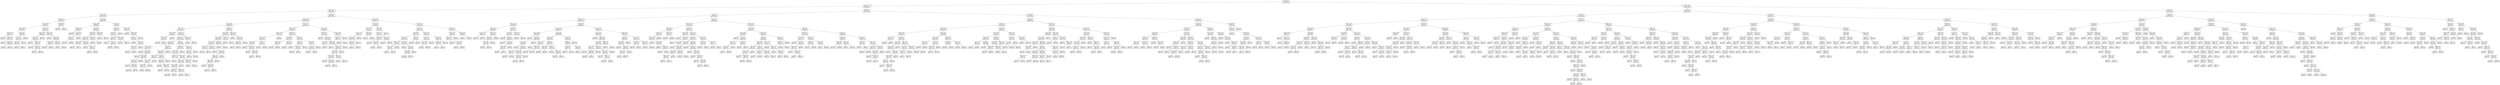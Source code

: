 digraph Tree {
node [shape=box] ;
0 [label="X[2217] <= -0.007\ngini = 0.5\nsamples = 99999\nvalue = [51277, 48722]"] ;
1 [label="X[2217] <= -0.167\ngini = 0.312\nsamples = 49147\nvalue = [9490, 39657]"] ;
0 -> 1 [labeldistance=2.5, labelangle=45, headlabel="True"] ;
2 [label="X[1362] <= -0.324\ngini = 0.147\nsamples = 29603\nvalue = [2373, 27230]"] ;
1 -> 2 ;
3 [label="X[2217] <= -0.304\ngini = 0.399\nsamples = 4123\nvalue = [1137, 2986]"] ;
2 -> 3 ;
4 [label="X[1580] <= 0.131\ngini = 0.207\nsamples = 2337\nvalue = [274, 2063]"] ;
3 -> 4 ;
5 [label="X[1270] <= -0.285\ngini = 0.168\nsamples = 2210\nvalue = [205, 2005]"] ;
4 -> 5 ;
6 [label="X[1751] <= -0.079\ngini = 0.068\nsamples = 1426\nvalue = [50, 1376]"] ;
5 -> 6 ;
7 [label="X[1992] <= -0.741\ngini = 0.026\nsamples = 1159\nvalue = [15, 1144]"] ;
6 -> 7 ;
8 [label="gini = 0.269\nsamples = 50\nvalue = [8, 42]"] ;
7 -> 8 ;
9 [label="X[1256] <= -0.678\ngini = 0.013\nsamples = 1109\nvalue = [7, 1102]"] ;
7 -> 9 ;
10 [label="gini = 0.147\nsamples = 50\nvalue = [4, 46]"] ;
9 -> 10 ;
11 [label="X[306] <= -0.614\ngini = 0.006\nsamples = 1059\nvalue = [3, 1056]"] ;
9 -> 11 ;
12 [label="gini = 0.103\nsamples = 55\nvalue = [3, 52]"] ;
11 -> 12 ;
13 [label="gini = 0.0\nsamples = 1004\nvalue = [0, 1004]"] ;
11 -> 13 ;
14 [label="X[1784] <= -0.25\ngini = 0.228\nsamples = 267\nvalue = [35, 232]"] ;
6 -> 14 ;
15 [label="X[415] <= 0.237\ngini = 0.11\nsamples = 189\nvalue = [11, 178]"] ;
14 -> 15 ;
16 [label="X[811] <= -0.058\ngini = 0.014\nsamples = 137\nvalue = [1, 136]"] ;
15 -> 16 ;
17 [label="gini = 0.039\nsamples = 50\nvalue = [1, 49]"] ;
16 -> 17 ;
18 [label="gini = 0.0\nsamples = 87\nvalue = [0, 87]"] ;
16 -> 18 ;
19 [label="gini = 0.311\nsamples = 52\nvalue = [10, 42]"] ;
15 -> 19 ;
20 [label="gini = 0.426\nsamples = 78\nvalue = [24, 54]"] ;
14 -> 20 ;
21 [label="X[2161] <= 0.095\ngini = 0.317\nsamples = 784\nvalue = [155, 629]"] ;
5 -> 21 ;
22 [label="X[1378] <= -0.168\ngini = 0.182\nsamples = 485\nvalue = [49, 436]"] ;
21 -> 22 ;
23 [label="X[232] <= -0.308\ngini = 0.107\nsamples = 386\nvalue = [22, 364]"] ;
22 -> 23 ;
24 [label="gini = 0.357\nsamples = 56\nvalue = [13, 43]"] ;
23 -> 24 ;
25 [label="X[1040] <= -0.536\ngini = 0.053\nsamples = 330\nvalue = [9, 321]"] ;
23 -> 25 ;
26 [label="gini = 0.206\nsamples = 60\nvalue = [7, 53]"] ;
25 -> 26 ;
27 [label="X[1027] <= -0.062\ngini = 0.015\nsamples = 270\nvalue = [2, 268]"] ;
25 -> 27 ;
28 [label="gini = 0.077\nsamples = 50\nvalue = [2, 48]"] ;
27 -> 28 ;
29 [label="gini = 0.0\nsamples = 220\nvalue = [0, 220]"] ;
27 -> 29 ;
30 [label="gini = 0.397\nsamples = 99\nvalue = [27, 72]"] ;
22 -> 30 ;
31 [label="X[1423] <= -0.601\ngini = 0.458\nsamples = 299\nvalue = [106, 193]"] ;
21 -> 31 ;
32 [label="gini = 0.431\nsamples = 54\nvalue = [37, 17]"] ;
31 -> 32 ;
33 [label="X[185] <= -0.085\ngini = 0.405\nsamples = 245\nvalue = [69, 176]"] ;
31 -> 33 ;
34 [label="X[1763] <= -0.092\ngini = 0.494\nsamples = 110\nvalue = [49, 61]"] ;
33 -> 34 ;
35 [label="gini = 0.383\nsamples = 58\nvalue = [15, 43]"] ;
34 -> 35 ;
36 [label="gini = 0.453\nsamples = 52\nvalue = [34, 18]"] ;
34 -> 36 ;
37 [label="X[1180] <= 0.151\ngini = 0.252\nsamples = 135\nvalue = [20, 115]"] ;
33 -> 37 ;
38 [label="gini = 0.09\nsamples = 85\nvalue = [4, 81]"] ;
37 -> 38 ;
39 [label="gini = 0.435\nsamples = 50\nvalue = [16, 34]"] ;
37 -> 39 ;
40 [label="X[2051] <= 0.054\ngini = 0.496\nsamples = 127\nvalue = [69, 58]"] ;
4 -> 40 ;
41 [label="gini = 0.398\nsamples = 51\nvalue = [14, 37]"] ;
40 -> 41 ;
42 [label="gini = 0.4\nsamples = 76\nvalue = [55, 21]"] ;
40 -> 42 ;
43 [label="X[2051] <= -0.026\ngini = 0.499\nsamples = 1786\nvalue = [863, 923]"] ;
3 -> 43 ;
44 [label="X[1423] <= -0.518\ngini = 0.439\nsamples = 893\nvalue = [290, 603]"] ;
43 -> 44 ;
45 [label="X[1093] <= -0.239\ngini = 0.496\nsamples = 267\nvalue = [146, 121]"] ;
44 -> 45 ;
46 [label="gini = 0.346\nsamples = 63\nvalue = [14, 49]"] ;
45 -> 46 ;
47 [label="X[1270] <= -0.197\ngini = 0.457\nsamples = 204\nvalue = [132, 72]"] ;
45 -> 47 ;
48 [label="X[1499] <= 0.114\ngini = 0.5\nsamples = 114\nvalue = [56, 58]"] ;
47 -> 48 ;
49 [label="gini = 0.412\nsamples = 62\nvalue = [18, 44]"] ;
48 -> 49 ;
50 [label="gini = 0.393\nsamples = 52\nvalue = [38, 14]"] ;
48 -> 50 ;
51 [label="gini = 0.263\nsamples = 90\nvalue = [76, 14]"] ;
47 -> 51 ;
52 [label="X[88] <= 0.037\ngini = 0.354\nsamples = 626\nvalue = [144, 482]"] ;
44 -> 52 ;
53 [label="X[298] <= -0.082\ngini = 0.261\nsamples = 467\nvalue = [72, 395]"] ;
52 -> 53 ;
54 [label="X[1326] <= -0.16\ngini = 0.182\nsamples = 365\nvalue = [37, 328]"] ;
53 -> 54 ;
55 [label="X[1445] <= -0.286\ngini = 0.068\nsamples = 200\nvalue = [7, 193]"] ;
54 -> 55 ;
56 [label="gini = 0.19\nsamples = 66\nvalue = [7, 59]"] ;
55 -> 56 ;
57 [label="gini = 0.0\nsamples = 134\nvalue = [0, 134]"] ;
55 -> 57 ;
58 [label="X[2205] <= -0.207\ngini = 0.298\nsamples = 165\nvalue = [30, 135]"] ;
54 -> 58 ;
59 [label="gini = 0.484\nsamples = 51\nvalue = [21, 30]"] ;
58 -> 59 ;
60 [label="X[553] <= -0.107\ngini = 0.145\nsamples = 114\nvalue = [9, 105]"] ;
58 -> 60 ;
61 [label="gini = 0.0\nsamples = 64\nvalue = [0, 64]"] ;
60 -> 61 ;
62 [label="gini = 0.295\nsamples = 50\nvalue = [9, 41]"] ;
60 -> 62 ;
63 [label="X[1427] <= 0.068\ngini = 0.451\nsamples = 102\nvalue = [35, 67]"] ;
53 -> 63 ;
64 [label="gini = 0.491\nsamples = 51\nvalue = [29, 22]"] ;
63 -> 64 ;
65 [label="gini = 0.208\nsamples = 51\nvalue = [6, 45]"] ;
63 -> 65 ;
66 [label="X[1532] <= 0.025\ngini = 0.496\nsamples = 159\nvalue = [72, 87]"] ;
52 -> 66 ;
67 [label="gini = 0.471\nsamples = 95\nvalue = [59, 36]"] ;
66 -> 67 ;
68 [label="gini = 0.324\nsamples = 64\nvalue = [13, 51]"] ;
66 -> 68 ;
69 [label="X[420] <= 0.107\ngini = 0.46\nsamples = 893\nvalue = [573, 320]"] ;
43 -> 69 ;
70 [label="X[1784] <= 0.05\ngini = 0.499\nsamples = 376\nvalue = [182, 194]"] ;
69 -> 70 ;
71 [label="X[853] <= 0.09\ngini = 0.475\nsamples = 283\nvalue = [110, 173]"] ;
70 -> 71 ;
72 [label="X[1471] <= -0.095\ngini = 0.373\nsamples = 165\nvalue = [41, 124]"] ;
71 -> 72 ;
73 [label="gini = 0.5\nsamples = 52\nvalue = [26, 26]"] ;
72 -> 73 ;
74 [label="X[2175] <= -0.072\ngini = 0.23\nsamples = 113\nvalue = [15, 98]"] ;
72 -> 74 ;
75 [label="gini = 0.403\nsamples = 50\nvalue = [14, 36]"] ;
74 -> 75 ;
76 [label="gini = 0.031\nsamples = 63\nvalue = [1, 62]"] ;
74 -> 76 ;
77 [label="X[2160] <= 0.108\ngini = 0.486\nsamples = 118\nvalue = [69, 49]"] ;
71 -> 77 ;
78 [label="gini = 0.348\nsamples = 67\nvalue = [52, 15]"] ;
77 -> 78 ;
79 [label="gini = 0.444\nsamples = 51\nvalue = [17, 34]"] ;
77 -> 79 ;
80 [label="gini = 0.35\nsamples = 93\nvalue = [72, 21]"] ;
70 -> 80 ;
81 [label="X[336] <= -0.305\ngini = 0.369\nsamples = 517\nvalue = [391, 126]"] ;
69 -> 81 ;
82 [label="gini = 0.495\nsamples = 82\nvalue = [37, 45]"] ;
81 -> 82 ;
83 [label="X[794] <= -0.288\ngini = 0.303\nsamples = 435\nvalue = [354, 81]"] ;
81 -> 83 ;
84 [label="X[338] <= -0.178\ngini = 0.219\nsamples = 343\nvalue = [300, 43]"] ;
83 -> 84 ;
85 [label="gini = 0.452\nsamples = 58\nvalue = [38, 20]"] ;
84 -> 85 ;
86 [label="X[2117] <= 0.117\ngini = 0.148\nsamples = 285\nvalue = [262, 23]"] ;
84 -> 86 ;
87 [label="X[825] <= 0.026\ngini = 0.077\nsamples = 223\nvalue = [214, 9]"] ;
86 -> 87 ;
88 [label="gini = 0.0\nsamples = 136\nvalue = [136, 0]"] ;
87 -> 88 ;
89 [label="gini = 0.185\nsamples = 87\nvalue = [78, 9]"] ;
87 -> 89 ;
90 [label="gini = 0.35\nsamples = 62\nvalue = [48, 14]"] ;
86 -> 90 ;
91 [label="gini = 0.485\nsamples = 92\nvalue = [54, 38]"] ;
83 -> 91 ;
92 [label="X[1751] <= 0.056\ngini = 0.092\nsamples = 25480\nvalue = [1236, 24244]"] ;
2 -> 92 ;
93 [label="X[1270] <= -0.088\ngini = 0.059\nsamples = 22369\nvalue = [679, 21690]"] ;
92 -> 93 ;
94 [label="X[913] <= -0.064\ngini = 0.031\nsamples = 18647\nvalue = [296, 18351]"] ;
93 -> 94 ;
95 [label="X[159] <= -0.517\ngini = 0.019\nsamples = 16237\nvalue = [153, 16084]"] ;
94 -> 95 ;
96 [label="X[1629] <= -0.089\ngini = 0.204\nsamples = 208\nvalue = [24, 184]"] ;
95 -> 96 ;
97 [label="X[1508] <= 0.025\ngini = 0.043\nsamples = 136\nvalue = [3, 133]"] ;
96 -> 97 ;
98 [label="gini = 0.0\nsamples = 86\nvalue = [0, 86]"] ;
97 -> 98 ;
99 [label="gini = 0.113\nsamples = 50\nvalue = [3, 47]"] ;
97 -> 99 ;
100 [label="gini = 0.413\nsamples = 72\nvalue = [21, 51]"] ;
96 -> 100 ;
101 [label="X[1784] <= 0.278\ngini = 0.016\nsamples = 16029\nvalue = [129, 15900]"] ;
95 -> 101 ;
102 [label="X[1361] <= -0.102\ngini = 0.014\nsamples = 15919\nvalue = [116, 15803]"] ;
101 -> 102 ;
103 [label="X[2217] <= -0.314\ngini = 0.042\nsamples = 3885\nvalue = [83, 3802]"] ;
102 -> 103 ;
104 [label="X[1129] <= -0.544\ngini = 0.012\nsamples = 2754\nvalue = [17, 2737]"] ;
103 -> 104 ;
105 [label="gini = 0.165\nsamples = 66\nvalue = [6, 60]"] ;
104 -> 105 ;
106 [label="X[1654] <= -0.571\ngini = 0.008\nsamples = 2688\nvalue = [11, 2677]"] ;
104 -> 106 ;
107 [label="gini = 0.124\nsamples = 60\nvalue = [4, 56]"] ;
106 -> 107 ;
108 [label="X[1093] <= 0.389\ngini = 0.005\nsamples = 2628\nvalue = [7, 2621]"] ;
106 -> 108 ;
109 [label="X[134] <= -0.529\ngini = 0.003\nsamples = 2574\nvalue = [4, 2570]"] ;
108 -> 109 ;
110 [label="gini = 0.07\nsamples = 82\nvalue = [3, 79]"] ;
109 -> 110 ;
111 [label="X[923] <= 0.487\ngini = 0.001\nsamples = 2492\nvalue = [1, 2491]"] ;
109 -> 111 ;
112 [label="gini = 0.0\nsamples = 2442\nvalue = [0, 2442]"] ;
111 -> 112 ;
113 [label="gini = 0.039\nsamples = 50\nvalue = [1, 49]"] ;
111 -> 113 ;
114 [label="gini = 0.105\nsamples = 54\nvalue = [3, 51]"] ;
108 -> 114 ;
115 [label="X[1909] <= 0.378\ngini = 0.11\nsamples = 1131\nvalue = [66, 1065]"] ;
103 -> 115 ;
116 [label="X[1343] <= -0.216\ngini = 0.086\nsamples = 1065\nvalue = [48, 1017]"] ;
115 -> 116 ;
117 [label="X[583] <= -0.105\ngini = 0.227\nsamples = 237\nvalue = [31, 206]"] ;
116 -> 117 ;
118 [label="X[1200] <= 0.093\ngini = 0.12\nsamples = 187\nvalue = [12, 175]"] ;
117 -> 118 ;
119 [label="X[1066] <= 0.057\ngini = 0.03\nsamples = 133\nvalue = [2, 131]"] ;
118 -> 119 ;
120 [label="gini = 0.0\nsamples = 83\nvalue = [0, 83]"] ;
119 -> 120 ;
121 [label="gini = 0.077\nsamples = 50\nvalue = [2, 48]"] ;
119 -> 121 ;
122 [label="gini = 0.302\nsamples = 54\nvalue = [10, 44]"] ;
118 -> 122 ;
123 [label="gini = 0.471\nsamples = 50\nvalue = [19, 31]"] ;
117 -> 123 ;
124 [label="X[1593] <= 0.177\ngini = 0.04\nsamples = 828\nvalue = [17, 811]"] ;
116 -> 124 ;
125 [label="X[129] <= -0.388\ngini = 0.023\nsamples = 778\nvalue = [9, 769]"] ;
124 -> 125 ;
126 [label="gini = 0.211\nsamples = 50\nvalue = [6, 44]"] ;
125 -> 126 ;
127 [label="X[2118] <= -0.401\ngini = 0.008\nsamples = 728\nvalue = [3, 725]"] ;
125 -> 127 ;
128 [label="gini = 0.113\nsamples = 50\nvalue = [3, 47]"] ;
127 -> 128 ;
129 [label="gini = 0.0\nsamples = 678\nvalue = [0, 678]"] ;
127 -> 129 ;
130 [label="gini = 0.269\nsamples = 50\nvalue = [8, 42]"] ;
124 -> 130 ;
131 [label="gini = 0.397\nsamples = 66\nvalue = [18, 48]"] ;
115 -> 131 ;
132 [label="X[612] <= 0.41\ngini = 0.005\nsamples = 12034\nvalue = [33, 12001]"] ;
102 -> 132 ;
133 [label="X[1693] <= 0.682\ngini = 0.004\nsamples = 11692\nvalue = [21, 11671]"] ;
132 -> 133 ;
134 [label="X[1326] <= -0.034\ngini = 0.003\nsamples = 11628\nvalue = [17, 11611]"] ;
133 -> 134 ;
135 [label="X[1799] <= -0.626\ngini = 0.001\nsamples = 11135\nvalue = [7, 11128]"] ;
134 -> 135 ;
136 [label="gini = 0.077\nsamples = 50\nvalue = [2, 48]"] ;
135 -> 136 ;
137 [label="X[1009] <= 0.669\ngini = 0.001\nsamples = 11085\nvalue = [5, 11080]"] ;
135 -> 137 ;
138 [label="X[556] <= 0.656\ngini = 0.001\nsamples = 11032\nvalue = [3, 11029]"] ;
137 -> 138 ;
139 [label="X[1035] <= 0.632\ngini = 0.0\nsamples = 10912\nvalue = [1, 10911]"] ;
138 -> 139 ;
140 [label="gini = 0.0\nsamples = 10862\nvalue = [0, 10862]"] ;
139 -> 140 ;
141 [label="gini = 0.039\nsamples = 50\nvalue = [1, 49]"] ;
139 -> 141 ;
142 [label="X[300] <= -0.164\ngini = 0.033\nsamples = 120\nvalue = [2, 118]"] ;
138 -> 142 ;
143 [label="gini = 0.077\nsamples = 50\nvalue = [2, 48]"] ;
142 -> 143 ;
144 [label="gini = 0.0\nsamples = 70\nvalue = [0, 70]"] ;
142 -> 144 ;
145 [label="gini = 0.073\nsamples = 53\nvalue = [2, 51]"] ;
137 -> 145 ;
146 [label="X[1367] <= -0.074\ngini = 0.04\nsamples = 493\nvalue = [10, 483]"] ;
134 -> 146 ;
147 [label="X[1640] <= 0.174\ngini = 0.009\nsamples = 429\nvalue = [2, 427]"] ;
146 -> 147 ;
148 [label="gini = 0.0\nsamples = 379\nvalue = [0, 379]"] ;
147 -> 148 ;
149 [label="gini = 0.077\nsamples = 50\nvalue = [2, 48]"] ;
147 -> 149 ;
150 [label="gini = 0.219\nsamples = 64\nvalue = [8, 56]"] ;
146 -> 150 ;
151 [label="gini = 0.117\nsamples = 64\nvalue = [4, 60]"] ;
133 -> 151 ;
152 [label="X[88] <= 0.237\ngini = 0.068\nsamples = 342\nvalue = [12, 330]"] ;
132 -> 152 ;
153 [label="X[1083] <= 0.422\ngini = 0.02\nsamples = 292\nvalue = [3, 289]"] ;
152 -> 153 ;
154 [label="gini = 0.0\nsamples = 242\nvalue = [0, 242]"] ;
153 -> 154 ;
155 [label="gini = 0.113\nsamples = 50\nvalue = [3, 47]"] ;
153 -> 155 ;
156 [label="gini = 0.295\nsamples = 50\nvalue = [9, 41]"] ;
152 -> 156 ;
157 [label="X[1910] <= 0.132\ngini = 0.208\nsamples = 110\nvalue = [13, 97]"] ;
101 -> 157 ;
158 [label="gini = 0.0\nsamples = 60\nvalue = [0, 60]"] ;
157 -> 158 ;
159 [label="gini = 0.385\nsamples = 50\nvalue = [13, 37]"] ;
157 -> 159 ;
160 [label="X[467] <= 0.216\ngini = 0.112\nsamples = 2410\nvalue = [143, 2267]"] ;
94 -> 160 ;
161 [label="X[296] <= -0.054\ngini = 0.078\nsamples = 2154\nvalue = [88, 2066]"] ;
160 -> 161 ;
162 [label="X[1773] <= 0.266\ngini = 0.06\nsamples = 2030\nvalue = [63, 1967]"] ;
161 -> 162 ;
163 [label="X[1129] <= -0.363\ngini = 0.043\nsamples = 1897\nvalue = [42, 1855]"] ;
162 -> 163 ;
164 [label="X[789] <= 0.015\ngini = 0.209\nsamples = 152\nvalue = [18, 134]"] ;
163 -> 164 ;
165 [label="gini = 0.414\nsamples = 58\nvalue = [17, 41]"] ;
164 -> 165 ;
166 [label="gini = 0.021\nsamples = 94\nvalue = [1, 93]"] ;
164 -> 166 ;
167 [label="X[1992] <= -0.362\ngini = 0.027\nsamples = 1745\nvalue = [24, 1721]"] ;
163 -> 167 ;
168 [label="gini = 0.241\nsamples = 50\nvalue = [7, 43]"] ;
167 -> 168 ;
169 [label="X[1306] <= 0.33\ngini = 0.02\nsamples = 1695\nvalue = [17, 1678]"] ;
167 -> 169 ;
170 [label="X[665] <= 0.67\ngini = 0.014\nsamples = 1645\nvalue = [12, 1633]"] ;
169 -> 170 ;
171 [label="X[893] <= -0.437\ngini = 0.009\nsamples = 1587\nvalue = [7, 1580]"] ;
170 -> 171 ;
172 [label="gini = 0.124\nsamples = 60\nvalue = [4, 56]"] ;
171 -> 172 ;
173 [label="X[1834] <= 0.436\ngini = 0.004\nsamples = 1527\nvalue = [3, 1524]"] ;
171 -> 173 ;
174 [label="gini = 0.0\nsamples = 1477\nvalue = [0, 1477]"] ;
173 -> 174 ;
175 [label="gini = 0.113\nsamples = 50\nvalue = [3, 47]"] ;
173 -> 175 ;
176 [label="gini = 0.158\nsamples = 58\nvalue = [5, 53]"] ;
170 -> 176 ;
177 [label="gini = 0.18\nsamples = 50\nvalue = [5, 45]"] ;
169 -> 177 ;
178 [label="X[639] <= 0.032\ngini = 0.266\nsamples = 133\nvalue = [21, 112]"] ;
162 -> 178 ;
179 [label="gini = 0.072\nsamples = 80\nvalue = [3, 77]"] ;
178 -> 179 ;
180 [label="gini = 0.449\nsamples = 53\nvalue = [18, 35]"] ;
178 -> 180 ;
181 [label="X[1210] <= -0.151\ngini = 0.322\nsamples = 124\nvalue = [25, 99]"] ;
161 -> 181 ;
182 [label="gini = 0.126\nsamples = 74\nvalue = [5, 69]"] ;
181 -> 182 ;
183 [label="gini = 0.48\nsamples = 50\nvalue = [20, 30]"] ;
181 -> 183 ;
184 [label="X[1545] <= -0.232\ngini = 0.337\nsamples = 256\nvalue = [55, 201]"] ;
160 -> 184 ;
185 [label="gini = 0.5\nsamples = 65\nvalue = [33, 32]"] ;
184 -> 185 ;
186 [label="X[238] <= -0.326\ngini = 0.204\nsamples = 191\nvalue = [22, 169]"] ;
184 -> 186 ;
187 [label="X[690] <= 0.243\ngini = 0.075\nsamples = 128\nvalue = [5, 123]"] ;
186 -> 187 ;
188 [label="gini = 0.0\nsamples = 78\nvalue = [0, 78]"] ;
187 -> 188 ;
189 [label="gini = 0.18\nsamples = 50\nvalue = [5, 45]"] ;
187 -> 189 ;
190 [label="gini = 0.394\nsamples = 63\nvalue = [17, 46]"] ;
186 -> 190 ;
191 [label="X[478] <= -0.019\ngini = 0.185\nsamples = 3722\nvalue = [383, 3339]"] ;
93 -> 191 ;
192 [label="X[1219] <= -0.169\ngini = 0.326\nsamples = 1414\nvalue = [290, 1124]"] ;
191 -> 192 ;
193 [label="X[1270] <= 0.129\ngini = 0.172\nsamples = 766\nvalue = [73, 693]"] ;
192 -> 193 ;
194 [label="X[1144] <= -0.003\ngini = 0.112\nsamples = 674\nvalue = [40, 634]"] ;
193 -> 194 ;
195 [label="X[92] <= -0.336\ngini = 0.059\nsamples = 559\nvalue = [17, 542]"] ;
194 -> 195 ;
196 [label="gini = 0.269\nsamples = 50\nvalue = [8, 42]"] ;
195 -> 196 ;
197 [label="X[1361] <= -0.252\ngini = 0.035\nsamples = 509\nvalue = [9, 500]"] ;
195 -> 197 ;
198 [label="gini = 0.174\nsamples = 83\nvalue = [8, 75]"] ;
197 -> 198 ;
199 [label="X[1326] <= -0.098\ngini = 0.005\nsamples = 426\nvalue = [1, 425]"] ;
197 -> 199 ;
200 [label="gini = 0.0\nsamples = 376\nvalue = [0, 376]"] ;
199 -> 200 ;
201 [label="gini = 0.039\nsamples = 50\nvalue = [1, 49]"] ;
199 -> 201 ;
202 [label="X[1545] <= -0.118\ngini = 0.32\nsamples = 115\nvalue = [23, 92]"] ;
194 -> 202 ;
203 [label="gini = 0.437\nsamples = 65\nvalue = [21, 44]"] ;
202 -> 203 ;
204 [label="gini = 0.077\nsamples = 50\nvalue = [2, 48]"] ;
202 -> 204 ;
205 [label="gini = 0.46\nsamples = 92\nvalue = [33, 59]"] ;
193 -> 205 ;
206 [label="X[1558] <= -0.124\ngini = 0.445\nsamples = 648\nvalue = [217, 431]"] ;
192 -> 206 ;
207 [label="X[1784] <= -0.145\ngini = 0.499\nsamples = 267\nvalue = [138, 129]"] ;
206 -> 207 ;
208 [label="X[2008] <= -0.258\ngini = 0.416\nsamples = 105\nvalue = [31, 74]"] ;
207 -> 208 ;
209 [label="gini = 0.222\nsamples = 55\nvalue = [7, 48]"] ;
208 -> 209 ;
210 [label="gini = 0.499\nsamples = 50\nvalue = [24, 26]"] ;
208 -> 210 ;
211 [label="X[931] <= -0.181\ngini = 0.448\nsamples = 162\nvalue = [107, 55]"] ;
207 -> 211 ;
212 [label="gini = 0.493\nsamples = 77\nvalue = [34, 43]"] ;
211 -> 212 ;
213 [label="gini = 0.242\nsamples = 85\nvalue = [73, 12]"] ;
211 -> 213 ;
214 [label="X[198] <= -0.157\ngini = 0.329\nsamples = 381\nvalue = [79, 302]"] ;
206 -> 214 ;
215 [label="X[876] <= 0.22\ngini = 0.173\nsamples = 230\nvalue = [22, 208]"] ;
214 -> 215 ;
216 [label="X[2249] <= -0.115\ngini = 0.066\nsamples = 175\nvalue = [6, 169]"] ;
215 -> 216 ;
217 [label="gini = 0.211\nsamples = 50\nvalue = [6, 44]"] ;
216 -> 217 ;
218 [label="gini = 0.0\nsamples = 125\nvalue = [0, 125]"] ;
216 -> 218 ;
219 [label="gini = 0.413\nsamples = 55\nvalue = [16, 39]"] ;
215 -> 219 ;
220 [label="X[265] <= 0.083\ngini = 0.47\nsamples = 151\nvalue = [57, 94]"] ;
214 -> 220 ;
221 [label="X[77] <= 0.041\ngini = 0.365\nsamples = 100\nvalue = [24, 76]"] ;
220 -> 221 ;
222 [label="gini = 0.471\nsamples = 50\nvalue = [19, 31]"] ;
221 -> 222 ;
223 [label="gini = 0.18\nsamples = 50\nvalue = [5, 45]"] ;
221 -> 223 ;
224 [label="gini = 0.457\nsamples = 51\nvalue = [33, 18]"] ;
220 -> 224 ;
225 [label="X[221] <= 0.236\ngini = 0.077\nsamples = 2308\nvalue = [93, 2215]"] ;
191 -> 225 ;
226 [label="X[2226] <= -0.567\ngini = 0.055\nsamples = 2139\nvalue = [61, 2078]"] ;
225 -> 226 ;
227 [label="gini = 0.316\nsamples = 61\nvalue = [12, 49]"] ;
226 -> 227 ;
228 [label="X[159] <= -0.213\ngini = 0.046\nsamples = 2078\nvalue = [49, 2029]"] ;
226 -> 228 ;
229 [label="X[184] <= -0.337\ngini = 0.22\nsamples = 127\nvalue = [16, 111]"] ;
228 -> 229 ;
230 [label="gini = 0.026\nsamples = 77\nvalue = [1, 76]"] ;
229 -> 230 ;
231 [label="gini = 0.42\nsamples = 50\nvalue = [15, 35]"] ;
229 -> 231 ;
232 [label="X[2007] <= 0.208\ngini = 0.033\nsamples = 1951\nvalue = [33, 1918]"] ;
228 -> 232 ;
233 [label="X[570] <= 0.419\ngini = 0.023\nsamples = 1883\nvalue = [22, 1861]"] ;
232 -> 233 ;
234 [label="X[876] <= 0.225\ngini = 0.016\nsamples = 1822\nvalue = [15, 1807]"] ;
233 -> 234 ;
235 [label="X[1992] <= -0.149\ngini = 0.006\nsamples = 1569\nvalue = [5, 1564]"] ;
234 -> 235 ;
236 [label="gini = 0.083\nsamples = 69\nvalue = [3, 66]"] ;
235 -> 236 ;
237 [label="X[1377] <= 0.622\ngini = 0.003\nsamples = 1500\nvalue = [2, 1498]"] ;
235 -> 237 ;
238 [label="gini = 0.0\nsamples = 1450\nvalue = [0, 1450]"] ;
237 -> 238 ;
239 [label="gini = 0.077\nsamples = 50\nvalue = [2, 48]"] ;
237 -> 239 ;
240 [label="X[59] <= -0.15\ngini = 0.076\nsamples = 253\nvalue = [10, 243]"] ;
234 -> 240 ;
241 [label="gini = 0.0\nsamples = 179\nvalue = [0, 179]"] ;
240 -> 241 ;
242 [label="gini = 0.234\nsamples = 74\nvalue = [10, 64]"] ;
240 -> 242 ;
243 [label="gini = 0.203\nsamples = 61\nvalue = [7, 54]"] ;
233 -> 243 ;
244 [label="gini = 0.271\nsamples = 68\nvalue = [11, 57]"] ;
232 -> 244 ;
245 [label="X[1079] <= -0.083\ngini = 0.307\nsamples = 169\nvalue = [32, 137]"] ;
225 -> 245 ;
246 [label="X[1874] <= 0.064\ngini = 0.15\nsamples = 110\nvalue = [9, 101]"] ;
245 -> 246 ;
247 [label="gini = 0.295\nsamples = 50\nvalue = [9, 41]"] ;
246 -> 247 ;
248 [label="gini = 0.0\nsamples = 60\nvalue = [0, 60]"] ;
246 -> 248 ;
249 [label="gini = 0.476\nsamples = 59\nvalue = [23, 36]"] ;
245 -> 249 ;
250 [label="X[1362] <= -0.122\ngini = 0.294\nsamples = 3111\nvalue = [557, 2554]"] ;
92 -> 250 ;
251 [label="X[2217] <= -0.252\ngini = 0.456\nsamples = 855\nvalue = [300, 555]"] ;
250 -> 251 ;
252 [label="X[1784] <= -0.144\ngini = 0.31\nsamples = 449\nvalue = [86, 363]"] ;
251 -> 252 ;
253 [label="X[1270] <= -0.109\ngini = 0.176\nsamples = 317\nvalue = [31, 286]"] ;
252 -> 253 ;
254 [label="X[1239] <= -0.043\ngini = 0.094\nsamples = 264\nvalue = [13, 251]"] ;
253 -> 254 ;
255 [label="X[79] <= 0.261\ngini = 0.028\nsamples = 214\nvalue = [3, 211]"] ;
254 -> 255 ;
256 [label="gini = 0.0\nsamples = 164\nvalue = [0, 164]"] ;
255 -> 256 ;
257 [label="gini = 0.113\nsamples = 50\nvalue = [3, 47]"] ;
255 -> 257 ;
258 [label="gini = 0.32\nsamples = 50\nvalue = [10, 40]"] ;
254 -> 258 ;
259 [label="gini = 0.449\nsamples = 53\nvalue = [18, 35]"] ;
253 -> 259 ;
260 [label="X[489] <= 0.115\ngini = 0.486\nsamples = 132\nvalue = [55, 77]"] ;
252 -> 260 ;
261 [label="gini = 0.451\nsamples = 61\nvalue = [40, 21]"] ;
260 -> 261 ;
262 [label="gini = 0.333\nsamples = 71\nvalue = [15, 56]"] ;
260 -> 262 ;
263 [label="X[1651] <= 0.397\ngini = 0.499\nsamples = 406\nvalue = [214, 192]"] ;
251 -> 263 ;
264 [label="X[296] <= -0.132\ngini = 0.492\nsamples = 315\nvalue = [137, 178]"] ;
263 -> 264 ;
265 [label="X[1259] <= -0.013\ngini = 0.386\nsamples = 157\nvalue = [41, 116]"] ;
264 -> 265 ;
266 [label="gini = 0.499\nsamples = 50\nvalue = [26, 24]"] ;
265 -> 266 ;
267 [label="X[2190] <= 0.164\ngini = 0.241\nsamples = 107\nvalue = [15, 92]"] ;
265 -> 267 ;
268 [label="gini = 0.0\nsamples = 53\nvalue = [0, 53]"] ;
267 -> 268 ;
269 [label="gini = 0.401\nsamples = 54\nvalue = [15, 39]"] ;
267 -> 269 ;
270 [label="X[1276] <= -0.003\ngini = 0.477\nsamples = 158\nvalue = [96, 62]"] ;
264 -> 270 ;
271 [label="gini = 0.311\nsamples = 78\nvalue = [63, 15]"] ;
270 -> 271 ;
272 [label="gini = 0.485\nsamples = 80\nvalue = [33, 47]"] ;
270 -> 272 ;
273 [label="gini = 0.26\nsamples = 91\nvalue = [77, 14]"] ;
263 -> 273 ;
274 [label="X[1270] <= -0.013\ngini = 0.202\nsamples = 2256\nvalue = [257, 1999]"] ;
250 -> 274 ;
275 [label="X[1580] <= -0.011\ngini = 0.142\nsamples = 1888\nvalue = [145, 1743]"] ;
274 -> 275 ;
276 [label="X[96] <= 0.428\ngini = 0.077\nsamples = 1376\nvalue = [55, 1321]"] ;
275 -> 276 ;
277 [label="X[2036] <= -0.076\ngini = 0.056\nsamples = 1275\nvalue = [37, 1238]"] ;
276 -> 277 ;
278 [label="X[2331] <= -0.127\ngini = 0.181\nsamples = 228\nvalue = [23, 205]"] ;
277 -> 278 ;
279 [label="X[1784] <= -0.199\ngini = 0.06\nsamples = 161\nvalue = [5, 156]"] ;
278 -> 279 ;
280 [label="gini = 0.0\nsamples = 111\nvalue = [0, 111]"] ;
279 -> 280 ;
281 [label="gini = 0.18\nsamples = 50\nvalue = [5, 45]"] ;
279 -> 281 ;
282 [label="gini = 0.393\nsamples = 67\nvalue = [18, 49]"] ;
278 -> 282 ;
283 [label="X[1218] <= -0.507\ngini = 0.026\nsamples = 1047\nvalue = [14, 1033]"] ;
277 -> 283 ;
284 [label="gini = 0.177\nsamples = 61\nvalue = [6, 55]"] ;
283 -> 284 ;
285 [label="X[211] <= 0.573\ngini = 0.016\nsamples = 986\nvalue = [8, 978]"] ;
283 -> 285 ;
286 [label="X[88] <= 0.554\ngini = 0.006\nsamples = 936\nvalue = [3, 933]"] ;
285 -> 286 ;
287 [label="gini = 0.0\nsamples = 886\nvalue = [0, 886]"] ;
286 -> 287 ;
288 [label="gini = 0.113\nsamples = 50\nvalue = [3, 47]"] ;
286 -> 288 ;
289 [label="gini = 0.18\nsamples = 50\nvalue = [5, 45]"] ;
285 -> 289 ;
290 [label="X[1343] <= 0.01\ngini = 0.293\nsamples = 101\nvalue = [18, 83]"] ;
276 -> 290 ;
291 [label="gini = 0.435\nsamples = 50\nvalue = [16, 34]"] ;
290 -> 291 ;
292 [label="gini = 0.075\nsamples = 51\nvalue = [2, 49]"] ;
290 -> 292 ;
293 [label="X[1361] <= -0.003\ngini = 0.29\nsamples = 512\nvalue = [90, 422]"] ;
275 -> 293 ;
294 [label="X[1570] <= -0.01\ngini = 0.443\nsamples = 199\nvalue = [66, 133]"] ;
293 -> 294 ;
295 [label="X[1511] <= 0.209\ngini = 0.343\nsamples = 141\nvalue = [31, 110]"] ;
294 -> 295 ;
296 [label="gini = 0.455\nsamples = 83\nvalue = [29, 54]"] ;
295 -> 296 ;
297 [label="gini = 0.067\nsamples = 58\nvalue = [2, 56]"] ;
295 -> 297 ;
298 [label="gini = 0.479\nsamples = 58\nvalue = [35, 23]"] ;
294 -> 298 ;
299 [label="X[495] <= 0.018\ngini = 0.142\nsamples = 313\nvalue = [24, 289]"] ;
293 -> 299 ;
300 [label="X[1398] <= 0.198\ngini = 0.059\nsamples = 230\nvalue = [7, 223]"] ;
299 -> 300 ;
301 [label="gini = 0.0\nsamples = 168\nvalue = [0, 168]"] ;
300 -> 301 ;
302 [label="gini = 0.2\nsamples = 62\nvalue = [7, 55]"] ;
300 -> 302 ;
303 [label="gini = 0.326\nsamples = 83\nvalue = [17, 66]"] ;
299 -> 303 ;
304 [label="X[1329] <= 0.174\ngini = 0.423\nsamples = 368\nvalue = [112, 256]"] ;
274 -> 304 ;
305 [label="X[1011] <= 0.283\ngini = 0.323\nsamples = 257\nvalue = [52, 205]"] ;
304 -> 305 ;
306 [label="X[1304] <= -0.115\ngini = 0.227\nsamples = 207\nvalue = [27, 180]"] ;
305 -> 306 ;
307 [label="gini = 0.436\nsamples = 56\nvalue = [18, 38]"] ;
306 -> 307 ;
308 [label="X[1784] <= -0.083\ngini = 0.112\nsamples = 151\nvalue = [9, 142]"] ;
306 -> 308 ;
309 [label="gini = 0.0\nsamples = 94\nvalue = [0, 94]"] ;
308 -> 309 ;
310 [label="gini = 0.266\nsamples = 57\nvalue = [9, 48]"] ;
308 -> 310 ;
311 [label="gini = 0.5\nsamples = 50\nvalue = [25, 25]"] ;
305 -> 311 ;
312 [label="X[2036] <= 0.14\ngini = 0.497\nsamples = 111\nvalue = [60, 51]"] ;
304 -> 312 ;
313 [label="gini = 0.36\nsamples = 51\nvalue = [39, 12]"] ;
312 -> 313 ;
314 [label="gini = 0.455\nsamples = 60\nvalue = [21, 39]"] ;
312 -> 314 ;
315 [label="X[1362] <= -0.019\ngini = 0.463\nsamples = 19544\nvalue = [7117, 12427]"] ;
1 -> 315 ;
316 [label="X[244] <= -0.05\ngini = 0.49\nsamples = 9228\nvalue = [5271, 3957]"] ;
315 -> 316 ;
317 [label="X[1361] <= -0.341\ngini = 0.478\nsamples = 3990\nvalue = [1572, 2418]"] ;
316 -> 317 ;
318 [label="X[1331] <= -0.143\ngini = 0.453\nsamples = 969\nvalue = [633, 336]"] ;
317 -> 318 ;
319 [label="X[190] <= -0.457\ngini = 0.499\nsamples = 388\nvalue = [186, 202]"] ;
318 -> 319 ;
320 [label="X[2217] <= -0.106\ngini = 0.432\nsamples = 146\nvalue = [100, 46]"] ;
319 -> 320 ;
321 [label="gini = 0.494\nsamples = 56\nvalue = [25, 31]"] ;
320 -> 321 ;
322 [label="gini = 0.278\nsamples = 90\nvalue = [75, 15]"] ;
320 -> 322 ;
323 [label="X[806] <= -0.272\ngini = 0.458\nsamples = 242\nvalue = [86, 156]"] ;
319 -> 323 ;
324 [label="X[604] <= 0.187\ngini = 0.361\nsamples = 161\nvalue = [38, 123]"] ;
323 -> 324 ;
325 [label="X[451] <= 0.026\ngini = 0.224\nsamples = 109\nvalue = [14, 95]"] ;
324 -> 325 ;
326 [label="gini = 0.385\nsamples = 50\nvalue = [13, 37]"] ;
325 -> 326 ;
327 [label="gini = 0.033\nsamples = 59\nvalue = [1, 58]"] ;
325 -> 327 ;
328 [label="gini = 0.497\nsamples = 52\nvalue = [24, 28]"] ;
324 -> 328 ;
329 [label="gini = 0.483\nsamples = 81\nvalue = [48, 33]"] ;
323 -> 329 ;
330 [label="X[1558] <= -0.041\ngini = 0.355\nsamples = 581\nvalue = [447, 134]"] ;
318 -> 330 ;
331 [label="X[59] <= -0.212\ngini = 0.22\nsamples = 397\nvalue = [347, 50]"] ;
330 -> 331 ;
332 [label="gini = 0.464\nsamples = 60\nvalue = [38, 22]"] ;
331 -> 332 ;
333 [label="X[229] <= -0.19\ngini = 0.152\nsamples = 337\nvalue = [309, 28]"] ;
331 -> 333 ;
334 [label="gini = 0.364\nsamples = 67\nvalue = [51, 16]"] ;
333 -> 334 ;
335 [label="X[2118] <= -0.219\ngini = 0.085\nsamples = 270\nvalue = [258, 12]"] ;
333 -> 335 ;
336 [label="X[88] <= -0.299\ngini = 0.036\nsamples = 220\nvalue = [216, 4]"] ;
335 -> 336 ;
337 [label="gini = 0.147\nsamples = 50\nvalue = [46, 4]"] ;
336 -> 337 ;
338 [label="gini = 0.0\nsamples = 170\nvalue = [170, 0]"] ;
336 -> 338 ;
339 [label="gini = 0.269\nsamples = 50\nvalue = [42, 8]"] ;
335 -> 339 ;
340 [label="X[2217] <= -0.081\ngini = 0.496\nsamples = 184\nvalue = [100, 84]"] ;
330 -> 340 ;
341 [label="gini = 0.46\nsamples = 95\nvalue = [34, 61]"] ;
340 -> 341 ;
342 [label="gini = 0.383\nsamples = 89\nvalue = [66, 23]"] ;
340 -> 342 ;
343 [label="X[1784] <= 0.008\ngini = 0.428\nsamples = 3021\nvalue = [939, 2082]"] ;
317 -> 343 ;
344 [label="X[1751] <= -0.143\ngini = 0.335\nsamples = 1707\nvalue = [363, 1344]"] ;
343 -> 344 ;
345 [label="X[1972] <= -0.382\ngini = 0.206\nsamples = 848\nvalue = [99, 749]"] ;
344 -> 345 ;
346 [label="gini = 0.452\nsamples = 87\nvalue = [30, 57]"] ;
345 -> 346 ;
347 [label="X[2311] <= 0.076\ngini = 0.165\nsamples = 761\nvalue = [69, 692]"] ;
345 -> 347 ;
348 [label="X[1029] <= -0.487\ngini = 0.123\nsamples = 682\nvalue = [45, 637]"] ;
347 -> 348 ;
349 [label="gini = 0.385\nsamples = 50\nvalue = [13, 37]"] ;
348 -> 349 ;
350 [label="X[845] <= -0.216\ngini = 0.096\nsamples = 632\nvalue = [32, 600]"] ;
348 -> 350 ;
351 [label="X[1603] <= -0.077\ngini = 0.23\nsamples = 136\nvalue = [18, 118]"] ;
350 -> 351 ;
352 [label="gini = 0.028\nsamples = 70\nvalue = [1, 69]"] ;
351 -> 352 ;
353 [label="gini = 0.382\nsamples = 66\nvalue = [17, 49]"] ;
351 -> 353 ;
354 [label="X[1955] <= 0.295\ngini = 0.055\nsamples = 496\nvalue = [14, 482]"] ;
350 -> 354 ;
355 [label="X[471] <= 0.004\ngini = 0.02\nsamples = 406\nvalue = [4, 402]"] ;
354 -> 355 ;
356 [label="gini = 0.0\nsamples = 335\nvalue = [0, 335]"] ;
355 -> 356 ;
357 [label="gini = 0.106\nsamples = 71\nvalue = [4, 67]"] ;
355 -> 357 ;
358 [label="gini = 0.198\nsamples = 90\nvalue = [10, 80]"] ;
354 -> 358 ;
359 [label="gini = 0.423\nsamples = 79\nvalue = [24, 55]"] ;
347 -> 359 ;
360 [label="X[478] <= -0.066\ngini = 0.426\nsamples = 859\nvalue = [264, 595]"] ;
344 -> 360 ;
361 [label="X[1270] <= -0.193\ngini = 0.484\nsamples = 532\nvalue = [219, 313]"] ;
360 -> 361 ;
362 [label="X[1511] <= -0.148\ngini = 0.351\nsamples = 198\nvalue = [45, 153]"] ;
361 -> 362 ;
363 [label="gini = 0.5\nsamples = 50\nvalue = [25, 25]"] ;
362 -> 363 ;
364 [label="X[526] <= 0.218\ngini = 0.234\nsamples = 148\nvalue = [20, 128]"] ;
362 -> 364 ;
365 [label="gini = 0.059\nsamples = 98\nvalue = [3, 95]"] ;
364 -> 365 ;
366 [label="gini = 0.449\nsamples = 50\nvalue = [17, 33]"] ;
364 -> 366 ;
367 [label="X[2330] <= -0.2\ngini = 0.499\nsamples = 334\nvalue = [174, 160]"] ;
361 -> 367 ;
368 [label="X[1239] <= -0.061\ngini = 0.393\nsamples = 108\nvalue = [29, 79]"] ;
367 -> 368 ;
369 [label="gini = 0.133\nsamples = 56\nvalue = [4, 52]"] ;
368 -> 369 ;
370 [label="gini = 0.499\nsamples = 52\nvalue = [25, 27]"] ;
368 -> 370 ;
371 [label="X[1145] <= -0.074\ngini = 0.46\nsamples = 226\nvalue = [145, 81]"] ;
367 -> 371 ;
372 [label="gini = 0.49\nsamples = 91\nvalue = [39, 52]"] ;
371 -> 372 ;
373 [label="X[784] <= -0.141\ngini = 0.337\nsamples = 135\nvalue = [106, 29]"] ;
371 -> 373 ;
374 [label="gini = 0.097\nsamples = 59\nvalue = [56, 3]"] ;
373 -> 374 ;
375 [label="gini = 0.45\nsamples = 76\nvalue = [50, 26]"] ;
373 -> 375 ;
376 [label="X[198] <= 0.15\ngini = 0.237\nsamples = 327\nvalue = [45, 282]"] ;
360 -> 376 ;
377 [label="X[1693] <= 0.11\ngini = 0.164\nsamples = 267\nvalue = [24, 243]"] ;
376 -> 377 ;
378 [label="X[1901] <= -0.07\ngini = 0.025\nsamples = 159\nvalue = [2, 157]"] ;
377 -> 378 ;
379 [label="gini = 0.077\nsamples = 50\nvalue = [2, 48]"] ;
378 -> 379 ;
380 [label="gini = 0.0\nsamples = 109\nvalue = [0, 109]"] ;
378 -> 380 ;
381 [label="X[867] <= -0.195\ngini = 0.324\nsamples = 108\nvalue = [22, 86]"] ;
377 -> 381 ;
382 [label="gini = 0.074\nsamples = 52\nvalue = [2, 50]"] ;
381 -> 382 ;
383 [label="gini = 0.459\nsamples = 56\nvalue = [20, 36]"] ;
381 -> 383 ;
384 [label="gini = 0.455\nsamples = 60\nvalue = [21, 39]"] ;
376 -> 384 ;
385 [label="X[1751] <= -0.159\ngini = 0.492\nsamples = 1314\nvalue = [576, 738]"] ;
343 -> 385 ;
386 [label="X[451] <= -0.318\ngini = 0.433\nsamples = 744\nvalue = [236, 508]"] ;
385 -> 386 ;
387 [label="gini = 0.439\nsamples = 86\nvalue = [58, 28]"] ;
386 -> 387 ;
388 [label="X[1644] <= 0.234\ngini = 0.395\nsamples = 658\nvalue = [178, 480]"] ;
386 -> 388 ;
389 [label="X[244] <= -0.334\ngini = 0.341\nsamples = 545\nvalue = [119, 426]"] ;
388 -> 389 ;
390 [label="X[1145] <= 0.07\ngini = 0.172\nsamples = 242\nvalue = [23, 219]"] ;
389 -> 390 ;
391 [label="X[520] <= -0.225\ngini = 0.048\nsamples = 164\nvalue = [4, 160]"] ;
390 -> 391 ;
392 [label="gini = 0.147\nsamples = 50\nvalue = [4, 46]"] ;
391 -> 392 ;
393 [label="gini = 0.0\nsamples = 114\nvalue = [0, 114]"] ;
391 -> 393 ;
394 [label="gini = 0.369\nsamples = 78\nvalue = [19, 59]"] ;
390 -> 394 ;
395 [label="X[2008] <= -0.025\ngini = 0.433\nsamples = 303\nvalue = [96, 207]"] ;
389 -> 395 ;
396 [label="X[1440] <= -0.251\ngini = 0.343\nsamples = 205\nvalue = [45, 160]"] ;
395 -> 396 ;
397 [label="gini = 0.09\nsamples = 85\nvalue = [4, 81]"] ;
396 -> 397 ;
398 [label="X[1025] <= -0.173\ngini = 0.45\nsamples = 120\nvalue = [41, 79]"] ;
396 -> 398 ;
399 [label="gini = 0.492\nsamples = 55\nvalue = [31, 24]"] ;
398 -> 399 ;
400 [label="gini = 0.26\nsamples = 65\nvalue = [10, 55]"] ;
398 -> 400 ;
401 [label="gini = 0.499\nsamples = 98\nvalue = [51, 47]"] ;
395 -> 401 ;
402 [label="X[866] <= 0.01\ngini = 0.499\nsamples = 113\nvalue = [59, 54]"] ;
388 -> 402 ;
403 [label="gini = 0.388\nsamples = 57\nvalue = [42, 15]"] ;
402 -> 403 ;
404 [label="gini = 0.423\nsamples = 56\nvalue = [17, 39]"] ;
402 -> 404 ;
405 [label="X[1654] <= 0.066\ngini = 0.481\nsamples = 570\nvalue = [340, 230]"] ;
385 -> 405 ;
406 [label="X[81] <= 0.256\ngini = 0.401\nsamples = 313\nvalue = [226, 87]"] ;
405 -> 406 ;
407 [label="X[88] <= -0.253\ngini = 0.323\nsamples = 242\nvalue = [193, 49]"] ;
406 -> 407 ;
408 [label="gini = 0.497\nsamples = 50\nvalue = [27, 23]"] ;
407 -> 408 ;
409 [label="X[190] <= -0.079\ngini = 0.234\nsamples = 192\nvalue = [166, 26]"] ;
407 -> 409 ;
410 [label="X[2177] <= 0.092\ngini = 0.121\nsamples = 139\nvalue = [130, 9]"] ;
409 -> 410 ;
411 [label="gini = 0.0\nsamples = 89\nvalue = [89, 0]"] ;
410 -> 411 ;
412 [label="gini = 0.295\nsamples = 50\nvalue = [41, 9]"] ;
410 -> 412 ;
413 [label="gini = 0.436\nsamples = 53\nvalue = [36, 17]"] ;
409 -> 413 ;
414 [label="gini = 0.498\nsamples = 71\nvalue = [33, 38]"] ;
406 -> 414 ;
415 [label="X[2114] <= 0.113\ngini = 0.494\nsamples = 257\nvalue = [114, 143]"] ;
405 -> 415 ;
416 [label="X[2246] <= -0.199\ngini = 0.421\nsamples = 136\nvalue = [41, 95]"] ;
415 -> 416 ;
417 [label="gini = 0.209\nsamples = 59\nvalue = [7, 52]"] ;
416 -> 417 ;
418 [label="gini = 0.493\nsamples = 77\nvalue = [34, 43]"] ;
416 -> 418 ;
419 [label="X[200] <= -0.033\ngini = 0.479\nsamples = 121\nvalue = [73, 48]"] ;
415 -> 419 ;
420 [label="gini = 0.473\nsamples = 52\nvalue = [20, 32]"] ;
419 -> 420 ;
421 [label="gini = 0.356\nsamples = 69\nvalue = [53, 16]"] ;
419 -> 421 ;
422 [label="X[1972] <= -0.232\ngini = 0.415\nsamples = 5238\nvalue = [3699, 1539]"] ;
316 -> 422 ;
423 [label="X[1580] <= -0.154\ngini = 0.284\nsamples = 2381\nvalue = [1973, 408]"] ;
422 -> 423 ;
424 [label="X[1690] <= 0.013\ngini = 0.446\nsamples = 449\nvalue = [298, 151]"] ;
423 -> 424 ;
425 [label="X[1558] <= -0.177\ngini = 0.373\nsamples = 335\nvalue = [252, 83]"] ;
424 -> 425 ;
426 [label="X[1219] <= -0.293\ngini = 0.267\nsamples = 239\nvalue = [201, 38]"] ;
425 -> 426 ;
427 [label="gini = 0.478\nsamples = 53\nvalue = [32, 21]"] ;
426 -> 427 ;
428 [label="X[1747] <= -0.225\ngini = 0.166\nsamples = 186\nvalue = [169, 17]"] ;
426 -> 428 ;
429 [label="gini = 0.385\nsamples = 50\nvalue = [37, 13]"] ;
428 -> 429 ;
430 [label="X[2266] <= -0.01\ngini = 0.057\nsamples = 136\nvalue = [132, 4]"] ;
428 -> 430 ;
431 [label="gini = 0.147\nsamples = 50\nvalue = [46, 4]"] ;
430 -> 431 ;
432 [label="gini = 0.0\nsamples = 86\nvalue = [86, 0]"] ;
430 -> 432 ;
433 [label="gini = 0.498\nsamples = 96\nvalue = [51, 45]"] ;
425 -> 433 ;
434 [label="X[1663] <= -0.014\ngini = 0.481\nsamples = 114\nvalue = [46, 68]"] ;
424 -> 434 ;
435 [label="gini = 0.269\nsamples = 50\nvalue = [8, 42]"] ;
434 -> 435 ;
436 [label="gini = 0.482\nsamples = 64\nvalue = [38, 26]"] ;
434 -> 436 ;
437 [label="X[1367] <= -0.244\ngini = 0.231\nsamples = 1932\nvalue = [1675, 257]"] ;
423 -> 437 ;
438 [label="X[180] <= -0.041\ngini = 0.463\nsamples = 198\nvalue = [126, 72]"] ;
437 -> 438 ;
439 [label="gini = 0.49\nsamples = 91\nvalue = [39, 52]"] ;
438 -> 439 ;
440 [label="X[1326] <= 0.124\ngini = 0.304\nsamples = 107\nvalue = [87, 20]"] ;
438 -> 440 ;
441 [label="gini = 0.457\nsamples = 51\nvalue = [33, 18]"] ;
440 -> 441 ;
442 [label="gini = 0.069\nsamples = 56\nvalue = [54, 2]"] ;
440 -> 442 ;
443 [label="X[701] <= 0.154\ngini = 0.191\nsamples = 1734\nvalue = [1549, 185]"] ;
437 -> 443 ;
444 [label="X[88] <= -0.049\ngini = 0.145\nsamples = 1445\nvalue = [1331, 114]"] ;
443 -> 444 ;
445 [label="X[2222] <= -0.306\ngini = 0.258\nsamples = 467\nvalue = [396, 71]"] ;
444 -> 445 ;
446 [label="gini = 0.461\nsamples = 72\nvalue = [46, 26]"] ;
445 -> 446 ;
447 [label="X[699] <= 0.195\ngini = 0.202\nsamples = 395\nvalue = [350, 45]"] ;
445 -> 447 ;
448 [label="X[1227] <= 0.11\ngini = 0.103\nsamples = 275\nvalue = [260, 15]"] ;
447 -> 448 ;
449 [label="X[1898] <= -0.271\ngini = 0.043\nsamples = 225\nvalue = [220, 5]"] ;
448 -> 449 ;
450 [label="gini = 0.18\nsamples = 50\nvalue = [45, 5]"] ;
449 -> 450 ;
451 [label="gini = 0.0\nsamples = 175\nvalue = [175, 0]"] ;
449 -> 451 ;
452 [label="gini = 0.32\nsamples = 50\nvalue = [40, 10]"] ;
448 -> 452 ;
453 [label="X[710] <= 0.007\ngini = 0.375\nsamples = 120\nvalue = [90, 30]"] ;
447 -> 453 ;
454 [label="gini = 0.202\nsamples = 70\nvalue = [62, 8]"] ;
453 -> 454 ;
455 [label="gini = 0.493\nsamples = 50\nvalue = [28, 22]"] ;
453 -> 455 ;
456 [label="X[59] <= -0.355\ngini = 0.084\nsamples = 978\nvalue = [935, 43]"] ;
444 -> 456 ;
457 [label="gini = 0.305\nsamples = 80\nvalue = [65, 15]"] ;
456 -> 457 ;
458 [label="X[338] <= -0.158\ngini = 0.06\nsamples = 898\nvalue = [870, 28]"] ;
456 -> 458 ;
459 [label="gini = 0.217\nsamples = 97\nvalue = [85, 12]"] ;
458 -> 459 ;
460 [label="X[2276] <= -0.371\ngini = 0.039\nsamples = 801\nvalue = [785, 16]"] ;
458 -> 460 ;
461 [label="gini = 0.203\nsamples = 61\nvalue = [54, 7]"] ;
460 -> 461 ;
462 [label="X[713] <= -0.077\ngini = 0.024\nsamples = 740\nvalue = [731, 9]"] ;
460 -> 462 ;
463 [label="gini = 0.115\nsamples = 98\nvalue = [92, 6]"] ;
462 -> 463 ;
464 [label="X[164] <= -0.331\ngini = 0.009\nsamples = 642\nvalue = [639, 3]"] ;
462 -> 464 ;
465 [label="gini = 0.113\nsamples = 50\nvalue = [47, 3]"] ;
464 -> 465 ;
466 [label="gini = 0.0\nsamples = 592\nvalue = [592, 0]"] ;
464 -> 466 ;
467 [label="X[2114] <= 0.109\ngini = 0.371\nsamples = 289\nvalue = [218, 71]"] ;
443 -> 467 ;
468 [label="X[356] <= 0.227\ngini = 0.473\nsamples = 164\nvalue = [101, 63]"] ;
467 -> 468 ;
469 [label="gini = 0.494\nsamples = 92\nvalue = [41, 51]"] ;
468 -> 469 ;
470 [label="gini = 0.278\nsamples = 72\nvalue = [60, 12]"] ;
468 -> 470 ;
471 [label="X[1054] <= 0.119\ngini = 0.12\nsamples = 125\nvalue = [117, 8]"] ;
467 -> 471 ;
472 [label="gini = 0.269\nsamples = 50\nvalue = [42, 8]"] ;
471 -> 472 ;
473 [label="gini = 0.0\nsamples = 75\nvalue = [75, 0]"] ;
471 -> 473 ;
474 [label="X[1367] <= 0.052\ngini = 0.478\nsamples = 2857\nvalue = [1726, 1131]"] ;
422 -> 474 ;
475 [label="X[1326] <= -0.132\ngini = 0.498\nsamples = 1354\nvalue = [637, 717]"] ;
474 -> 475 ;
476 [label="X[2174] <= -0.305\ngini = 0.369\nsamples = 381\nvalue = [93, 288]"] ;
475 -> 476 ;
477 [label="gini = 0.489\nsamples = 54\nvalue = [31, 23]"] ;
476 -> 477 ;
478 [label="X[379] <= 0.15\ngini = 0.307\nsamples = 327\nvalue = [62, 265]"] ;
476 -> 478 ;
479 [label="X[216] <= 0.21\ngini = 0.198\nsamples = 216\nvalue = [24, 192]"] ;
478 -> 479 ;
480 [label="X[1670] <= 0.196\ngini = 0.083\nsamples = 162\nvalue = [7, 155]"] ;
479 -> 480 ;
481 [label="gini = 0.0\nsamples = 112\nvalue = [0, 112]"] ;
480 -> 481 ;
482 [label="gini = 0.241\nsamples = 50\nvalue = [7, 43]"] ;
480 -> 482 ;
483 [label="gini = 0.431\nsamples = 54\nvalue = [17, 37]"] ;
479 -> 483 ;
484 [label="X[1055] <= -0.166\ngini = 0.45\nsamples = 111\nvalue = [38, 73]"] ;
478 -> 484 ;
485 [label="gini = 0.215\nsamples = 57\nvalue = [7, 50]"] ;
484 -> 485 ;
486 [label="gini = 0.489\nsamples = 54\nvalue = [31, 23]"] ;
484 -> 486 ;
487 [label="X[1558] <= 0.202\ngini = 0.493\nsamples = 973\nvalue = [544, 429]"] ;
475 -> 487 ;
488 [label="X[420] <= 0.23\ngini = 0.468\nsamples = 780\nvalue = [488, 292]"] ;
487 -> 488 ;
489 [label="X[1784] <= -0.09\ngini = 0.496\nsamples = 563\nvalue = [307, 256]"] ;
488 -> 489 ;
490 [label="X[88] <= 0.192\ngini = 0.474\nsamples = 246\nvalue = [95, 151]"] ;
489 -> 490 ;
491 [label="X[1294] <= -0.158\ngini = 0.416\nsamples = 190\nvalue = [56, 134]"] ;
490 -> 491 ;
492 [label="gini = 0.497\nsamples = 50\nvalue = [27, 23]"] ;
491 -> 492 ;
493 [label="X[2293] <= 0.133\ngini = 0.328\nsamples = 140\nvalue = [29, 111]"] ;
491 -> 493 ;
494 [label="gini = 0.143\nsamples = 90\nvalue = [7, 83]"] ;
493 -> 494 ;
495 [label="gini = 0.493\nsamples = 50\nvalue = [22, 28]"] ;
493 -> 495 ;
496 [label="gini = 0.423\nsamples = 56\nvalue = [39, 17]"] ;
490 -> 496 ;
497 [label="X[336] <= 0.0\ngini = 0.443\nsamples = 317\nvalue = [212, 105]"] ;
489 -> 497 ;
498 [label="X[2203] <= -0.076\ngini = 0.5\nsamples = 159\nvalue = [82, 77]"] ;
497 -> 498 ;
499 [label="gini = 0.379\nsamples = 63\nvalue = [47, 16]"] ;
498 -> 499 ;
500 [label="gini = 0.463\nsamples = 96\nvalue = [35, 61]"] ;
498 -> 500 ;
501 [label="X[1876] <= -0.09\ngini = 0.292\nsamples = 158\nvalue = [130, 28]"] ;
497 -> 501 ;
502 [label="gini = 0.093\nsamples = 82\nvalue = [78, 4]"] ;
501 -> 502 ;
503 [label="gini = 0.432\nsamples = 76\nvalue = [52, 24]"] ;
501 -> 503 ;
504 [label="X[1121] <= -0.156\ngini = 0.277\nsamples = 217\nvalue = [181, 36]"] ;
488 -> 504 ;
505 [label="gini = 0.476\nsamples = 59\nvalue = [36, 23]"] ;
504 -> 505 ;
506 [label="X[188] <= -0.018\ngini = 0.151\nsamples = 158\nvalue = [145, 13]"] ;
504 -> 506 ;
507 [label="gini = 0.334\nsamples = 52\nvalue = [41, 11]"] ;
506 -> 507 ;
508 [label="X[2108] <= -0.148\ngini = 0.037\nsamples = 106\nvalue = [104, 2]"] ;
506 -> 508 ;
509 [label="gini = 0.077\nsamples = 50\nvalue = [48, 2]"] ;
508 -> 509 ;
510 [label="gini = 0.0\nsamples = 56\nvalue = [56, 0]"] ;
508 -> 510 ;
511 [label="X[1580] <= 0.277\ngini = 0.412\nsamples = 193\nvalue = [56, 137]"] ;
487 -> 511 ;
512 [label="X[1826] <= 0.015\ngini = 0.279\nsamples = 143\nvalue = [24, 119]"] ;
511 -> 512 ;
513 [label="gini = 0.441\nsamples = 58\nvalue = [19, 39]"] ;
512 -> 513 ;
514 [label="gini = 0.111\nsamples = 85\nvalue = [5, 80]"] ;
512 -> 514 ;
515 [label="gini = 0.461\nsamples = 50\nvalue = [32, 18]"] ;
511 -> 515 ;
516 [label="X[420] <= 0.06\ngini = 0.399\nsamples = 1503\nvalue = [1089, 414]"] ;
474 -> 516 ;
517 [label="X[1326] <= -0.107\ngini = 0.492\nsamples = 534\nvalue = [301, 233]"] ;
516 -> 517 ;
518 [label="X[1505] <= -0.168\ngini = 0.494\nsamples = 318\nvalue = [141, 177]"] ;
517 -> 518 ;
519 [label="gini = 0.278\nsamples = 78\nvalue = [13, 65]"] ;
518 -> 519 ;
520 [label="X[581] <= 0.237\ngini = 0.498\nsamples = 240\nvalue = [128, 112]"] ;
518 -> 520 ;
521 [label="X[1392] <= -0.108\ngini = 0.492\nsamples = 186\nvalue = [81, 105]"] ;
520 -> 521 ;
522 [label="gini = 0.33\nsamples = 72\nvalue = [15, 57]"] ;
521 -> 522 ;
523 [label="X[561] <= -0.064\ngini = 0.488\nsamples = 114\nvalue = [66, 48]"] ;
521 -> 523 ;
524 [label="gini = 0.32\nsamples = 50\nvalue = [40, 10]"] ;
523 -> 524 ;
525 [label="gini = 0.482\nsamples = 64\nvalue = [26, 38]"] ;
523 -> 525 ;
526 [label="gini = 0.226\nsamples = 54\nvalue = [47, 7]"] ;
520 -> 526 ;
527 [label="X[1505] <= -0.015\ngini = 0.384\nsamples = 216\nvalue = [160, 56]"] ;
517 -> 527 ;
528 [label="X[1860] <= -0.03\ngini = 0.486\nsamples = 115\nvalue = [67, 48]"] ;
527 -> 528 ;
529 [label="gini = 0.32\nsamples = 50\nvalue = [40, 10]"] ;
528 -> 529 ;
530 [label="gini = 0.486\nsamples = 65\nvalue = [27, 38]"] ;
528 -> 530 ;
531 [label="X[816] <= -0.045\ngini = 0.146\nsamples = 101\nvalue = [93, 8]"] ;
527 -> 531 ;
532 [label="gini = 0.0\nsamples = 51\nvalue = [51, 0]"] ;
531 -> 532 ;
533 [label="gini = 0.269\nsamples = 50\nvalue = [42, 8]"] ;
531 -> 533 ;
534 [label="X[336] <= -0.2\ngini = 0.304\nsamples = 969\nvalue = [788, 181]"] ;
516 -> 534 ;
535 [label="X[1343] <= -0.012\ngini = 0.466\nsamples = 219\nvalue = [138, 81]"] ;
534 -> 535 ;
536 [label="X[676] <= 0.095\ngini = 0.309\nsamples = 115\nvalue = [93, 22]"] ;
535 -> 536 ;
537 [label="gini = 0.471\nsamples = 50\nvalue = [31, 19]"] ;
536 -> 537 ;
538 [label="gini = 0.088\nsamples = 65\nvalue = [62, 3]"] ;
536 -> 538 ;
539 [label="X[677] <= -0.239\ngini = 0.491\nsamples = 104\nvalue = [45, 59]"] ;
535 -> 539 ;
540 [label="gini = 0.37\nsamples = 53\nvalue = [13, 40]"] ;
539 -> 540 ;
541 [label="gini = 0.468\nsamples = 51\nvalue = [32, 19]"] ;
539 -> 541 ;
542 [label="X[1244] <= -0.062\ngini = 0.231\nsamples = 750\nvalue = [650, 100]"] ;
534 -> 542 ;
543 [label="X[1397] <= -0.003\ngini = 0.427\nsamples = 168\nvalue = [116, 52]"] ;
542 -> 543 ;
544 [label="gini = 0.233\nsamples = 89\nvalue = [77, 12]"] ;
543 -> 544 ;
545 [label="gini = 0.5\nsamples = 79\nvalue = [39, 40]"] ;
543 -> 545 ;
546 [label="X[1651] <= 0.109\ngini = 0.151\nsamples = 582\nvalue = [534, 48]"] ;
542 -> 546 ;
547 [label="X[1353] <= -0.196\ngini = 0.315\nsamples = 148\nvalue = [119, 29]"] ;
546 -> 547 ;
548 [label="gini = 0.035\nsamples = 56\nvalue = [55, 1]"] ;
547 -> 548 ;
549 [label="gini = 0.423\nsamples = 92\nvalue = [64, 28]"] ;
547 -> 549 ;
550 [label="X[2117] <= 0.302\ngini = 0.084\nsamples = 434\nvalue = [415, 19]"] ;
546 -> 550 ;
551 [label="X[800] <= -0.321\ngini = 0.051\nsamples = 382\nvalue = [372, 10]"] ;
550 -> 551 ;
552 [label="gini = 0.211\nsamples = 50\nvalue = [44, 6]"] ;
551 -> 552 ;
553 [label="X[390] <= -0.268\ngini = 0.024\nsamples = 332\nvalue = [328, 4]"] ;
551 -> 553 ;
554 [label="gini = 0.133\nsamples = 56\nvalue = [52, 4]"] ;
553 -> 554 ;
555 [label="gini = 0.0\nsamples = 276\nvalue = [276, 0]"] ;
553 -> 555 ;
556 [label="gini = 0.286\nsamples = 52\nvalue = [43, 9]"] ;
550 -> 556 ;
557 [label="X[636] <= 0.08\ngini = 0.294\nsamples = 10316\nvalue = [1846, 8470]"] ;
315 -> 557 ;
558 [label="X[1361] <= 0.136\ngini = 0.206\nsamples = 7495\nvalue = [876, 6619]"] ;
557 -> 558 ;
559 [label="X[1367] <= -0.0\ngini = 0.315\nsamples = 3045\nvalue = [596, 2449]"] ;
558 -> 559 ;
560 [label="X[1326] <= 0.088\ngini = 0.229\nsamples = 2111\nvalue = [278, 1833]"] ;
559 -> 560 ;
561 [label="X[159] <= -0.232\ngini = 0.152\nsamples = 1555\nvalue = [129, 1426]"] ;
560 -> 561 ;
562 [label="X[1129] <= -0.106\ngini = 0.373\nsamples = 149\nvalue = [37, 112]"] ;
561 -> 562 ;
563 [label="gini = 0.484\nsamples = 68\nvalue = [28, 40]"] ;
562 -> 563 ;
564 [label="gini = 0.198\nsamples = 81\nvalue = [9, 72]"] ;
562 -> 564 ;
565 [label="X[2192] <= 0.104\ngini = 0.122\nsamples = 1406\nvalue = [92, 1314]"] ;
561 -> 565 ;
566 [label="X[270] <= 0.371\ngini = 0.072\nsamples = 1097\nvalue = [41, 1056]"] ;
565 -> 566 ;
567 [label="X[1166] <= -0.429\ngini = 0.055\nsamples = 1034\nvalue = [29, 1005]"] ;
566 -> 567 ;
568 [label="gini = 0.221\nsamples = 87\nvalue = [11, 76]"] ;
567 -> 568 ;
569 [label="X[1281] <= 0.387\ngini = 0.037\nsamples = 947\nvalue = [18, 929]"] ;
567 -> 569 ;
570 [label="X[1309] <= 0.263\ngini = 0.025\nsamples = 882\nvalue = [11, 871]"] ;
569 -> 570 ;
571 [label="X[187] <= 0.0\ngini = 0.014\nsamples = 832\nvalue = [6, 826]"] ;
570 -> 571 ;
572 [label="gini = 0.0\nsamples = 677\nvalue = [0, 677]"] ;
571 -> 572 ;
573 [label="X[1205] <= -0.043\ngini = 0.074\nsamples = 155\nvalue = [6, 149]"] ;
571 -> 573 ;
574 [label="gini = 0.211\nsamples = 50\nvalue = [6, 44]"] ;
573 -> 574 ;
575 [label="gini = 0.0\nsamples = 105\nvalue = [0, 105]"] ;
573 -> 575 ;
576 [label="gini = 0.18\nsamples = 50\nvalue = [5, 45]"] ;
570 -> 576 ;
577 [label="gini = 0.192\nsamples = 65\nvalue = [7, 58]"] ;
569 -> 577 ;
578 [label="gini = 0.308\nsamples = 63\nvalue = [12, 51]"] ;
566 -> 578 ;
579 [label="X[28] <= 0.179\ngini = 0.276\nsamples = 309\nvalue = [51, 258]"] ;
565 -> 579 ;
580 [label="X[718] <= 0.057\ngini = 0.137\nsamples = 189\nvalue = [14, 175]"] ;
579 -> 580 ;
581 [label="X[2306] <= -0.009\ngini = 0.017\nsamples = 117\nvalue = [1, 116]"] ;
580 -> 581 ;
582 [label="gini = 0.0\nsamples = 67\nvalue = [0, 67]"] ;
581 -> 582 ;
583 [label="gini = 0.039\nsamples = 50\nvalue = [1, 49]"] ;
581 -> 583 ;
584 [label="gini = 0.296\nsamples = 72\nvalue = [13, 59]"] ;
580 -> 584 ;
585 [label="X[1978] <= 0.074\ngini = 0.427\nsamples = 120\nvalue = [37, 83]"] ;
579 -> 585 ;
586 [label="gini = 0.248\nsamples = 69\nvalue = [10, 59]"] ;
585 -> 586 ;
587 [label="gini = 0.498\nsamples = 51\nvalue = [27, 24]"] ;
585 -> 587 ;
588 [label="X[1367] <= -0.23\ngini = 0.392\nsamples = 556\nvalue = [149, 407]"] ;
560 -> 588 ;
589 [label="X[725] <= -0.178\ngini = 0.262\nsamples = 335\nvalue = [52, 283]"] ;
588 -> 589 ;
590 [label="X[2293] <= -0.123\ngini = 0.429\nsamples = 122\nvalue = [38, 84]"] ;
589 -> 590 ;
591 [label="gini = 0.236\nsamples = 66\nvalue = [9, 57]"] ;
590 -> 591 ;
592 [label="gini = 0.499\nsamples = 56\nvalue = [29, 27]"] ;
590 -> 592 ;
593 [label="X[1022] <= 0.232\ngini = 0.123\nsamples = 213\nvalue = [14, 199]"] ;
589 -> 593 ;
594 [label="X[869] <= 0.155\ngini = 0.036\nsamples = 163\nvalue = [3, 160]"] ;
593 -> 594 ;
595 [label="gini = 0.0\nsamples = 113\nvalue = [0, 113]"] ;
594 -> 595 ;
596 [label="gini = 0.113\nsamples = 50\nvalue = [3, 47]"] ;
594 -> 596 ;
597 [label="gini = 0.343\nsamples = 50\nvalue = [11, 39]"] ;
593 -> 597 ;
598 [label="X[1343] <= 0.012\ngini = 0.493\nsamples = 221\nvalue = [97, 124]"] ;
588 -> 598 ;
599 [label="X[2162] <= 0.098\ngini = 0.456\nsamples = 105\nvalue = [68, 37]"] ;
598 -> 599 ;
600 [label="gini = 0.497\nsamples = 52\nvalue = [24, 28]"] ;
599 -> 600 ;
601 [label="gini = 0.282\nsamples = 53\nvalue = [44, 9]"] ;
599 -> 601 ;
602 [label="X[1129] <= 0.011\ngini = 0.375\nsamples = 116\nvalue = [29, 87]"] ;
598 -> 602 ;
603 [label="gini = 0.493\nsamples = 52\nvalue = [23, 29]"] ;
602 -> 603 ;
604 [label="gini = 0.17\nsamples = 64\nvalue = [6, 58]"] ;
602 -> 604 ;
605 [label="X[1326] <= -0.024\ngini = 0.449\nsamples = 934\nvalue = [318, 616]"] ;
559 -> 605 ;
606 [label="X[232] <= -0.151\ngini = 0.385\nsamples = 711\nvalue = [185, 526]"] ;
605 -> 606 ;
607 [label="X[405] <= -0.232\ngini = 0.479\nsamples = 309\nvalue = [123, 186]"] ;
606 -> 607 ;
608 [label="X[217] <= -0.18\ngini = 0.324\nsamples = 123\nvalue = [25, 98]"] ;
607 -> 608 ;
609 [label="gini = 0.461\nsamples = 61\nvalue = [22, 39]"] ;
608 -> 609 ;
610 [label="gini = 0.092\nsamples = 62\nvalue = [3, 59]"] ;
608 -> 610 ;
611 [label="X[478] <= 0.037\ngini = 0.499\nsamples = 186\nvalue = [98, 88]"] ;
607 -> 611 ;
612 [label="gini = 0.398\nsamples = 84\nvalue = [61, 23]"] ;
611 -> 612 ;
613 [label="X[1085] <= -0.099\ngini = 0.462\nsamples = 102\nvalue = [37, 65]"] ;
611 -> 613 ;
614 [label="gini = 0.269\nsamples = 50\nvalue = [8, 42]"] ;
613 -> 614 ;
615 [label="gini = 0.493\nsamples = 52\nvalue = [29, 23]"] ;
613 -> 615 ;
616 [label="X[1380] <= 0.237\ngini = 0.261\nsamples = 402\nvalue = [62, 340]"] ;
606 -> 616 ;
617 [label="X[2065] <= 0.203\ngini = 0.154\nsamples = 286\nvalue = [24, 262]"] ;
616 -> 617 ;
618 [label="X[2030] <= -0.222\ngini = 0.058\nsamples = 236\nvalue = [7, 229]"] ;
617 -> 618 ;
619 [label="gini = 0.237\nsamples = 51\nvalue = [7, 44]"] ;
618 -> 619 ;
620 [label="gini = 0.0\nsamples = 185\nvalue = [0, 185]"] ;
618 -> 620 ;
621 [label="gini = 0.449\nsamples = 50\nvalue = [17, 33]"] ;
617 -> 621 ;
622 [label="X[1270] <= 0.068\ngini = 0.441\nsamples = 116\nvalue = [38, 78]"] ;
616 -> 622 ;
623 [label="gini = 0.238\nsamples = 58\nvalue = [8, 50]"] ;
622 -> 623 ;
624 [label="gini = 0.499\nsamples = 58\nvalue = [30, 28]"] ;
622 -> 624 ;
625 [label="X[1505] <= -0.132\ngini = 0.481\nsamples = 223\nvalue = [133, 90]"] ;
605 -> 625 ;
626 [label="X[73] <= -0.123\ngini = 0.49\nsamples = 116\nvalue = [50, 66]"] ;
625 -> 626 ;
627 [label="gini = 0.354\nsamples = 61\nvalue = [14, 47]"] ;
626 -> 627 ;
628 [label="gini = 0.452\nsamples = 55\nvalue = [36, 19]"] ;
626 -> 628 ;
629 [label="X[1862] <= -0.033\ngini = 0.348\nsamples = 107\nvalue = [83, 24]"] ;
625 -> 629 ;
630 [label="gini = 0.477\nsamples = 51\nvalue = [31, 20]"] ;
629 -> 630 ;
631 [label="gini = 0.133\nsamples = 56\nvalue = [52, 4]"] ;
629 -> 631 ;
632 [label="X[1270] <= 0.011\ngini = 0.118\nsamples = 4450\nvalue = [280, 4170]"] ;
558 -> 632 ;
633 [label="X[1580] <= 0.08\ngini = 0.068\nsamples = 3156\nvalue = [111, 3045]"] ;
632 -> 633 ;
634 [label="X[792] <= 0.355\ngini = 0.043\nsamples = 2710\nvalue = [60, 2650]"] ;
633 -> 634 ;
635 [label="X[1558] <= -0.219\ngini = 0.036\nsamples = 2648\nvalue = [48, 2600]"] ;
634 -> 635 ;
636 [label="X[1075] <= -0.23\ngini = 0.157\nsamples = 198\nvalue = [17, 181]"] ;
635 -> 636 ;
637 [label="X[857] <= -0.036\ngini = 0.053\nsamples = 148\nvalue = [4, 144]"] ;
636 -> 637 ;
638 [label="gini = 0.0\nsamples = 98\nvalue = [0, 98]"] ;
637 -> 638 ;
639 [label="gini = 0.147\nsamples = 50\nvalue = [4, 46]"] ;
637 -> 639 ;
640 [label="gini = 0.385\nsamples = 50\nvalue = [13, 37]"] ;
636 -> 640 ;
641 [label="X[650] <= 0.343\ngini = 0.025\nsamples = 2450\nvalue = [31, 2419]"] ;
635 -> 641 ;
642 [label="X[930] <= 0.2\ngini = 0.015\nsamples = 2262\nvalue = [17, 2245]"] ;
641 -> 642 ;
643 [label="X[240] <= -0.186\ngini = 0.005\nsamples = 1981\nvalue = [5, 1976]"] ;
642 -> 643 ;
644 [label="X[765] <= 0.071\ngini = 0.061\nsamples = 126\nvalue = [4, 122]"] ;
643 -> 644 ;
645 [label="gini = 0.0\nsamples = 76\nvalue = [0, 76]"] ;
644 -> 645 ;
646 [label="gini = 0.147\nsamples = 50\nvalue = [4, 46]"] ;
644 -> 646 ;
647 [label="X[498] <= -0.596\ngini = 0.001\nsamples = 1855\nvalue = [1, 1854]"] ;
643 -> 647 ;
648 [label="gini = 0.039\nsamples = 50\nvalue = [1, 49]"] ;
647 -> 648 ;
649 [label="gini = 0.0\nsamples = 1805\nvalue = [0, 1805]"] ;
647 -> 649 ;
650 [label="X[392] <= -0.103\ngini = 0.082\nsamples = 281\nvalue = [12, 269]"] ;
642 -> 650 ;
651 [label="X[1152] <= -0.05\ngini = 0.017\nsamples = 227\nvalue = [2, 225]"] ;
650 -> 651 ;
652 [label="gini = 0.077\nsamples = 50\nvalue = [2, 48]"] ;
651 -> 652 ;
653 [label="gini = 0.0\nsamples = 177\nvalue = [0, 177]"] ;
651 -> 653 ;
654 [label="gini = 0.302\nsamples = 54\nvalue = [10, 44]"] ;
650 -> 654 ;
655 [label="X[2283] <= -0.039\ngini = 0.138\nsamples = 188\nvalue = [14, 174]"] ;
641 -> 655 ;
656 [label="X[1475] <= -0.032\ngini = 0.015\nsamples = 134\nvalue = [1, 133]"] ;
655 -> 656 ;
657 [label="gini = 0.0\nsamples = 84\nvalue = [0, 84]"] ;
656 -> 657 ;
658 [label="gini = 0.039\nsamples = 50\nvalue = [1, 49]"] ;
656 -> 658 ;
659 [label="gini = 0.366\nsamples = 54\nvalue = [13, 41]"] ;
655 -> 659 ;
660 [label="gini = 0.312\nsamples = 62\nvalue = [12, 50]"] ;
634 -> 660 ;
661 [label="X[232] <= -0.155\ngini = 0.203\nsamples = 446\nvalue = [51, 395]"] ;
633 -> 661 ;
662 [label="X[1478] <= 0.071\ngini = 0.41\nsamples = 118\nvalue = [34, 84]"] ;
661 -> 662 ;
663 [label="gini = 0.145\nsamples = 51\nvalue = [4, 47]"] ;
662 -> 663 ;
664 [label="gini = 0.495\nsamples = 67\nvalue = [30, 37]"] ;
662 -> 664 ;
665 [label="X[1972] <= 0.072\ngini = 0.098\nsamples = 328\nvalue = [17, 311]"] ;
661 -> 665 ;
666 [label="gini = 0.343\nsamples = 50\nvalue = [11, 39]"] ;
665 -> 666 ;
667 [label="X[1385] <= -0.001\ngini = 0.042\nsamples = 278\nvalue = [6, 272]"] ;
665 -> 667 ;
668 [label="gini = 0.172\nsamples = 63\nvalue = [6, 57]"] ;
667 -> 668 ;
669 [label="gini = 0.0\nsamples = 215\nvalue = [0, 215]"] ;
667 -> 669 ;
670 [label="X[2192] <= 0.022\ngini = 0.227\nsamples = 1294\nvalue = [169, 1125]"] ;
632 -> 670 ;
671 [label="X[913] <= -0.064\ngini = 0.134\nsamples = 870\nvalue = [63, 807]"] ;
670 -> 671 ;
672 [label="X[1512] <= 0.199\ngini = 0.064\nsamples = 633\nvalue = [21, 612]"] ;
671 -> 672 ;
673 [label="X[159] <= -0.006\ngini = 0.041\nsamples = 578\nvalue = [12, 566]"] ;
672 -> 673 ;
674 [label="X[1310] <= -0.134\ngini = 0.157\nsamples = 140\nvalue = [12, 128]"] ;
673 -> 674 ;
675 [label="gini = 0.024\nsamples = 82\nvalue = [1, 81]"] ;
674 -> 675 ;
676 [label="gini = 0.307\nsamples = 58\nvalue = [11, 47]"] ;
674 -> 676 ;
677 [label="gini = 0.0\nsamples = 438\nvalue = [0, 438]"] ;
673 -> 677 ;
678 [label="gini = 0.274\nsamples = 55\nvalue = [9, 46]"] ;
672 -> 678 ;
679 [label="X[1124] <= -0.267\ngini = 0.292\nsamples = 237\nvalue = [42, 195]"] ;
671 -> 679 ;
680 [label="gini = 0.492\nsamples = 62\nvalue = [27, 35]"] ;
679 -> 680 ;
681 [label="X[1443] <= 0.01\ngini = 0.157\nsamples = 175\nvalue = [15, 160]"] ;
679 -> 681 ;
682 [label="gini = 0.35\nsamples = 53\nvalue = [12, 41]"] ;
681 -> 682 ;
683 [label="X[1259] <= -0.066\ngini = 0.048\nsamples = 122\nvalue = [3, 119]"] ;
681 -> 683 ;
684 [label="gini = 0.113\nsamples = 50\nvalue = [3, 47]"] ;
683 -> 684 ;
685 [label="gini = 0.0\nsamples = 72\nvalue = [0, 72]"] ;
683 -> 685 ;
686 [label="X[500] <= 0.079\ngini = 0.375\nsamples = 424\nvalue = [106, 318]"] ;
670 -> 686 ;
687 [label="X[1032] <= -0.123\ngini = 0.305\nsamples = 351\nvalue = [66, 285]"] ;
686 -> 687 ;
688 [label="X[441] <= -0.115\ngini = 0.117\nsamples = 144\nvalue = [9, 135]"] ;
687 -> 688 ;
689 [label="gini = 0.0\nsamples = 84\nvalue = [0, 84]"] ;
688 -> 689 ;
690 [label="gini = 0.255\nsamples = 60\nvalue = [9, 51]"] ;
688 -> 690 ;
691 [label="X[159] <= 0.214\ngini = 0.399\nsamples = 207\nvalue = [57, 150]"] ;
687 -> 691 ;
692 [label="X[1725] <= -0.249\ngini = 0.489\nsamples = 113\nvalue = [48, 65]"] ;
691 -> 692 ;
693 [label="gini = 0.285\nsamples = 58\nvalue = [10, 48]"] ;
692 -> 693 ;
694 [label="gini = 0.427\nsamples = 55\nvalue = [38, 17]"] ;
692 -> 694 ;
695 [label="gini = 0.173\nsamples = 94\nvalue = [9, 85]"] ;
691 -> 695 ;
696 [label="gini = 0.495\nsamples = 73\nvalue = [40, 33]"] ;
686 -> 696 ;
697 [label="X[1361] <= 0.272\ngini = 0.451\nsamples = 2821\nvalue = [970, 1851]"] ;
557 -> 697 ;
698 [label="X[1367] <= 0.246\ngini = 0.488\nsamples = 1990\nvalue = [842, 1148]"] ;
697 -> 698 ;
699 [label="X[159] <= -0.02\ngini = 0.45\nsamples = 1389\nvalue = [474, 915]"] ;
698 -> 699 ;
700 [label="X[88] <= 0.187\ngini = 0.498\nsamples = 374\nvalue = [199, 175]"] ;
699 -> 700 ;
701 [label="X[1843] <= 0.04\ngini = 0.478\nsamples = 220\nvalue = [87, 133]"] ;
700 -> 701 ;
702 [label="X[560] <= 0.01\ngini = 0.343\nsamples = 109\nvalue = [24, 85]"] ;
701 -> 702 ;
703 [label="gini = 0.126\nsamples = 59\nvalue = [4, 55]"] ;
702 -> 703 ;
704 [label="gini = 0.48\nsamples = 50\nvalue = [20, 30]"] ;
702 -> 704 ;
705 [label="X[2152] <= 0.169\ngini = 0.491\nsamples = 111\nvalue = [63, 48]"] ;
701 -> 705 ;
706 [label="gini = 0.337\nsamples = 56\nvalue = [44, 12]"] ;
705 -> 706 ;
707 [label="gini = 0.452\nsamples = 55\nvalue = [19, 36]"] ;
705 -> 707 ;
708 [label="X[716] <= -0.13\ngini = 0.397\nsamples = 154\nvalue = [112, 42]"] ;
700 -> 708 ;
709 [label="gini = 0.498\nsamples = 53\nvalue = [25, 28]"] ;
708 -> 709 ;
710 [label="X[1010] <= -0.162\ngini = 0.239\nsamples = 101\nvalue = [87, 14]"] ;
708 -> 710 ;
711 [label="gini = 0.385\nsamples = 50\nvalue = [37, 13]"] ;
710 -> 711 ;
712 [label="gini = 0.038\nsamples = 51\nvalue = [50, 1]"] ;
710 -> 712 ;
713 [label="X[59] <= -0.078\ngini = 0.395\nsamples = 1015\nvalue = [275, 740]"] ;
699 -> 713 ;
714 [label="X[2309] <= 0.229\ngini = 0.186\nsamples = 386\nvalue = [40, 346]"] ;
713 -> 714 ;
715 [label="X[1700] <= -0.257\ngini = 0.092\nsamples = 288\nvalue = [14, 274]"] ;
714 -> 715 ;
716 [label="gini = 0.289\nsamples = 57\nvalue = [10, 47]"] ;
715 -> 716 ;
717 [label="X[1674] <= -0.207\ngini = 0.034\nsamples = 231\nvalue = [4, 227]"] ;
715 -> 717 ;
718 [label="gini = 0.147\nsamples = 50\nvalue = [4, 46]"] ;
717 -> 718 ;
719 [label="gini = 0.0\nsamples = 181\nvalue = [0, 181]"] ;
717 -> 719 ;
720 [label="gini = 0.39\nsamples = 98\nvalue = [26, 72]"] ;
714 -> 720 ;
721 [label="X[232] <= 0.053\ngini = 0.468\nsamples = 629\nvalue = [235, 394]"] ;
713 -> 721 ;
722 [label="X[2303] <= 0.121\ngini = 0.499\nsamples = 284\nvalue = [149, 135]"] ;
721 -> 722 ;
723 [label="X[1920] <= -0.003\ngini = 0.479\nsamples = 171\nvalue = [68, 103]"] ;
722 -> 723 ;
724 [label="X[1672] <= 0.209\ngini = 0.375\nsamples = 100\nvalue = [25, 75]"] ;
723 -> 724 ;
725 [label="gini = 0.147\nsamples = 50\nvalue = [4, 46]"] ;
724 -> 725 ;
726 [label="gini = 0.487\nsamples = 50\nvalue = [21, 29]"] ;
724 -> 726 ;
727 [label="gini = 0.478\nsamples = 71\nvalue = [43, 28]"] ;
723 -> 727 ;
728 [label="X[18] <= 0.109\ngini = 0.406\nsamples = 113\nvalue = [81, 32]"] ;
722 -> 728 ;
729 [label="gini = 0.225\nsamples = 62\nvalue = [54, 8]"] ;
728 -> 729 ;
730 [label="gini = 0.498\nsamples = 51\nvalue = [27, 24]"] ;
728 -> 730 ;
731 [label="X[87] <= 0.127\ngini = 0.374\nsamples = 345\nvalue = [86, 259]"] ;
721 -> 731 ;
732 [label="X[1399] <= 0.232\ngini = 0.277\nsamples = 241\nvalue = [40, 201]"] ;
731 -> 732 ;
733 [label="X[1279] <= -0.117\ngini = 0.182\nsamples = 188\nvalue = [19, 169]"] ;
732 -> 733 ;
734 [label="gini = 0.385\nsamples = 50\nvalue = [13, 37]"] ;
733 -> 734 ;
735 [label="X[1935] <= 0.011\ngini = 0.083\nsamples = 138\nvalue = [6, 132]"] ;
733 -> 735 ;
736 [label="gini = 0.0\nsamples = 88\nvalue = [0, 88]"] ;
735 -> 736 ;
737 [label="gini = 0.211\nsamples = 50\nvalue = [6, 44]"] ;
735 -> 737 ;
738 [label="gini = 0.478\nsamples = 53\nvalue = [21, 32]"] ;
732 -> 738 ;
739 [label="X[2227] <= 0.204\ngini = 0.493\nsamples = 104\nvalue = [46, 58]"] ;
731 -> 739 ;
740 [label="gini = 0.453\nsamples = 52\nvalue = [34, 18]"] ;
739 -> 740 ;
741 [label="gini = 0.355\nsamples = 52\nvalue = [12, 40]"] ;
739 -> 741 ;
742 [label="X[336] <= -0.157\ngini = 0.475\nsamples = 601\nvalue = [368, 233]"] ;
698 -> 742 ;
743 [label="X[1471] <= -0.188\ngini = 0.487\nsamples = 252\nvalue = [106, 146]"] ;
742 -> 743 ;
744 [label="gini = 0.383\nsamples = 62\nvalue = [46, 16]"] ;
743 -> 744 ;
745 [label="X[88] <= 0.297\ngini = 0.432\nsamples = 190\nvalue = [60, 130]"] ;
743 -> 745 ;
746 [label="X[787] <= 0.198\ngini = 0.322\nsamples = 139\nvalue = [28, 111]"] ;
745 -> 746 ;
747 [label="gini = 0.145\nsamples = 89\nvalue = [7, 82]"] ;
746 -> 747 ;
748 [label="gini = 0.487\nsamples = 50\nvalue = [21, 29]"] ;
746 -> 748 ;
749 [label="gini = 0.468\nsamples = 51\nvalue = [32, 19]"] ;
745 -> 749 ;
750 [label="X[560] <= -0.153\ngini = 0.374\nsamples = 349\nvalue = [262, 87]"] ;
742 -> 750 ;
751 [label="gini = 0.496\nsamples = 86\nvalue = [39, 47]"] ;
750 -> 751 ;
752 [label="X[415] <= 0.011\ngini = 0.258\nsamples = 263\nvalue = [223, 40]"] ;
750 -> 752 ;
753 [label="gini = 0.431\nsamples = 86\nvalue = [59, 27]"] ;
752 -> 753 ;
754 [label="X[2115] <= -0.105\ngini = 0.136\nsamples = 177\nvalue = [164, 13]"] ;
752 -> 754 ;
755 [label="gini = 0.32\nsamples = 50\nvalue = [40, 10]"] ;
754 -> 755 ;
756 [label="X[2161] <= 0.134\ngini = 0.046\nsamples = 127\nvalue = [124, 3]"] ;
754 -> 756 ;
757 [label="gini = 0.113\nsamples = 50\nvalue = [47, 3]"] ;
756 -> 757 ;
758 [label="gini = 0.0\nsamples = 77\nvalue = [77, 0]"] ;
756 -> 758 ;
759 [label="X[296] <= 0.303\ngini = 0.261\nsamples = 831\nvalue = [128, 703]"] ;
697 -> 759 ;
760 [label="X[159] <= -0.032\ngini = 0.213\nsamples = 750\nvalue = [91, 659]"] ;
759 -> 760 ;
761 [label="gini = 0.476\nsamples = 64\nvalue = [25, 39]"] ;
760 -> 761 ;
762 [label="X[583] <= 0.097\ngini = 0.174\nsamples = 686\nvalue = [66, 620]"] ;
760 -> 762 ;
763 [label="X[1573] <= 0.289\ngini = 0.084\nsamples = 457\nvalue = [20, 437]"] ;
762 -> 763 ;
764 [label="X[1326] <= 0.006\ngini = 0.053\nsamples = 407\nvalue = [11, 396]"] ;
763 -> 764 ;
765 [label="X[2251] <= 0.267\ngini = 0.018\nsamples = 328\nvalue = [3, 325]"] ;
764 -> 765 ;
766 [label="gini = 0.0\nsamples = 278\nvalue = [0, 278]"] ;
765 -> 766 ;
767 [label="gini = 0.113\nsamples = 50\nvalue = [3, 47]"] ;
765 -> 767 ;
768 [label="gini = 0.182\nsamples = 79\nvalue = [8, 71]"] ;
764 -> 768 ;
769 [label="gini = 0.295\nsamples = 50\nvalue = [9, 41]"] ;
763 -> 769 ;
770 [label="X[1270] <= -0.079\ngini = 0.321\nsamples = 229\nvalue = [46, 183]"] ;
762 -> 770 ;
771 [label="X[1450] <= 0.398\ngini = 0.111\nsamples = 119\nvalue = [7, 112]"] ;
770 -> 771 ;
772 [label="gini = 0.0\nsamples = 69\nvalue = [0, 69]"] ;
771 -> 772 ;
773 [label="gini = 0.241\nsamples = 50\nvalue = [7, 43]"] ;
771 -> 773 ;
774 [label="X[2105] <= 0.076\ngini = 0.458\nsamples = 110\nvalue = [39, 71]"] ;
770 -> 774 ;
775 [label="gini = 0.233\nsamples = 52\nvalue = [7, 45]"] ;
774 -> 775 ;
776 [label="gini = 0.495\nsamples = 58\nvalue = [32, 26]"] ;
774 -> 776 ;
777 [label="gini = 0.496\nsamples = 81\nvalue = [37, 44]"] ;
759 -> 777 ;
778 [label="X[2217] <= 0.168\ngini = 0.293\nsamples = 50852\nvalue = [41787, 9065]"] ;
0 -> 778 [labeldistance=2.5, labelangle=-45, headlabel="False"] ;
779 [label="X[1362] <= 0.126\ngini = 0.445\nsamples = 21310\nvalue = [14184, 7126]"] ;
778 -> 779 ;
780 [label="X[636] <= -0.087\ngini = 0.32\nsamples = 14235\nvalue = [11383, 2852]"] ;
779 -> 780 ;
781 [label="X[1558] <= -0.07\ngini = 0.473\nsamples = 4120\nvalue = [2542, 1578]"] ;
780 -> 781 ;
782 [label="X[1331] <= -0.216\ngini = 0.395\nsamples = 2389\nvalue = [1743, 646]"] ;
781 -> 782 ;
783 [label="X[1558] <= -0.414\ngini = 0.489\nsamples = 879\nvalue = [506, 373]"] ;
782 -> 783 ;
784 [label="X[420] <= -0.415\ngini = 0.327\nsamples = 286\nvalue = [227, 59]"] ;
783 -> 784 ;
785 [label="gini = 0.5\nsamples = 62\nvalue = [31, 31]"] ;
784 -> 785 ;
786 [label="X[1163] <= -0.397\ngini = 0.219\nsamples = 224\nvalue = [196, 28]"] ;
784 -> 786 ;
787 [label="gini = 0.42\nsamples = 70\nvalue = [49, 21]"] ;
786 -> 787 ;
788 [label="X[2238] <= 0.1\ngini = 0.087\nsamples = 154\nvalue = [147, 7]"] ;
786 -> 788 ;
789 [label="gini = 0.0\nsamples = 104\nvalue = [104, 0]"] ;
788 -> 789 ;
790 [label="gini = 0.241\nsamples = 50\nvalue = [43, 7]"] ;
788 -> 790 ;
791 [label="X[336] <= 0.032\ngini = 0.498\nsamples = 593\nvalue = [279, 314]"] ;
783 -> 791 ;
792 [label="X[1764] <= 0.094\ngini = 0.435\nsamples = 304\nvalue = [97, 207]"] ;
791 -> 792 ;
793 [label="X[720] <= -0.222\ngini = 0.335\nsamples = 202\nvalue = [43, 159]"] ;
792 -> 793 ;
794 [label="X[931] <= -0.167\ngini = 0.152\nsamples = 109\nvalue = [9, 100]"] ;
793 -> 794 ;
795 [label="gini = 0.0\nsamples = 59\nvalue = [0, 59]"] ;
794 -> 795 ;
796 [label="gini = 0.295\nsamples = 50\nvalue = [9, 41]"] ;
794 -> 796 ;
797 [label="gini = 0.464\nsamples = 93\nvalue = [34, 59]"] ;
793 -> 797 ;
798 [label="X[2036] <= -0.029\ngini = 0.498\nsamples = 102\nvalue = [54, 48]"] ;
792 -> 798 ;
799 [label="gini = 0.36\nsamples = 51\nvalue = [39, 12]"] ;
798 -> 799 ;
800 [label="gini = 0.415\nsamples = 51\nvalue = [15, 36]"] ;
798 -> 800 ;
801 [label="X[1271] <= -0.519\ngini = 0.466\nsamples = 289\nvalue = [182, 107]"] ;
791 -> 801 ;
802 [label="gini = 0.383\nsamples = 62\nvalue = [16, 46]"] ;
801 -> 802 ;
803 [label="X[881] <= -0.018\ngini = 0.393\nsamples = 227\nvalue = [166, 61]"] ;
801 -> 803 ;
804 [label="X[1593] <= -0.338\ngini = 0.243\nsamples = 134\nvalue = [115, 19]"] ;
803 -> 804 ;
805 [label="gini = 0.435\nsamples = 50\nvalue = [34, 16]"] ;
804 -> 805 ;
806 [label="gini = 0.069\nsamples = 84\nvalue = [81, 3]"] ;
804 -> 806 ;
807 [label="gini = 0.495\nsamples = 93\nvalue = [51, 42]"] ;
803 -> 807 ;
808 [label="X[2293] <= -0.285\ngini = 0.296\nsamples = 1510\nvalue = [1237, 273]"] ;
782 -> 808 ;
809 [label="X[296] <= -0.006\ngini = 0.478\nsamples = 271\nvalue = [164, 107]"] ;
808 -> 809 ;
810 [label="X[1423] <= -0.124\ngini = 0.486\nsamples = 132\nvalue = [55, 77]"] ;
809 -> 810 ;
811 [label="gini = 0.452\nsamples = 58\nvalue = [38, 20]"] ;
810 -> 811 ;
812 [label="gini = 0.354\nsamples = 74\nvalue = [17, 57]"] ;
810 -> 812 ;
813 [label="X[1011] <= -0.206\ngini = 0.338\nsamples = 139\nvalue = [109, 30]"] ;
809 -> 813 ;
814 [label="gini = 0.473\nsamples = 65\nvalue = [40, 25]"] ;
813 -> 814 ;
815 [label="gini = 0.126\nsamples = 74\nvalue = [69, 5]"] ;
813 -> 815 ;
816 [label="X[1101] <= -0.104\ngini = 0.232\nsamples = 1239\nvalue = [1073, 166]"] ;
808 -> 816 ;
817 [label="X[221] <= -0.315\ngini = 0.133\nsamples = 765\nvalue = [710, 55]"] ;
816 -> 817 ;
818 [label="gini = 0.375\nsamples = 88\nvalue = [66, 22]"] ;
817 -> 818 ;
819 [label="X[336] <= -0.011\ngini = 0.093\nsamples = 677\nvalue = [644, 33]"] ;
817 -> 819 ;
820 [label="X[244] <= -0.2\ngini = 0.237\nsamples = 160\nvalue = [138, 22]"] ;
819 -> 820 ;
821 [label="gini = 0.426\nsamples = 52\nvalue = [36, 16]"] ;
820 -> 821 ;
822 [label="X[455] <= -0.042\ngini = 0.105\nsamples = 108\nvalue = [102, 6]"] ;
820 -> 822 ;
823 [label="gini = 0.211\nsamples = 50\nvalue = [44, 6]"] ;
822 -> 823 ;
824 [label="gini = 0.0\nsamples = 58\nvalue = [58, 0]"] ;
822 -> 824 ;
825 [label="X[338] <= -0.421\ngini = 0.042\nsamples = 517\nvalue = [506, 11]"] ;
819 -> 825 ;
826 [label="gini = 0.184\nsamples = 78\nvalue = [70, 8]"] ;
825 -> 826 ;
827 [label="X[628] <= -0.355\ngini = 0.014\nsamples = 439\nvalue = [436, 3]"] ;
825 -> 827 ;
828 [label="gini = 0.094\nsamples = 61\nvalue = [58, 3]"] ;
827 -> 828 ;
829 [label="gini = 0.0\nsamples = 378\nvalue = [378, 0]"] ;
827 -> 829 ;
830 [label="X[407] <= -0.124\ngini = 0.359\nsamples = 474\nvalue = [363, 111]"] ;
816 -> 830 ;
831 [label="X[212] <= 0.114\ngini = 0.486\nsamples = 170\nvalue = [99, 71]"] ;
830 -> 831 ;
832 [label="gini = 0.461\nsamples = 72\nvalue = [26, 46]"] ;
831 -> 832 ;
833 [label="gini = 0.38\nsamples = 98\nvalue = [73, 25]"] ;
831 -> 833 ;
834 [label="X[1378] <= -0.045\ngini = 0.229\nsamples = 304\nvalue = [264, 40]"] ;
830 -> 834 ;
835 [label="gini = 0.433\nsamples = 85\nvalue = [58, 27]"] ;
834 -> 835 ;
836 [label="X[1659] <= -0.219\ngini = 0.112\nsamples = 219\nvalue = [206, 13]"] ;
834 -> 836 ;
837 [label="gini = 0.289\nsamples = 57\nvalue = [47, 10]"] ;
836 -> 837 ;
838 [label="X[92] <= 0.189\ngini = 0.036\nsamples = 162\nvalue = [159, 3]"] ;
836 -> 838 ;
839 [label="gini = 0.0\nsamples = 112\nvalue = [112, 0]"] ;
838 -> 839 ;
840 [label="gini = 0.113\nsamples = 50\nvalue = [47, 3]"] ;
838 -> 840 ;
841 [label="X[1580] <= 0.024\ngini = 0.497\nsamples = 1731\nvalue = [799, 932]"] ;
781 -> 841 ;
842 [label="X[992] <= -0.272\ngini = 0.436\nsamples = 827\nvalue = [265, 562]"] ;
841 -> 842 ;
843 [label="X[1763] <= 0.076\ngini = 0.468\nsamples = 126\nvalue = [79, 47]"] ;
842 -> 843 ;
844 [label="gini = 0.494\nsamples = 76\nvalue = [34, 42]"] ;
843 -> 844 ;
845 [label="gini = 0.18\nsamples = 50\nvalue = [45, 5]"] ;
843 -> 845 ;
846 [label="X[1219] <= -0.135\ngini = 0.39\nsamples = 701\nvalue = [186, 515]"] ;
842 -> 846 ;
847 [label="X[581] <= 0.243\ngini = 0.262\nsamples = 381\nvalue = [59, 322]"] ;
846 -> 847 ;
848 [label="X[407] <= 0.026\ngini = 0.188\nsamples = 323\nvalue = [34, 289]"] ;
847 -> 848 ;
849 [label="X[325] <= -0.087\ngini = 0.116\nsamples = 260\nvalue = [16, 244]"] ;
848 -> 849 ;
850 [label="X[1331] <= -0.086\ngini = 0.022\nsamples = 178\nvalue = [2, 176]"] ;
849 -> 850 ;
851 [label="gini = 0.0\nsamples = 128\nvalue = [0, 128]"] ;
850 -> 851 ;
852 [label="gini = 0.077\nsamples = 50\nvalue = [2, 48]"] ;
850 -> 852 ;
853 [label="gini = 0.283\nsamples = 82\nvalue = [14, 68]"] ;
849 -> 853 ;
854 [label="gini = 0.408\nsamples = 63\nvalue = [18, 45]"] ;
848 -> 854 ;
855 [label="gini = 0.49\nsamples = 58\nvalue = [25, 33]"] ;
847 -> 855 ;
856 [label="X[1270] <= 0.018\ngini = 0.479\nsamples = 320\nvalue = [127, 193]"] ;
846 -> 856 ;
857 [label="X[1532] <= -0.022\ngini = 0.387\nsamples = 206\nvalue = [54, 152]"] ;
856 -> 857 ;
858 [label="gini = 0.498\nsamples = 70\nvalue = [33, 37]"] ;
857 -> 858 ;
859 [label="X[2293] <= 0.092\ngini = 0.261\nsamples = 136\nvalue = [21, 115]"] ;
857 -> 859 ;
860 [label="gini = 0.071\nsamples = 81\nvalue = [3, 78]"] ;
859 -> 860 ;
861 [label="gini = 0.44\nsamples = 55\nvalue = [18, 37]"] ;
859 -> 861 ;
862 [label="X[265] <= 0.091\ngini = 0.461\nsamples = 114\nvalue = [73, 41]"] ;
856 -> 862 ;
863 [label="gini = 0.497\nsamples = 63\nvalue = [29, 34]"] ;
862 -> 863 ;
864 [label="gini = 0.237\nsamples = 51\nvalue = [44, 7]"] ;
862 -> 864 ;
865 [label="X[2293] <= 0.029\ngini = 0.484\nsamples = 904\nvalue = [534, 370]"] ;
841 -> 865 ;
866 [label="X[296] <= -0.139\ngini = 0.499\nsamples = 545\nvalue = [262, 283]"] ;
865 -> 866 ;
867 [label="X[191] <= -0.052\ngini = 0.419\nsamples = 231\nvalue = [69, 162]"] ;
866 -> 867 ;
868 [label="X[1556] <= 0.101\ngini = 0.496\nsamples = 125\nvalue = [57, 68]"] ;
867 -> 868 ;
869 [label="gini = 0.437\nsamples = 59\nvalue = [40, 19]"] ;
868 -> 869 ;
870 [label="gini = 0.382\nsamples = 66\nvalue = [17, 49]"] ;
868 -> 870 ;
871 [label="X[613] <= 0.015\ngini = 0.201\nsamples = 106\nvalue = [12, 94]"] ;
867 -> 871 ;
872 [label="gini = 0.035\nsamples = 56\nvalue = [1, 55]"] ;
871 -> 872 ;
873 [label="gini = 0.343\nsamples = 50\nvalue = [11, 39]"] ;
871 -> 873 ;
874 [label="X[2185] <= -0.235\ngini = 0.474\nsamples = 314\nvalue = [193, 121]"] ;
866 -> 874 ;
875 [label="gini = 0.45\nsamples = 73\nvalue = [25, 48]"] ;
874 -> 875 ;
876 [label="X[557] <= 0.109\ngini = 0.422\nsamples = 241\nvalue = [168, 73]"] ;
874 -> 876 ;
877 [label="X[598] <= -0.118\ngini = 0.341\nsamples = 188\nvalue = [147, 41]"] ;
876 -> 877 ;
878 [label="gini = 0.479\nsamples = 78\nvalue = [47, 31]"] ;
877 -> 878 ;
879 [label="X[350] <= 0.116\ngini = 0.165\nsamples = 110\nvalue = [100, 10]"] ;
877 -> 879 ;
880 [label="gini = 0.0\nsamples = 60\nvalue = [60, 0]"] ;
879 -> 880 ;
881 [label="gini = 0.32\nsamples = 50\nvalue = [40, 10]"] ;
879 -> 881 ;
882 [label="gini = 0.478\nsamples = 53\nvalue = [21, 32]"] ;
876 -> 882 ;
883 [label="X[2238] <= 0.106\ngini = 0.367\nsamples = 359\nvalue = [272, 87]"] ;
865 -> 883 ;
884 [label="X[121] <= -0.35\ngini = 0.259\nsamples = 249\nvalue = [211, 38]"] ;
883 -> 884 ;
885 [label="gini = 0.436\nsamples = 81\nvalue = [55, 26]"] ;
884 -> 885 ;
886 [label="X[1030] <= -0.141\ngini = 0.133\nsamples = 168\nvalue = [156, 12]"] ;
884 -> 886 ;
887 [label="gini = 0.32\nsamples = 50\nvalue = [40, 10]"] ;
886 -> 887 ;
888 [label="X[1406] <= -0.009\ngini = 0.033\nsamples = 118\nvalue = [116, 2]"] ;
886 -> 888 ;
889 [label="gini = 0.0\nsamples = 68\nvalue = [68, 0]"] ;
888 -> 889 ;
890 [label="gini = 0.077\nsamples = 50\nvalue = [48, 2]"] ;
888 -> 890 ;
891 [label="X[407] <= 0.08\ngini = 0.494\nsamples = 110\nvalue = [61, 49]"] ;
883 -> 891 ;
892 [label="gini = 0.456\nsamples = 54\nvalue = [19, 35]"] ;
891 -> 892 ;
893 [label="gini = 0.375\nsamples = 56\nvalue = [42, 14]"] ;
891 -> 893 ;
894 [label="X[1423] <= -0.059\ngini = 0.22\nsamples = 10115\nvalue = [8841, 1274]"] ;
780 -> 894 ;
895 [label="X[2293] <= -0.146\ngini = 0.134\nsamples = 6424\nvalue = [5961, 463]"] ;
894 -> 895 ;
896 [label="X[159] <= 0.064\ngini = 0.3\nsamples = 1061\nvalue = [866, 195]"] ;
895 -> 896 ;
897 [label="X[1784] <= -0.094\ngini = 0.243\nsamples = 912\nvalue = [783, 129]"] ;
896 -> 897 ;
898 [label="X[2245] <= -0.004\ngini = 0.439\nsamples = 166\nvalue = [112, 54]"] ;
897 -> 898 ;
899 [label="gini = 0.223\nsamples = 86\nvalue = [75, 11]"] ;
898 -> 899 ;
900 [label="gini = 0.497\nsamples = 80\nvalue = [37, 43]"] ;
898 -> 900 ;
901 [label="X[1367] <= -0.018\ngini = 0.181\nsamples = 746\nvalue = [671, 75]"] ;
897 -> 901 ;
902 [label="X[1326] <= -0.062\ngini = 0.285\nsamples = 349\nvalue = [289, 60]"] ;
901 -> 902 ;
903 [label="gini = 0.5\nsamples = 60\nvalue = [30, 30]"] ;
902 -> 903 ;
904 [label="X[1558] <= -0.087\ngini = 0.186\nsamples = 289\nvalue = [259, 30]"] ;
902 -> 904 ;
905 [label="X[203] <= -0.079\ngini = 0.073\nsamples = 185\nvalue = [178, 7]"] ;
904 -> 905 ;
906 [label="gini = 0.241\nsamples = 50\nvalue = [43, 7]"] ;
905 -> 906 ;
907 [label="gini = 0.0\nsamples = 135\nvalue = [135, 0]"] ;
905 -> 907 ;
908 [label="X[2277] <= 0.111\ngini = 0.344\nsamples = 104\nvalue = [81, 23]"] ;
904 -> 908 ;
909 [label="gini = 0.477\nsamples = 51\nvalue = [31, 20]"] ;
908 -> 909 ;
910 [label="gini = 0.107\nsamples = 53\nvalue = [50, 3]"] ;
908 -> 910 ;
911 [label="X[2303] <= -0.328\ngini = 0.073\nsamples = 397\nvalue = [382, 15]"] ;
901 -> 911 ;
912 [label="gini = 0.295\nsamples = 50\nvalue = [41, 9]"] ;
911 -> 912 ;
913 [label="X[1343] <= 0.137\ngini = 0.034\nsamples = 347\nvalue = [341, 6]"] ;
911 -> 913 ;
914 [label="gini = 0.0\nsamples = 284\nvalue = [284, 0]"] ;
913 -> 914 ;
915 [label="gini = 0.172\nsamples = 63\nvalue = [57, 6]"] ;
913 -> 915 ;
916 [label="X[2114] <= 0.236\ngini = 0.493\nsamples = 149\nvalue = [83, 66]"] ;
896 -> 916 ;
917 [label="gini = 0.471\nsamples = 95\nvalue = [36, 59]"] ;
916 -> 917 ;
918 [label="gini = 0.226\nsamples = 54\nvalue = [47, 7]"] ;
916 -> 918 ;
919 [label="X[1270] <= -0.112\ngini = 0.095\nsamples = 5363\nvalue = [5095, 268]"] ;
895 -> 919 ;
920 [label="X[730] <= 0.082\ngini = 0.245\nsamples = 761\nvalue = [652, 109]"] ;
919 -> 920 ;
921 [label="X[2104] <= -0.133\ngini = 0.153\nsamples = 585\nvalue = [536, 49]"] ;
920 -> 921 ;
922 [label="gini = 0.444\nsamples = 51\nvalue = [34, 17]"] ;
921 -> 922 ;
923 [label="X[1443] <= 0.128\ngini = 0.113\nsamples = 534\nvalue = [502, 32]"] ;
921 -> 923 ;
924 [label="X[745] <= -0.296\ngini = 0.062\nsamples = 439\nvalue = [425, 14]"] ;
923 -> 924 ;
925 [label="gini = 0.252\nsamples = 61\nvalue = [52, 9]"] ;
924 -> 925 ;
926 [label="X[1361] <= -0.078\ngini = 0.026\nsamples = 378\nvalue = [373, 5]"] ;
924 -> 926 ;
927 [label="gini = 0.0\nsamples = 328\nvalue = [328, 0]"] ;
926 -> 927 ;
928 [label="gini = 0.18\nsamples = 50\nvalue = [45, 5]"] ;
926 -> 928 ;
929 [label="gini = 0.307\nsamples = 95\nvalue = [77, 18]"] ;
923 -> 929 ;
930 [label="X[1331] <= 0.055\ngini = 0.449\nsamples = 176\nvalue = [116, 60]"] ;
920 -> 930 ;
931 [label="gini = 0.478\nsamples = 53\nvalue = [21, 32]"] ;
930 -> 931 ;
932 [label="X[1352] <= -0.137\ngini = 0.352\nsamples = 123\nvalue = [95, 28]"] ;
930 -> 932 ;
933 [label="gini = 0.038\nsamples = 51\nvalue = [50, 1]"] ;
932 -> 933 ;
934 [label="gini = 0.469\nsamples = 72\nvalue = [45, 27]"] ;
932 -> 934 ;
935 [label="X[1361] <= -0.007\ngini = 0.067\nsamples = 4602\nvalue = [4443, 159]"] ;
919 -> 935 ;
936 [label="X[2311] <= -0.22\ngini = 0.047\nsamples = 4078\nvalue = [3979, 99]"] ;
935 -> 936 ;
937 [label="X[1362] <= -0.255\ngini = 0.154\nsamples = 608\nvalue = [557, 51]"] ;
936 -> 937 ;
938 [label="X[2287] <= 0.423\ngini = 0.039\nsamples = 353\nvalue = [346, 7]"] ;
937 -> 938 ;
939 [label="X[1938] <= 0.383\ngini = 0.007\nsamples = 303\nvalue = [302, 1]"] ;
938 -> 939 ;
940 [label="gini = 0.0\nsamples = 253\nvalue = [253, 0]"] ;
939 -> 940 ;
941 [label="gini = 0.039\nsamples = 50\nvalue = [49, 1]"] ;
939 -> 941 ;
942 [label="gini = 0.211\nsamples = 50\nvalue = [44, 6]"] ;
938 -> 942 ;
943 [label="X[913] <= 0.088\ngini = 0.286\nsamples = 255\nvalue = [211, 44]"] ;
937 -> 943 ;
944 [label="gini = 0.466\nsamples = 84\nvalue = [53, 31]"] ;
943 -> 944 ;
945 [label="X[155] <= -0.058\ngini = 0.14\nsamples = 171\nvalue = [158, 13]"] ;
943 -> 945 ;
946 [label="gini = 0.313\nsamples = 67\nvalue = [54, 13]"] ;
945 -> 946 ;
947 [label="gini = 0.0\nsamples = 104\nvalue = [104, 0]"] ;
945 -> 947 ;
948 [label="X[560] <= -0.443\ngini = 0.027\nsamples = 3470\nvalue = [3422, 48]"] ;
936 -> 948 ;
949 [label="X[216] <= 0.214\ngini = 0.173\nsamples = 115\nvalue = [104, 11]"] ;
948 -> 949 ;
950 [label="gini = 0.343\nsamples = 50\nvalue = [39, 11]"] ;
949 -> 950 ;
951 [label="gini = 0.0\nsamples = 65\nvalue = [65, 0]"] ;
949 -> 951 ;
952 [label="X[1194] <= 0.604\ngini = 0.022\nsamples = 3355\nvalue = [3318, 37]"] ;
948 -> 952 ;
953 [label="X[1784] <= -0.315\ngini = 0.017\nsamples = 3269\nvalue = [3241, 28]"] ;
952 -> 953 ;
954 [label="gini = 0.198\nsamples = 54\nvalue = [48, 6]"] ;
953 -> 954 ;
955 [label="X[1691] <= -0.516\ngini = 0.014\nsamples = 3215\nvalue = [3193, 22]"] ;
953 -> 955 ;
956 [label="gini = 0.191\nsamples = 56\nvalue = [50, 6]"] ;
955 -> 956 ;
957 [label="X[233] <= 0.553\ngini = 0.01\nsamples = 3159\nvalue = [3143, 16]"] ;
955 -> 957 ;
958 [label="X[2008] <= -0.252\ngini = 0.007\nsamples = 3101\nvalue = [3090, 11]"] ;
957 -> 958 ;
959 [label="gini = 0.113\nsamples = 50\nvalue = [47, 3]"] ;
958 -> 959 ;
960 [label="X[1876] <= 0.083\ngini = 0.005\nsamples = 3051\nvalue = [3043, 8]"] ;
958 -> 960 ;
961 [label="X[841] <= -0.374\ngini = 0.002\nsamples = 2836\nvalue = [2833, 3]"] ;
960 -> 961 ;
962 [label="gini = 0.063\nsamples = 61\nvalue = [59, 2]"] ;
961 -> 962 ;
963 [label="X[284] <= -0.222\ngini = 0.001\nsamples = 2775\nvalue = [2774, 1]"] ;
961 -> 963 ;
964 [label="gini = 0.039\nsamples = 50\nvalue = [49, 1]"] ;
963 -> 964 ;
965 [label="gini = 0.0\nsamples = 2725\nvalue = [2725, 0]"] ;
963 -> 965 ;
966 [label="X[1865] <= 0.242\ngini = 0.045\nsamples = 215\nvalue = [210, 5]"] ;
960 -> 966 ;
967 [label="gini = 0.0\nsamples = 165\nvalue = [165, 0]"] ;
966 -> 967 ;
968 [label="gini = 0.18\nsamples = 50\nvalue = [45, 5]"] ;
966 -> 968 ;
969 [label="gini = 0.158\nsamples = 58\nvalue = [53, 5]"] ;
957 -> 969 ;
970 [label="gini = 0.187\nsamples = 86\nvalue = [77, 9]"] ;
952 -> 970 ;
971 [label="X[1753] <= -0.03\ngini = 0.203\nsamples = 524\nvalue = [464, 60]"] ;
935 -> 971 ;
972 [label="X[2169] <= 0.155\ngini = 0.388\nsamples = 133\nvalue = [98, 35]"] ;
971 -> 972 ;
973 [label="gini = 0.499\nsamples = 55\nvalue = [26, 29]"] ;
972 -> 973 ;
974 [label="gini = 0.142\nsamples = 78\nvalue = [72, 6]"] ;
972 -> 974 ;
975 [label="X[525] <= -0.282\ngini = 0.12\nsamples = 391\nvalue = [366, 25]"] ;
971 -> 975 ;
976 [label="gini = 0.385\nsamples = 50\nvalue = [37, 13]"] ;
975 -> 976 ;
977 [label="X[1773] <= -0.136\ngini = 0.068\nsamples = 341\nvalue = [329, 12]"] ;
975 -> 977 ;
978 [label="gini = 0.216\nsamples = 81\nvalue = [71, 10]"] ;
977 -> 978 ;
979 [label="X[843] <= -0.181\ngini = 0.015\nsamples = 260\nvalue = [258, 2]"] ;
977 -> 979 ;
980 [label="gini = 0.077\nsamples = 50\nvalue = [48, 2]"] ;
979 -> 980 ;
981 [label="gini = 0.0\nsamples = 210\nvalue = [210, 0]"] ;
979 -> 981 ;
982 [label="X[806] <= 0.014\ngini = 0.343\nsamples = 3691\nvalue = [2880, 811]"] ;
894 -> 982 ;
983 [label="X[2004] <= -0.045\ngini = 0.47\nsamples = 1131\nvalue = [705, 426]"] ;
982 -> 983 ;
984 [label="X[560] <= 0.077\ngini = 0.475\nsamples = 273\nvalue = [106, 167]"] ;
983 -> 984 ;
985 [label="X[159] <= -0.053\ngini = 0.315\nsamples = 133\nvalue = [26, 107]"] ;
984 -> 985 ;
986 [label="gini = 0.459\nsamples = 56\nvalue = [20, 36]"] ;
985 -> 986 ;
987 [label="gini = 0.144\nsamples = 77\nvalue = [6, 71]"] ;
985 -> 987 ;
988 [label="X[1159] <= 0.045\ngini = 0.49\nsamples = 140\nvalue = [80, 60]"] ;
984 -> 988 ;
989 [label="gini = 0.491\nsamples = 90\nvalue = [39, 51]"] ;
988 -> 989 ;
990 [label="gini = 0.295\nsamples = 50\nvalue = [41, 9]"] ;
988 -> 990 ;
991 [label="X[560] <= -0.022\ngini = 0.421\nsamples = 858\nvalue = [599, 259]"] ;
983 -> 991 ;
992 [label="X[1169] <= -0.031\ngini = 0.491\nsamples = 391\nvalue = [222, 169]"] ;
991 -> 992 ;
993 [label="X[645] <= -0.037\ngini = 0.381\nsamples = 156\nvalue = [116, 40]"] ;
992 -> 993 ;
994 [label="gini = 0.495\nsamples = 51\nvalue = [28, 23]"] ;
993 -> 994 ;
995 [label="X[1111] <= -0.17\ngini = 0.271\nsamples = 105\nvalue = [88, 17]"] ;
993 -> 995 ;
996 [label="gini = 0.415\nsamples = 51\nvalue = [36, 15]"] ;
995 -> 996 ;
997 [label="gini = 0.071\nsamples = 54\nvalue = [52, 2]"] ;
995 -> 997 ;
998 [label="X[398] <= 0.06\ngini = 0.495\nsamples = 235\nvalue = [106, 129]"] ;
992 -> 998 ;
999 [label="gini = 0.346\nsamples = 90\nvalue = [20, 70]"] ;
998 -> 999 ;
1000 [label="X[1629] <= -0.261\ngini = 0.483\nsamples = 145\nvalue = [86, 59]"] ;
998 -> 1000 ;
1001 [label="gini = 0.449\nsamples = 50\nvalue = [17, 33]"] ;
1000 -> 1001 ;
1002 [label="gini = 0.398\nsamples = 95\nvalue = [69, 26]"] ;
1000 -> 1002 ;
1003 [label="X[1367] <= -0.317\ngini = 0.311\nsamples = 467\nvalue = [377, 90]"] ;
991 -> 1003 ;
1004 [label="gini = 0.493\nsamples = 52\nvalue = [23, 29]"] ;
1003 -> 1004 ;
1005 [label="X[1193] <= 0.265\ngini = 0.251\nsamples = 415\nvalue = [354, 61]"] ;
1003 -> 1005 ;
1006 [label="X[140] <= 0.37\ngini = 0.188\nsamples = 352\nvalue = [315, 37]"] ;
1005 -> 1006 ;
1007 [label="X[1862] <= -0.033\ngini = 0.131\nsamples = 299\nvalue = [278, 21]"] ;
1006 -> 1007 ;
1008 [label="gini = 0.338\nsamples = 65\nvalue = [51, 14]"] ;
1007 -> 1008 ;
1009 [label="X[1079] <= -0.199\ngini = 0.058\nsamples = 234\nvalue = [227, 7]"] ;
1007 -> 1009 ;
1010 [label="gini = 0.211\nsamples = 50\nvalue = [44, 6]"] ;
1009 -> 1010 ;
1011 [label="X[170] <= 0.18\ngini = 0.011\nsamples = 184\nvalue = [183, 1]"] ;
1009 -> 1011 ;
1012 [label="gini = 0.0\nsamples = 134\nvalue = [134, 0]"] ;
1011 -> 1012 ;
1013 [label="gini = 0.039\nsamples = 50\nvalue = [49, 1]"] ;
1011 -> 1013 ;
1014 [label="gini = 0.422\nsamples = 53\nvalue = [37, 16]"] ;
1006 -> 1014 ;
1015 [label="gini = 0.472\nsamples = 63\nvalue = [39, 24]"] ;
1005 -> 1015 ;
1016 [label="X[336] <= -0.1\ngini = 0.256\nsamples = 2560\nvalue = [2175, 385]"] ;
982 -> 1016 ;
1017 [label="X[2051] <= 0.119\ngini = 0.424\nsamples = 580\nvalue = [403, 177]"] ;
1016 -> 1017 ;
1018 [label="X[1558] <= -0.105\ngini = 0.499\nsamples = 222\nvalue = [115, 107]"] ;
1017 -> 1018 ;
1019 [label="gini = 0.294\nsamples = 67\nvalue = [55, 12]"] ;
1018 -> 1019 ;
1020 [label="X[1378] <= 0.109\ngini = 0.475\nsamples = 155\nvalue = [60, 95]"] ;
1018 -> 1020 ;
1021 [label="gini = 0.291\nsamples = 68\nvalue = [12, 56]"] ;
1020 -> 1021 ;
1022 [label="gini = 0.495\nsamples = 87\nvalue = [48, 39]"] ;
1020 -> 1022 ;
1023 [label="X[1784] <= -0.128\ngini = 0.315\nsamples = 358\nvalue = [288, 70]"] ;
1017 -> 1023 ;
1024 [label="gini = 0.489\nsamples = 80\nvalue = [46, 34]"] ;
1023 -> 1024 ;
1025 [label="X[796] <= -0.027\ngini = 0.225\nsamples = 278\nvalue = [242, 36]"] ;
1023 -> 1025 ;
1026 [label="gini = 0.437\nsamples = 65\nvalue = [44, 21]"] ;
1025 -> 1026 ;
1027 [label="X[16] <= -0.059\ngini = 0.131\nsamples = 213\nvalue = [198, 15]"] ;
1025 -> 1027 ;
1028 [label="gini = 0.339\nsamples = 60\nvalue = [47, 13]"] ;
1027 -> 1028 ;
1029 [label="X[1205] <= -0.178\ngini = 0.026\nsamples = 153\nvalue = [151, 2]"] ;
1027 -> 1029 ;
1030 [label="gini = 0.077\nsamples = 50\nvalue = [48, 2]"] ;
1029 -> 1030 ;
1031 [label="gini = 0.0\nsamples = 103\nvalue = [103, 0]"] ;
1029 -> 1031 ;
1032 [label="X[1367] <= 0.037\ngini = 0.188\nsamples = 1980\nvalue = [1772, 208]"] ;
1016 -> 1032 ;
1033 [label="X[2021] <= -0.066\ngini = 0.349\nsamples = 480\nvalue = [372, 108]"] ;
1032 -> 1033 ;
1034 [label="gini = 0.5\nsamples = 91\nvalue = [46, 45]"] ;
1033 -> 1034 ;
1035 [label="X[1747] <= -0.124\ngini = 0.271\nsamples = 389\nvalue = [326, 63]"] ;
1033 -> 1035 ;
1036 [label="gini = 0.489\nsamples = 66\nvalue = [38, 28]"] ;
1035 -> 1036 ;
1037 [label="X[1471] <= 0.212\ngini = 0.193\nsamples = 323\nvalue = [288, 35]"] ;
1035 -> 1037 ;
1038 [label="X[1156] <= 0.066\ngini = 0.105\nsamples = 234\nvalue = [221, 13]"] ;
1037 -> 1038 ;
1039 [label="X[55] <= 0.154\ngini = 0.023\nsamples = 171\nvalue = [169, 2]"] ;
1038 -> 1039 ;
1040 [label="gini = 0.0\nsamples = 121\nvalue = [121, 0]"] ;
1039 -> 1040 ;
1041 [label="gini = 0.077\nsamples = 50\nvalue = [48, 2]"] ;
1039 -> 1041 ;
1042 [label="gini = 0.288\nsamples = 63\nvalue = [52, 11]"] ;
1038 -> 1042 ;
1043 [label="gini = 0.372\nsamples = 89\nvalue = [67, 22]"] ;
1037 -> 1043 ;
1044 [label="X[560] <= -0.303\ngini = 0.124\nsamples = 1500\nvalue = [1400, 100]"] ;
1032 -> 1044 ;
1045 [label="X[2163] <= 0.124\ngini = 0.335\nsamples = 174\nvalue = [137, 37]"] ;
1044 -> 1045 ;
1046 [label="X[1265] <= -0.338\ngini = 0.208\nsamples = 119\nvalue = [105, 14]"] ;
1045 -> 1046 ;
1047 [label="gini = 0.361\nsamples = 55\nvalue = [42, 13]"] ;
1046 -> 1047 ;
1048 [label="gini = 0.031\nsamples = 64\nvalue = [63, 1]"] ;
1046 -> 1048 ;
1049 [label="gini = 0.487\nsamples = 55\nvalue = [32, 23]"] ;
1045 -> 1049 ;
1050 [label="X[1478] <= -0.35\ngini = 0.091\nsamples = 1326\nvalue = [1263, 63]"] ;
1044 -> 1050 ;
1051 [label="gini = 0.329\nsamples = 77\nvalue = [61, 16]"] ;
1050 -> 1051 ;
1052 [label="X[477] <= 0.249\ngini = 0.072\nsamples = 1249\nvalue = [1202, 47]"] ;
1050 -> 1052 ;
1053 [label="X[141] <= 0.449\ngini = 0.045\nsamples = 1041\nvalue = [1017, 24]"] ;
1052 -> 1053 ;
1054 [label="X[1350] <= 0.301\ngini = 0.032\nsamples = 979\nvalue = [963, 16]"] ;
1053 -> 1054 ;
1055 [label="X[2217] <= 0.006\ngini = 0.018\nsamples = 892\nvalue = [884, 8]"] ;
1054 -> 1055 ;
1056 [label="gini = 0.147\nsamples = 50\nvalue = [46, 4]"] ;
1055 -> 1056 ;
1057 [label="X[220] <= -0.508\ngini = 0.009\nsamples = 842\nvalue = [838, 4]"] ;
1055 -> 1057 ;
1058 [label="gini = 0.113\nsamples = 50\nvalue = [47, 3]"] ;
1057 -> 1058 ;
1059 [label="X[1291] <= 0.519\ngini = 0.003\nsamples = 792\nvalue = [791, 1]"] ;
1057 -> 1059 ;
1060 [label="gini = 0.0\nsamples = 742\nvalue = [742, 0]"] ;
1059 -> 1060 ;
1061 [label="gini = 0.039\nsamples = 50\nvalue = [49, 1]"] ;
1059 -> 1061 ;
1062 [label="gini = 0.167\nsamples = 87\nvalue = [79, 8]"] ;
1054 -> 1062 ;
1063 [label="gini = 0.225\nsamples = 62\nvalue = [54, 8]"] ;
1053 -> 1063 ;
1064 [label="X[1589] <= -0.218\ngini = 0.197\nsamples = 208\nvalue = [185, 23]"] ;
1052 -> 1064 ;
1065 [label="gini = 0.415\nsamples = 51\nvalue = [36, 15]"] ;
1064 -> 1065 ;
1066 [label="X[159] <= 0.197\ngini = 0.097\nsamples = 157\nvalue = [149, 8]"] ;
1064 -> 1066 ;
1067 [label="gini = 0.0\nsamples = 107\nvalue = [107, 0]"] ;
1066 -> 1067 ;
1068 [label="gini = 0.269\nsamples = 50\nvalue = [42, 8]"] ;
1066 -> 1068 ;
1069 [label="X[1367] <= 0.074\ngini = 0.478\nsamples = 7075\nvalue = [2801, 4274]"] ;
779 -> 1069 ;
1070 [label="X[1580] <= -0.005\ngini = 0.386\nsamples = 3818\nvalue = [997, 2821]"] ;
1069 -> 1070 ;
1071 [label="X[1558] <= -0.056\ngini = 0.255\nsamples = 1922\nvalue = [288, 1634]"] ;
1070 -> 1071 ;
1072 [label="X[420] <= -0.033\ngini = 0.408\nsamples = 522\nvalue = [149, 373]"] ;
1071 -> 1072 ;
1073 [label="X[1326] <= 0.139\ngini = 0.293\nsamples = 365\nvalue = [65, 300]"] ;
1072 -> 1073 ;
1074 [label="X[1025] <= 0.128\ngini = 0.196\nsamples = 291\nvalue = [32, 259]"] ;
1073 -> 1074 ;
1075 [label="gini = 0.405\nsamples = 78\nvalue = [22, 56]"] ;
1074 -> 1075 ;
1076 [label="X[654] <= -0.321\ngini = 0.089\nsamples = 213\nvalue = [10, 203]"] ;
1074 -> 1076 ;
1077 [label="gini = 0.265\nsamples = 51\nvalue = [8, 43]"] ;
1076 -> 1077 ;
1078 [label="X[1300] <= 0.21\ngini = 0.024\nsamples = 162\nvalue = [2, 160]"] ;
1076 -> 1078 ;
1079 [label="gini = 0.0\nsamples = 112\nvalue = [0, 112]"] ;
1078 -> 1079 ;
1080 [label="gini = 0.077\nsamples = 50\nvalue = [2, 48]"] ;
1078 -> 1080 ;
1081 [label="gini = 0.494\nsamples = 74\nvalue = [33, 41]"] ;
1073 -> 1081 ;
1082 [label="X[1644] <= -0.118\ngini = 0.498\nsamples = 157\nvalue = [84, 73]"] ;
1072 -> 1082 ;
1083 [label="gini = 0.371\nsamples = 57\nvalue = [14, 43]"] ;
1082 -> 1083 ;
1084 [label="X[2316] <= -0.198\ngini = 0.42\nsamples = 100\nvalue = [70, 30]"] ;
1082 -> 1084 ;
1085 [label="gini = 0.18\nsamples = 50\nvalue = [45, 5]"] ;
1084 -> 1085 ;
1086 [label="gini = 0.5\nsamples = 50\nvalue = [25, 25]"] ;
1084 -> 1086 ;
1087 [label="X[913] <= 0.22\ngini = 0.179\nsamples = 1400\nvalue = [139, 1261]"] ;
1071 -> 1087 ;
1088 [label="X[1629] <= 0.038\ngini = 0.14\nsamples = 1255\nvalue = [95, 1160]"] ;
1087 -> 1088 ;
1089 [label="X[1784] <= 0.255\ngini = 0.066\nsamples = 844\nvalue = [29, 815]"] ;
1088 -> 1089 ;
1090 [label="X[2296] <= 0.255\ngini = 0.041\nsamples = 773\nvalue = [16, 757]"] ;
1089 -> 1090 ;
1091 [label="X[1665] <= 0.157\ngini = 0.025\nsamples = 721\nvalue = [9, 712]"] ;
1090 -> 1091 ;
1092 [label="X[1921] <= 0.386\ngini = 0.009\nsamples = 656\nvalue = [3, 653]"] ;
1091 -> 1092 ;
1093 [label="gini = 0.0\nsamples = 606\nvalue = [0, 606]"] ;
1092 -> 1093 ;
1094 [label="gini = 0.113\nsamples = 50\nvalue = [3, 47]"] ;
1092 -> 1094 ;
1095 [label="gini = 0.168\nsamples = 65\nvalue = [6, 59]"] ;
1091 -> 1095 ;
1096 [label="gini = 0.233\nsamples = 52\nvalue = [7, 45]"] ;
1090 -> 1096 ;
1097 [label="gini = 0.299\nsamples = 71\nvalue = [13, 58]"] ;
1089 -> 1097 ;
1098 [label="X[1244] <= -0.016\ngini = 0.27\nsamples = 411\nvalue = [66, 345]"] ;
1088 -> 1098 ;
1099 [label="X[1025] <= 0.249\ngini = 0.16\nsamples = 273\nvalue = [24, 249]"] ;
1098 -> 1099 ;
1100 [label="X[558] <= -0.044\ngini = 0.318\nsamples = 106\nvalue = [21, 85]"] ;
1099 -> 1100 ;
1101 [label="gini = 0.071\nsamples = 54\nvalue = [2, 52]"] ;
1100 -> 1101 ;
1102 [label="gini = 0.464\nsamples = 52\nvalue = [19, 33]"] ;
1100 -> 1102 ;
1103 [label="X[2044] <= -0.109\ngini = 0.035\nsamples = 167\nvalue = [3, 164]"] ;
1099 -> 1103 ;
1104 [label="gini = 0.113\nsamples = 50\nvalue = [3, 47]"] ;
1103 -> 1104 ;
1105 [label="gini = 0.0\nsamples = 117\nvalue = [0, 117]"] ;
1103 -> 1105 ;
1106 [label="X[1558] <= 0.189\ngini = 0.423\nsamples = 138\nvalue = [42, 96]"] ;
1098 -> 1106 ;
1107 [label="gini = 0.498\nsamples = 68\nvalue = [32, 36]"] ;
1106 -> 1107 ;
1108 [label="gini = 0.245\nsamples = 70\nvalue = [10, 60]"] ;
1106 -> 1108 ;
1109 [label="X[1773] <= -0.18\ngini = 0.423\nsamples = 145\nvalue = [44, 101]"] ;
1087 -> 1109 ;
1110 [label="gini = 0.247\nsamples = 90\nvalue = [13, 77]"] ;
1109 -> 1110 ;
1111 [label="gini = 0.492\nsamples = 55\nvalue = [31, 24]"] ;
1109 -> 1111 ;
1112 [label="X[1361] <= 0.261\ngini = 0.468\nsamples = 1896\nvalue = [709, 1187]"] ;
1070 -> 1112 ;
1113 [label="X[1663] <= -0.061\ngini = 0.5\nsamples = 1022\nvalue = [510, 512]"] ;
1112 -> 1113 ;
1114 [label="X[1270] <= -0.047\ngini = 0.415\nsamples = 337\nvalue = [99, 238]"] ;
1113 -> 1114 ;
1115 [label="X[1011] <= 0.211\ngini = 0.244\nsamples = 162\nvalue = [23, 139]"] ;
1114 -> 1115 ;
1116 [label="X[1623] <= -0.043\ngini = 0.069\nsamples = 112\nvalue = [4, 108]"] ;
1115 -> 1116 ;
1117 [label="gini = 0.147\nsamples = 50\nvalue = [4, 46]"] ;
1116 -> 1117 ;
1118 [label="gini = 0.0\nsamples = 62\nvalue = [0, 62]"] ;
1116 -> 1118 ;
1119 [label="gini = 0.471\nsamples = 50\nvalue = [19, 31]"] ;
1115 -> 1119 ;
1120 [label="X[28] <= -0.101\ngini = 0.491\nsamples = 175\nvalue = [76, 99]"] ;
1114 -> 1120 ;
1121 [label="gini = 0.327\nsamples = 68\nvalue = [14, 54]"] ;
1120 -> 1121 ;
1122 [label="X[1885] <= 0.036\ngini = 0.487\nsamples = 107\nvalue = [62, 45]"] ;
1120 -> 1122 ;
1123 [label="gini = 0.311\nsamples = 57\nvalue = [46, 11]"] ;
1122 -> 1123 ;
1124 [label="gini = 0.435\nsamples = 50\nvalue = [16, 34]"] ;
1122 -> 1124 ;
1125 [label="X[1367] <= -0.137\ngini = 0.48\nsamples = 685\nvalue = [411, 274]"] ;
1113 -> 1125 ;
1126 [label="X[2217] <= 0.095\ngini = 0.497\nsamples = 305\nvalue = [141, 164]"] ;
1125 -> 1126 ;
1127 [label="X[407] <= 0.068\ngini = 0.428\nsamples = 171\nvalue = [53, 118]"] ;
1126 -> 1127 ;
1128 [label="gini = 0.23\nsamples = 83\nvalue = [11, 72]"] ;
1127 -> 1128 ;
1129 [label="gini = 0.499\nsamples = 88\nvalue = [42, 46]"] ;
1127 -> 1129 ;
1130 [label="X[88] <= 0.071\ngini = 0.451\nsamples = 134\nvalue = [88, 46]"] ;
1126 -> 1130 ;
1131 [label="gini = 0.496\nsamples = 68\nvalue = [31, 37]"] ;
1130 -> 1131 ;
1132 [label="gini = 0.236\nsamples = 66\nvalue = [57, 9]"] ;
1130 -> 1132 ;
1133 [label="X[790] <= 0.165\ngini = 0.411\nsamples = 380\nvalue = [270, 110]"] ;
1125 -> 1133 ;
1134 [label="X[625] <= 0.29\ngini = 0.326\nsamples = 293\nvalue = [233, 60]"] ;
1133 -> 1134 ;
1135 [label="X[2220] <= -0.156\ngini = 0.219\nsamples = 216\nvalue = [189, 27]"] ;
1134 -> 1135 ;
1136 [label="gini = 0.449\nsamples = 50\nvalue = [33, 17]"] ;
1135 -> 1136 ;
1137 [label="X[583] <= -0.081\ngini = 0.113\nsamples = 166\nvalue = [156, 10]"] ;
1135 -> 1137 ;
1138 [label="gini = 0.278\nsamples = 60\nvalue = [50, 10]"] ;
1137 -> 1138 ;
1139 [label="gini = 0.0\nsamples = 106\nvalue = [106, 0]"] ;
1137 -> 1139 ;
1140 [label="gini = 0.49\nsamples = 77\nvalue = [44, 33]"] ;
1134 -> 1140 ;
1141 [label="gini = 0.489\nsamples = 87\nvalue = [37, 50]"] ;
1133 -> 1141 ;
1142 [label="X[478] <= 0.257\ngini = 0.352\nsamples = 874\nvalue = [199, 675]"] ;
1112 -> 1142 ;
1143 [label="X[2051] <= -0.038\ngini = 0.466\nsamples = 360\nvalue = [133, 227]"] ;
1142 -> 1143 ;
1144 [label="X[1603] <= 0.088\ngini = 0.345\nsamples = 185\nvalue = [41, 144]"] ;
1143 -> 1144 ;
1145 [label="X[299] <= -0.122\ngini = 0.164\nsamples = 100\nvalue = [9, 91]"] ;
1144 -> 1145 ;
1146 [label="gini = 0.0\nsamples = 50\nvalue = [0, 50]"] ;
1145 -> 1146 ;
1147 [label="gini = 0.295\nsamples = 50\nvalue = [9, 41]"] ;
1145 -> 1147 ;
1148 [label="gini = 0.469\nsamples = 85\nvalue = [32, 53]"] ;
1144 -> 1148 ;
1149 [label="X[962] <= -0.121\ngini = 0.499\nsamples = 175\nvalue = [92, 83]"] ;
1143 -> 1149 ;
1150 [label="gini = 0.35\nsamples = 53\nvalue = [12, 41]"] ;
1149 -> 1150 ;
1151 [label="X[180] <= -0.027\ngini = 0.451\nsamples = 122\nvalue = [80, 42]"] ;
1149 -> 1151 ;
1152 [label="gini = 0.494\nsamples = 56\nvalue = [25, 31]"] ;
1151 -> 1152 ;
1153 [label="gini = 0.278\nsamples = 66\nvalue = [55, 11]"] ;
1151 -> 1153 ;
1154 [label="X[335] <= 0.297\ngini = 0.224\nsamples = 514\nvalue = [66, 448]"] ;
1142 -> 1154 ;
1155 [label="X[1326] <= 0.203\ngini = 0.16\nsamples = 432\nvalue = [38, 394]"] ;
1154 -> 1155 ;
1156 [label="X[2311] <= 0.267\ngini = 0.087\nsamples = 329\nvalue = [15, 314]"] ;
1155 -> 1156 ;
1157 [label="X[1379] <= 0.084\ngini = 0.029\nsamples = 269\nvalue = [4, 265]"] ;
1156 -> 1157 ;
1158 [label="gini = 0.0\nsamples = 219\nvalue = [0, 219]"] ;
1157 -> 1158 ;
1159 [label="gini = 0.147\nsamples = 50\nvalue = [4, 46]"] ;
1157 -> 1159 ;
1160 [label="gini = 0.299\nsamples = 60\nvalue = [11, 49]"] ;
1156 -> 1160 ;
1161 [label="X[1367] <= -0.205\ngini = 0.347\nsamples = 103\nvalue = [23, 80]"] ;
1155 -> 1161 ;
1162 [label="gini = 0.107\nsamples = 53\nvalue = [3, 50]"] ;
1161 -> 1162 ;
1163 [label="gini = 0.48\nsamples = 50\nvalue = [20, 30]"] ;
1161 -> 1163 ;
1164 [label="gini = 0.45\nsamples = 82\nvalue = [28, 54]"] ;
1154 -> 1164 ;
1165 [label="X[1362] <= 0.359\ngini = 0.494\nsamples = 3257\nvalue = [1804, 1453]"] ;
1069 -> 1165 ;
1166 [label="X[1326] <= 0.011\ngini = 0.453\nsamples = 2191\nvalue = [1433, 758]"] ;
1165 -> 1166 ;
1167 [label="X[2311] <= 0.273\ngini = 0.496\nsamples = 1243\nvalue = [676, 567]"] ;
1166 -> 1167 ;
1168 [label="X[1558] <= 0.113\ngini = 0.49\nsamples = 803\nvalue = [345, 458]"] ;
1167 -> 1168 ;
1169 [label="X[931] <= -0.187\ngini = 0.495\nsamples = 460\nvalue = [252, 208]"] ;
1168 -> 1169 ;
1170 [label="X[1100] <= -0.053\ngini = 0.439\nsamples = 157\nvalue = [51, 106]"] ;
1169 -> 1170 ;
1171 [label="X[52] <= -0.23\ngini = 0.318\nsamples = 106\nvalue = [21, 85]"] ;
1170 -> 1171 ;
1172 [label="gini = 0.074\nsamples = 52\nvalue = [2, 50]"] ;
1171 -> 1172 ;
1173 [label="gini = 0.456\nsamples = 54\nvalue = [19, 35]"] ;
1171 -> 1173 ;
1174 [label="gini = 0.484\nsamples = 51\nvalue = [30, 21]"] ;
1170 -> 1174 ;
1175 [label="X[140] <= 0.201\ngini = 0.447\nsamples = 303\nvalue = [201, 102]"] ;
1169 -> 1175 ;
1176 [label="X[453] <= 0.002\ngini = 0.35\nsamples = 186\nvalue = [144, 42]"] ;
1175 -> 1176 ;
1177 [label="gini = 0.471\nsamples = 92\nvalue = [57, 35]"] ;
1176 -> 1177 ;
1178 [label="gini = 0.138\nsamples = 94\nvalue = [87, 7]"] ;
1176 -> 1178 ;
1179 [label="X[2249] <= -0.146\ngini = 0.5\nsamples = 117\nvalue = [57, 60]"] ;
1175 -> 1179 ;
1180 [label="gini = 0.415\nsamples = 51\nvalue = [36, 15]"] ;
1179 -> 1180 ;
1181 [label="gini = 0.434\nsamples = 66\nvalue = [21, 45]"] ;
1179 -> 1181 ;
1182 [label="X[298] <= 0.05\ngini = 0.395\nsamples = 343\nvalue = [93, 250]"] ;
1168 -> 1182 ;
1183 [label="X[100] <= 0.04\ngini = 0.235\nsamples = 184\nvalue = [25, 159]"] ;
1182 -> 1183 ;
1184 [label="X[1429] <= 0.274\ngini = 0.106\nsamples = 125\nvalue = [7, 118]"] ;
1183 -> 1184 ;
1185 [label="gini = 0.0\nsamples = 75\nvalue = [0, 75]"] ;
1184 -> 1185 ;
1186 [label="gini = 0.241\nsamples = 50\nvalue = [7, 43]"] ;
1184 -> 1186 ;
1187 [label="gini = 0.424\nsamples = 59\nvalue = [18, 41]"] ;
1183 -> 1187 ;
1188 [label="X[221] <= -0.006\ngini = 0.49\nsamples = 159\nvalue = [68, 91]"] ;
1182 -> 1188 ;
1189 [label="gini = 0.36\nsamples = 85\nvalue = [20, 65]"] ;
1188 -> 1189 ;
1190 [label="gini = 0.456\nsamples = 74\nvalue = [48, 26]"] ;
1188 -> 1190 ;
1191 [label="X[1629] <= 0.086\ngini = 0.373\nsamples = 440\nvalue = [331, 109]"] ;
1167 -> 1191 ;
1192 [label="X[284] <= 0.252\ngini = 0.494\nsamples = 142\nvalue = [79, 63]"] ;
1191 -> 1192 ;
1193 [label="gini = 0.477\nsamples = 89\nvalue = [35, 54]"] ;
1192 -> 1193 ;
1194 [label="gini = 0.282\nsamples = 53\nvalue = [44, 9]"] ;
1192 -> 1194 ;
1195 [label="X[567] <= 0.079\ngini = 0.261\nsamples = 298\nvalue = [252, 46]"] ;
1191 -> 1195 ;
1196 [label="X[2118] <= 0.288\ngini = 0.175\nsamples = 247\nvalue = [223, 24]"] ;
1195 -> 1196 ;
1197 [label="X[1367] <= 0.28\ngini = 0.074\nsamples = 181\nvalue = [174, 7]"] ;
1196 -> 1197 ;
1198 [label="gini = 0.2\nsamples = 62\nvalue = [55, 7]"] ;
1197 -> 1198 ;
1199 [label="gini = 0.0\nsamples = 119\nvalue = [119, 0]"] ;
1197 -> 1199 ;
1200 [label="gini = 0.382\nsamples = 66\nvalue = [49, 17]"] ;
1196 -> 1200 ;
1201 [label="gini = 0.491\nsamples = 51\nvalue = [29, 22]"] ;
1195 -> 1201 ;
1202 [label="X[1193] <= 0.216\ngini = 0.322\nsamples = 948\nvalue = [757, 191]"] ;
1166 -> 1202 ;
1203 [label="X[1726] <= -0.15\ngini = 0.245\nsamples = 713\nvalue = [611, 102]"] ;
1202 -> 1203 ;
1204 [label="gini = 0.462\nsamples = 94\nvalue = [60, 34]"] ;
1203 -> 1204 ;
1205 [label="X[1423] <= 0.366\ngini = 0.196\nsamples = 619\nvalue = [551, 68]"] ;
1203 -> 1205 ;
1206 [label="X[1076] <= -0.138\ngini = 0.143\nsamples = 529\nvalue = [488, 41]"] ;
1205 -> 1206 ;
1207 [label="X[305] <= 0.068\ngini = 0.274\nsamples = 189\nvalue = [158, 31]"] ;
1206 -> 1207 ;
1208 [label="gini = 0.423\nsamples = 79\nvalue = [55, 24]"] ;
1207 -> 1208 ;
1209 [label="X[395] <= -0.181\ngini = 0.119\nsamples = 110\nvalue = [103, 7]"] ;
1207 -> 1209 ;
1210 [label="gini = 0.241\nsamples = 50\nvalue = [43, 7]"] ;
1209 -> 1210 ;
1211 [label="gini = 0.0\nsamples = 60\nvalue = [60, 0]"] ;
1209 -> 1211 ;
1212 [label="X[208] <= 0.383\ngini = 0.057\nsamples = 340\nvalue = [330, 10]"] ;
1206 -> 1212 ;
1213 [label="X[462] <= 0.251\ngini = 0.02\nsamples = 290\nvalue = [287, 3]"] ;
1212 -> 1213 ;
1214 [label="gini = 0.0\nsamples = 240\nvalue = [240, 0]"] ;
1213 -> 1214 ;
1215 [label="gini = 0.113\nsamples = 50\nvalue = [47, 3]"] ;
1213 -> 1215 ;
1216 [label="gini = 0.241\nsamples = 50\nvalue = [43, 7]"] ;
1212 -> 1216 ;
1217 [label="gini = 0.42\nsamples = 90\nvalue = [63, 27]"] ;
1205 -> 1217 ;
1218 [label="X[1011] <= -0.062\ngini = 0.471\nsamples = 235\nvalue = [146, 89]"] ;
1202 -> 1218 ;
1219 [label="gini = 0.444\nsamples = 69\nvalue = [23, 46]"] ;
1218 -> 1219 ;
1220 [label="X[353] <= -0.0\ngini = 0.384\nsamples = 166\nvalue = [123, 43]"] ;
1218 -> 1220 ;
1221 [label="gini = 0.5\nsamples = 55\nvalue = [28, 27]"] ;
1220 -> 1221 ;
1222 [label="X[201] <= 0.119\ngini = 0.247\nsamples = 111\nvalue = [95, 16]"] ;
1220 -> 1222 ;
1223 [label="gini = 0.032\nsamples = 61\nvalue = [60, 1]"] ;
1222 -> 1223 ;
1224 [label="gini = 0.42\nsamples = 50\nvalue = [35, 15]"] ;
1222 -> 1224 ;
1225 [label="X[336] <= -0.099\ngini = 0.454\nsamples = 1066\nvalue = [371, 695]"] ;
1165 -> 1225 ;
1226 [label="X[2051] <= 0.221\ngini = 0.297\nsamples = 447\nvalue = [81, 366]"] ;
1225 -> 1226 ;
1227 [label="X[560] <= 0.051\ngini = 0.168\nsamples = 313\nvalue = [29, 284]"] ;
1226 -> 1227 ;
1228 [label="X[1146] <= -0.09\ngini = 0.087\nsamples = 262\nvalue = [12, 250]"] ;
1227 -> 1228 ;
1229 [label="X[1984] <= -0.328\ngini = 0.021\nsamples = 193\nvalue = [2, 191]"] ;
1228 -> 1229 ;
1230 [label="gini = 0.077\nsamples = 50\nvalue = [2, 48]"] ;
1229 -> 1230 ;
1231 [label="gini = 0.0\nsamples = 143\nvalue = [0, 143]"] ;
1229 -> 1231 ;
1232 [label="gini = 0.248\nsamples = 69\nvalue = [10, 59]"] ;
1228 -> 1232 ;
1233 [label="gini = 0.444\nsamples = 51\nvalue = [17, 34]"] ;
1227 -> 1233 ;
1234 [label="X[155] <= 0.093\ngini = 0.475\nsamples = 134\nvalue = [52, 82]"] ;
1226 -> 1234 ;
1235 [label="gini = 0.32\nsamples = 75\nvalue = [15, 60]"] ;
1234 -> 1235 ;
1236 [label="gini = 0.468\nsamples = 59\nvalue = [37, 22]"] ;
1234 -> 1236 ;
1237 [label="X[1362] <= 0.515\ngini = 0.498\nsamples = 619\nvalue = [290, 329]"] ;
1225 -> 1237 ;
1238 [label="X[2226] <= -0.047\ngini = 0.489\nsamples = 412\nvalue = [236, 176]"] ;
1237 -> 1238 ;
1239 [label="X[1612] <= -0.028\ngini = 0.387\nsamples = 202\nvalue = [149, 53]"] ;
1238 -> 1239 ;
1240 [label="gini = 0.496\nsamples = 90\nvalue = [49, 41]"] ;
1239 -> 1240 ;
1241 [label="X[1147] <= -0.059\ngini = 0.191\nsamples = 112\nvalue = [100, 12]"] ;
1239 -> 1241 ;
1242 [label="gini = 0.328\nsamples = 58\nvalue = [46, 12]"] ;
1241 -> 1242 ;
1243 [label="gini = 0.0\nsamples = 54\nvalue = [54, 0]"] ;
1241 -> 1243 ;
1244 [label="X[1483] <= 0.179\ngini = 0.485\nsamples = 210\nvalue = [87, 123]"] ;
1238 -> 1244 ;
1245 [label="X[1077] <= -0.138\ngini = 0.423\nsamples = 158\nvalue = [48, 110]"] ;
1244 -> 1245 ;
1246 [label="gini = 0.499\nsamples = 71\nvalue = [34, 37]"] ;
1245 -> 1246 ;
1247 [label="gini = 0.27\nsamples = 87\nvalue = [14, 73]"] ;
1245 -> 1247 ;
1248 [label="gini = 0.375\nsamples = 52\nvalue = [39, 13]"] ;
1244 -> 1248 ;
1249 [label="X[718] <= 0.185\ngini = 0.386\nsamples = 207\nvalue = [54, 153]"] ;
1237 -> 1249 ;
1250 [label="X[1690] <= 0.183\ngini = 0.26\nsamples = 156\nvalue = [24, 132]"] ;
1249 -> 1250 ;
1251 [label="gini = 0.461\nsamples = 50\nvalue = [18, 32]"] ;
1250 -> 1251 ;
1252 [label="X[624] <= 0.156\ngini = 0.107\nsamples = 106\nvalue = [6, 100]"] ;
1250 -> 1252 ;
1253 [label="gini = 0.0\nsamples = 56\nvalue = [0, 56]"] ;
1252 -> 1253 ;
1254 [label="gini = 0.211\nsamples = 50\nvalue = [6, 44]"] ;
1252 -> 1254 ;
1255 [label="gini = 0.484\nsamples = 51\nvalue = [30, 21]"] ;
1249 -> 1255 ;
1256 [label="X[1362] <= 0.316\ngini = 0.123\nsamples = 29542\nvalue = [27603, 1939]"] ;
778 -> 1256 ;
1257 [label="X[636] <= -0.086\ngini = 0.074\nsamples = 25280\nvalue = [24311, 969]"] ;
1256 -> 1257 ;
1258 [label="X[834] <= 0.123\ngini = 0.235\nsamples = 4023\nvalue = [3477, 546]"] ;
1257 -> 1258 ;
1259 [label="X[1270] <= 0.069\ngini = 0.144\nsamples = 2813\nvalue = [2593, 220]"] ;
1258 -> 1259 ;
1260 [label="X[1361] <= -0.065\ngini = 0.285\nsamples = 784\nvalue = [649, 135]"] ;
1259 -> 1260 ;
1261 [label="X[2202] <= 0.135\ngini = 0.134\nsamples = 415\nvalue = [385, 30]"] ;
1260 -> 1261 ;
1262 [label="X[2266] <= -0.324\ngini = 0.08\nsamples = 359\nvalue = [344, 15]"] ;
1261 -> 1262 ;
1263 [label="gini = 0.298\nsamples = 55\nvalue = [45, 10]"] ;
1262 -> 1263 ;
1264 [label="X[1740] <= -0.333\ngini = 0.032\nsamples = 304\nvalue = [299, 5]"] ;
1262 -> 1264 ;
1265 [label="gini = 0.153\nsamples = 60\nvalue = [55, 5]"] ;
1264 -> 1265 ;
1266 [label="gini = 0.0\nsamples = 244\nvalue = [244, 0]"] ;
1264 -> 1266 ;
1267 [label="gini = 0.392\nsamples = 56\nvalue = [41, 15]"] ;
1261 -> 1267 ;
1268 [label="X[320] <= 0.29\ngini = 0.407\nsamples = 369\nvalue = [264, 105]"] ;
1260 -> 1268 ;
1269 [label="X[407] <= -0.01\ngini = 0.335\nsamples = 296\nvalue = [233, 63]"] ;
1268 -> 1269 ;
1270 [label="X[1644] <= -0.048\ngini = 0.479\nsamples = 111\nvalue = [67, 44]"] ;
1269 -> 1270 ;
1271 [label="gini = 0.484\nsamples = 56\nvalue = [23, 33]"] ;
1270 -> 1271 ;
1272 [label="gini = 0.32\nsamples = 55\nvalue = [44, 11]"] ;
1270 -> 1272 ;
1273 [label="X[1169] <= 0.008\ngini = 0.184\nsamples = 185\nvalue = [166, 19]"] ;
1269 -> 1273 ;
1274 [label="X[1337] <= -0.065\ngini = 0.046\nsamples = 126\nvalue = [123, 3]"] ;
1273 -> 1274 ;
1275 [label="gini = 0.113\nsamples = 50\nvalue = [47, 3]"] ;
1274 -> 1275 ;
1276 [label="gini = 0.0\nsamples = 76\nvalue = [76, 0]"] ;
1274 -> 1276 ;
1277 [label="gini = 0.395\nsamples = 59\nvalue = [43, 16]"] ;
1273 -> 1277 ;
1278 [label="gini = 0.489\nsamples = 73\nvalue = [31, 42]"] ;
1268 -> 1278 ;
1279 [label="X[1580] <= -0.211\ngini = 0.08\nsamples = 2029\nvalue = [1944, 85]"] ;
1259 -> 1279 ;
1280 [label="X[1558] <= -0.306\ngini = 0.316\nsamples = 137\nvalue = [110, 27]"] ;
1279 -> 1280 ;
1281 [label="gini = 0.03\nsamples = 65\nvalue = [64, 1]"] ;
1280 -> 1281 ;
1282 [label="gini = 0.461\nsamples = 72\nvalue = [46, 26]"] ;
1280 -> 1282 ;
1283 [label="X[1558] <= 0.166\ngini = 0.059\nsamples = 1892\nvalue = [1834, 58]"] ;
1279 -> 1283 ;
1284 [label="X[436] <= -0.398\ngini = 0.039\nsamples = 1701\nvalue = [1667, 34]"] ;
1283 -> 1284 ;
1285 [label="X[2217] <= 0.249\ngini = 0.203\nsamples = 148\nvalue = [131, 17]"] ;
1284 -> 1285 ;
1286 [label="gini = 0.431\nsamples = 51\nvalue = [35, 16]"] ;
1285 -> 1286 ;
1287 [label="gini = 0.02\nsamples = 97\nvalue = [96, 1]"] ;
1285 -> 1287 ;
1288 [label="X[52] <= -0.14\ngini = 0.022\nsamples = 1553\nvalue = [1536, 17]"] ;
1284 -> 1288 ;
1289 [label="gini = 0.245\nsamples = 56\nvalue = [48, 8]"] ;
1288 -> 1289 ;
1290 [label="X[405] <= -0.624\ngini = 0.012\nsamples = 1497\nvalue = [1488, 9]"] ;
1288 -> 1290 ;
1291 [label="gini = 0.147\nsamples = 50\nvalue = [46, 4]"] ;
1290 -> 1291 ;
1292 [label="X[583] <= -0.429\ngini = 0.007\nsamples = 1447\nvalue = [1442, 5]"] ;
1290 -> 1292 ;
1293 [label="gini = 0.098\nsamples = 58\nvalue = [55, 3]"] ;
1292 -> 1293 ;
1294 [label="X[1502] <= -0.483\ngini = 0.003\nsamples = 1389\nvalue = [1387, 2]"] ;
1292 -> 1294 ;
1295 [label="gini = 0.077\nsamples = 50\nvalue = [48, 2]"] ;
1294 -> 1295 ;
1296 [label="gini = 0.0\nsamples = 1339\nvalue = [1339, 0]"] ;
1294 -> 1296 ;
1297 [label="X[2217] <= 0.241\ngini = 0.22\nsamples = 191\nvalue = [167, 24]"] ;
1283 -> 1297 ;
1298 [label="gini = 0.437\nsamples = 59\nvalue = [40, 19]"] ;
1297 -> 1298 ;
1299 [label="X[1672] <= -0.076\ngini = 0.073\nsamples = 132\nvalue = [127, 5]"] ;
1297 -> 1299 ;
1300 [label="gini = 0.18\nsamples = 50\nvalue = [45, 5]"] ;
1299 -> 1300 ;
1301 [label="gini = 0.0\nsamples = 82\nvalue = [82, 0]"] ;
1299 -> 1301 ;
1302 [label="X[2217] <= 0.283\ngini = 0.394\nsamples = 1210\nvalue = [884, 326]"] ;
1258 -> 1302 ;
1303 [label="X[2311] <= -0.156\ngini = 0.48\nsamples = 652\nvalue = [391, 261]"] ;
1302 -> 1303 ;
1304 [label="X[835] <= -0.095\ngini = 0.467\nsamples = 269\nvalue = [100, 169]"] ;
1303 -> 1304 ;
1305 [label="gini = 0.472\nsamples = 89\nvalue = [55, 34]"] ;
1304 -> 1305 ;
1306 [label="X[2226] <= -0.003\ngini = 0.375\nsamples = 180\nvalue = [45, 135]"] ;
1304 -> 1306 ;
1307 [label="gini = 0.481\nsamples = 87\nvalue = [35, 52]"] ;
1306 -> 1307 ;
1308 [label="gini = 0.192\nsamples = 93\nvalue = [10, 83]"] ;
1306 -> 1308 ;
1309 [label="X[1086] <= -0.209\ngini = 0.365\nsamples = 383\nvalue = [291, 92]"] ;
1303 -> 1309 ;
1310 [label="X[198] <= 0.223\ngini = 0.488\nsamples = 121\nvalue = [70, 51]"] ;
1309 -> 1310 ;
1311 [label="gini = 0.426\nsamples = 52\nvalue = [16, 36]"] ;
1310 -> 1311 ;
1312 [label="gini = 0.34\nsamples = 69\nvalue = [54, 15]"] ;
1310 -> 1312 ;
1313 [label="X[478] <= 0.313\ngini = 0.264\nsamples = 262\nvalue = [221, 41]"] ;
1309 -> 1313 ;
1314 [label="X[138] <= 0.088\ngini = 0.166\nsamples = 197\nvalue = [179, 18]"] ;
1313 -> 1314 ;
1315 [label="X[977] <= -0.222\ngini = 0.067\nsamples = 145\nvalue = [140, 5]"] ;
1314 -> 1315 ;
1316 [label="gini = 0.18\nsamples = 50\nvalue = [45, 5]"] ;
1315 -> 1316 ;
1317 [label="gini = 0.0\nsamples = 95\nvalue = [95, 0]"] ;
1315 -> 1317 ;
1318 [label="gini = 0.375\nsamples = 52\nvalue = [39, 13]"] ;
1314 -> 1318 ;
1319 [label="gini = 0.457\nsamples = 65\nvalue = [42, 23]"] ;
1313 -> 1319 ;
1320 [label="X[1629] <= -0.441\ngini = 0.206\nsamples = 558\nvalue = [493, 65]"] ;
1302 -> 1320 ;
1321 [label="gini = 0.493\nsamples = 50\nvalue = [28, 22]"] ;
1320 -> 1321 ;
1322 [label="X[88] <= -0.366\ngini = 0.155\nsamples = 508\nvalue = [465, 43]"] ;
1320 -> 1322 ;
1323 [label="gini = 0.427\nsamples = 55\nvalue = [38, 17]"] ;
1322 -> 1323 ;
1324 [label="X[2131] <= 0.136\ngini = 0.108\nsamples = 453\nvalue = [427, 26]"] ;
1322 -> 1324 ;
1325 [label="X[1625] <= -0.273\ngini = 0.072\nsamples = 403\nvalue = [388, 15]"] ;
1324 -> 1325 ;
1326 [label="gini = 0.274\nsamples = 55\nvalue = [46, 9]"] ;
1325 -> 1326 ;
1327 [label="X[1763] <= -0.127\ngini = 0.034\nsamples = 348\nvalue = [342, 6]"] ;
1325 -> 1327 ;
1328 [label="gini = 0.18\nsamples = 50\nvalue = [45, 5]"] ;
1327 -> 1328 ;
1329 [label="X[1902] <= -0.191\ngini = 0.007\nsamples = 298\nvalue = [297, 1]"] ;
1327 -> 1329 ;
1330 [label="gini = 0.039\nsamples = 50\nvalue = [49, 1]"] ;
1329 -> 1330 ;
1331 [label="gini = 0.0\nsamples = 248\nvalue = [248, 0]"] ;
1329 -> 1331 ;
1332 [label="gini = 0.343\nsamples = 50\nvalue = [39, 11]"] ;
1324 -> 1332 ;
1333 [label="X[2217] <= 0.253\ngini = 0.039\nsamples = 21257\nvalue = [20834, 423]"] ;
1257 -> 1333 ;
1334 [label="X[1423] <= 0.089\ngini = 0.109\nsamples = 5678\nvalue = [5350, 328]"] ;
1333 -> 1334 ;
1335 [label="X[1200] <= -0.292\ngini = 0.053\nsamples = 4091\nvalue = [3979, 112]"] ;
1334 -> 1335 ;
1336 [label="X[482] <= 0.117\ngini = 0.212\nsamples = 356\nvalue = [313, 43]"] ;
1335 -> 1336 ;
1337 [label="X[757] <= -0.151\ngini = 0.111\nsamples = 289\nvalue = [272, 17]"] ;
1336 -> 1337 ;
1338 [label="gini = 0.28\nsamples = 89\nvalue = [74, 15]"] ;
1337 -> 1338 ;
1339 [label="X[520] <= 0.302\ngini = 0.02\nsamples = 200\nvalue = [198, 2]"] ;
1337 -> 1339 ;
1340 [label="gini = 0.0\nsamples = 150\nvalue = [150, 0]"] ;
1339 -> 1340 ;
1341 [label="gini = 0.077\nsamples = 50\nvalue = [48, 2]"] ;
1339 -> 1341 ;
1342 [label="gini = 0.475\nsamples = 67\nvalue = [41, 26]"] ;
1336 -> 1342 ;
1343 [label="X[1651] <= -0.201\ngini = 0.036\nsamples = 3735\nvalue = [3666, 69]"] ;
1335 -> 1343 ;
1344 [label="X[212] <= 0.182\ngini = 0.148\nsamples = 336\nvalue = [309, 27]"] ;
1343 -> 1344 ;
1345 [label="gini = 0.382\nsamples = 74\nvalue = [55, 19]"] ;
1344 -> 1345 ;
1346 [label="X[1607] <= -0.107\ngini = 0.059\nsamples = 262\nvalue = [254, 8]"] ;
1344 -> 1346 ;
1347 [label="gini = 0.241\nsamples = 50\nvalue = [43, 7]"] ;
1346 -> 1347 ;
1348 [label="X[1308] <= -0.263\ngini = 0.009\nsamples = 212\nvalue = [211, 1]"] ;
1346 -> 1348 ;
1349 [label="gini = 0.039\nsamples = 50\nvalue = [49, 1]"] ;
1348 -> 1349 ;
1350 [label="gini = 0.0\nsamples = 162\nvalue = [162, 0]"] ;
1348 -> 1350 ;
1351 [label="X[2310] <= -0.483\ngini = 0.024\nsamples = 3399\nvalue = [3357, 42]"] ;
1343 -> 1351 ;
1352 [label="gini = 0.212\nsamples = 83\nvalue = [73, 10]"] ;
1351 -> 1352 ;
1353 [label="X[2226] <= 0.432\ngini = 0.019\nsamples = 3316\nvalue = [3284, 32]"] ;
1351 -> 1353 ;
1354 [label="X[527] <= -0.552\ngini = 0.012\nsamples = 3092\nvalue = [3074, 18]"] ;
1353 -> 1354 ;
1355 [label="gini = 0.165\nsamples = 55\nvalue = [50, 5]"] ;
1354 -> 1355 ;
1356 [label="X[1080] <= -0.259\ngini = 0.009\nsamples = 3037\nvalue = [3024, 13]"] ;
1354 -> 1356 ;
1357 [label="X[1025] <= -0.019\ngini = 0.069\nsamples = 195\nvalue = [188, 7]"] ;
1356 -> 1357 ;
1358 [label="gini = 0.0\nsamples = 141\nvalue = [141, 0]"] ;
1357 -> 1358 ;
1359 [label="gini = 0.226\nsamples = 54\nvalue = [47, 7]"] ;
1357 -> 1359 ;
1360 [label="X[956] <= 0.521\ngini = 0.004\nsamples = 2842\nvalue = [2836, 6]"] ;
1356 -> 1360 ;
1361 [label="X[344] <= -0.412\ngini = 0.001\nsamples = 2735\nvalue = [2733, 2]"] ;
1360 -> 1361 ;
1362 [label="gini = 0.077\nsamples = 50\nvalue = [48, 2]"] ;
1361 -> 1362 ;
1363 [label="gini = 0.0\nsamples = 2685\nvalue = [2685, 0]"] ;
1361 -> 1363 ;
1364 [label="X[600] <= 0.042\ngini = 0.072\nsamples = 107\nvalue = [103, 4]"] ;
1360 -> 1364 ;
1365 [label="gini = 0.147\nsamples = 50\nvalue = [46, 4]"] ;
1364 -> 1365 ;
1366 [label="gini = 0.0\nsamples = 57\nvalue = [57, 0]"] ;
1364 -> 1366 ;
1367 [label="X[2291] <= 0.04\ngini = 0.117\nsamples = 224\nvalue = [210, 14]"] ;
1353 -> 1367 ;
1368 [label="X[294] <= -0.29\ngini = 0.034\nsamples = 173\nvalue = [170, 3]"] ;
1367 -> 1368 ;
1369 [label="gini = 0.113\nsamples = 50\nvalue = [47, 3]"] ;
1368 -> 1369 ;
1370 [label="gini = 0.0\nsamples = 123\nvalue = [123, 0]"] ;
1368 -> 1370 ;
1371 [label="gini = 0.338\nsamples = 51\nvalue = [40, 11]"] ;
1367 -> 1371 ;
1372 [label="X[2311] <= 0.027\ngini = 0.235\nsamples = 1587\nvalue = [1371, 216]"] ;
1334 -> 1372 ;
1373 [label="X[59] <= 0.036\ngini = 0.388\nsamples = 603\nvalue = [444, 159]"] ;
1372 -> 1373 ;
1374 [label="X[2063] <= 0.119\ngini = 0.499\nsamples = 184\nvalue = [96, 88]"] ;
1373 -> 1374 ;
1375 [label="X[1367] <= 0.123\ngini = 0.434\nsamples = 113\nvalue = [77, 36]"] ;
1374 -> 1375 ;
1376 [label="gini = 0.487\nsamples = 50\nvalue = [21, 29]"] ;
1375 -> 1376 ;
1377 [label="gini = 0.198\nsamples = 63\nvalue = [56, 7]"] ;
1375 -> 1377 ;
1378 [label="gini = 0.392\nsamples = 71\nvalue = [19, 52]"] ;
1374 -> 1378 ;
1379 [label="X[159] <= 0.342\ngini = 0.281\nsamples = 419\nvalue = [348, 71]"] ;
1373 -> 1379 ;
1380 [label="X[1889] <= 0.217\ngini = 0.194\nsamples = 331\nvalue = [295, 36]"] ;
1379 -> 1380 ;
1381 [label="X[579] <= -0.042\ngini = 0.102\nsamples = 242\nvalue = [229, 13]"] ;
1380 -> 1381 ;
1382 [label="gini = 0.274\nsamples = 61\nvalue = [51, 10]"] ;
1381 -> 1382 ;
1383 [label="X[2086] <= 0.284\ngini = 0.033\nsamples = 181\nvalue = [178, 3]"] ;
1381 -> 1383 ;
1384 [label="gini = 0.0\nsamples = 131\nvalue = [131, 0]"] ;
1383 -> 1384 ;
1385 [label="gini = 0.113\nsamples = 50\nvalue = [47, 3]"] ;
1383 -> 1385 ;
1386 [label="gini = 0.383\nsamples = 89\nvalue = [66, 23]"] ;
1380 -> 1386 ;
1387 [label="gini = 0.479\nsamples = 88\nvalue = [53, 35]"] ;
1379 -> 1387 ;
1388 [label="X[1367] <= 0.003\ngini = 0.109\nsamples = 984\nvalue = [927, 57]"] ;
1372 -> 1388 ;
1389 [label="X[2270] <= 0.073\ngini = 0.335\nsamples = 122\nvalue = [96, 26]"] ;
1388 -> 1389 ;
1390 [label="gini = 0.109\nsamples = 69\nvalue = [65, 4]"] ;
1389 -> 1390 ;
1391 [label="gini = 0.486\nsamples = 53\nvalue = [31, 22]"] ;
1389 -> 1391 ;
1392 [label="X[28] <= -0.375\ngini = 0.069\nsamples = 862\nvalue = [831, 31]"] ;
1388 -> 1392 ;
1393 [label="gini = 0.32\nsamples = 50\nvalue = [40, 10]"] ;
1392 -> 1393 ;
1394 [label="X[1663] <= -0.028\ngini = 0.05\nsamples = 812\nvalue = [791, 21]"] ;
1392 -> 1394 ;
1395 [label="X[159] <= 0.097\ngini = 0.177\nsamples = 143\nvalue = [129, 14]"] ;
1394 -> 1395 ;
1396 [label="gini = 0.023\nsamples = 86\nvalue = [85, 1]"] ;
1395 -> 1396 ;
1397 [label="gini = 0.352\nsamples = 57\nvalue = [44, 13]"] ;
1395 -> 1397 ;
1398 [label="X[451] <= 0.233\ngini = 0.021\nsamples = 669\nvalue = [662, 7]"] ;
1394 -> 1398 ;
1399 [label="gini = 0.0\nsamples = 554\nvalue = [554, 0]"] ;
1398 -> 1399 ;
1400 [label="X[96] <= 0.082\ngini = 0.114\nsamples = 115\nvalue = [108, 7]"] ;
1398 -> 1400 ;
1401 [label="gini = 0.241\nsamples = 50\nvalue = [43, 7]"] ;
1400 -> 1401 ;
1402 [label="gini = 0.0\nsamples = 65\nvalue = [65, 0]"] ;
1400 -> 1402 ;
1403 [label="X[1270] <= -0.198\ngini = 0.012\nsamples = 15579\nvalue = [15484, 95]"] ;
1333 -> 1403 ;
1404 [label="gini = 0.274\nsamples = 55\nvalue = [46, 9]"] ;
1403 -> 1404 ;
1405 [label="X[336] <= 0.073\ngini = 0.011\nsamples = 15524\nvalue = [15438, 86]"] ;
1403 -> 1405 ;
1406 [label="X[450] <= -0.348\ngini = 0.054\nsamples = 1723\nvalue = [1675, 48]"] ;
1405 -> 1406 ;
1407 [label="gini = 0.395\nsamples = 59\nvalue = [43, 16]"] ;
1406 -> 1407 ;
1408 [label="X[1367] <= 0.016\ngini = 0.038\nsamples = 1664\nvalue = [1632, 32]"] ;
1406 -> 1408 ;
1409 [label="X[1992] <= 0.137\ngini = 0.164\nsamples = 200\nvalue = [182, 18]"] ;
1408 -> 1409 ;
1410 [label="X[210] <= -0.308\ngini = 0.04\nsamples = 146\nvalue = [143, 3]"] ;
1409 -> 1410 ;
1411 [label="gini = 0.113\nsamples = 50\nvalue = [47, 3]"] ;
1410 -> 1411 ;
1412 [label="gini = 0.0\nsamples = 96\nvalue = [96, 0]"] ;
1410 -> 1412 ;
1413 [label="gini = 0.401\nsamples = 54\nvalue = [39, 15]"] ;
1409 -> 1413 ;
1414 [label="X[1815] <= 0.596\ngini = 0.019\nsamples = 1464\nvalue = [1450, 14]"] ;
1408 -> 1414 ;
1415 [label="X[59] <= -0.307\ngini = 0.011\nsamples = 1389\nvalue = [1381, 8]"] ;
1414 -> 1415 ;
1416 [label="X[2061] <= -0.024\ngini = 0.111\nsamples = 119\nvalue = [112, 7]"] ;
1415 -> 1416 ;
1417 [label="gini = 0.241\nsamples = 50\nvalue = [43, 7]"] ;
1416 -> 1417 ;
1418 [label="gini = 0.0\nsamples = 69\nvalue = [69, 0]"] ;
1416 -> 1418 ;
1419 [label="X[1273] <= -0.543\ngini = 0.002\nsamples = 1270\nvalue = [1269, 1]"] ;
1415 -> 1419 ;
1420 [label="gini = 0.039\nsamples = 50\nvalue = [49, 1]"] ;
1419 -> 1420 ;
1421 [label="gini = 0.0\nsamples = 1220\nvalue = [1220, 0]"] ;
1419 -> 1421 ;
1422 [label="gini = 0.147\nsamples = 75\nvalue = [69, 6]"] ;
1414 -> 1422 ;
1423 [label="X[1558] <= 0.492\ngini = 0.005\nsamples = 13801\nvalue = [13763, 38]"] ;
1405 -> 1423 ;
1424 [label="X[1665] <= -0.265\ngini = 0.004\nsamples = 13386\nvalue = [13362, 24]"] ;
1423 -> 1424 ;
1425 [label="X[1361] <= 0.131\ngini = 0.055\nsamples = 247\nvalue = [240, 7]"] ;
1424 -> 1425 ;
1426 [label="gini = 0.0\nsamples = 197\nvalue = [197, 0]"] ;
1425 -> 1426 ;
1427 [label="gini = 0.241\nsamples = 50\nvalue = [43, 7]"] ;
1425 -> 1427 ;
1428 [label="X[1352] <= 0.518\ngini = 0.003\nsamples = 13139\nvalue = [13122, 17]"] ;
1424 -> 1428 ;
1429 [label="X[2164] <= -0.74\ngini = 0.002\nsamples = 13052\nvalue = [13039, 13]"] ;
1428 -> 1429 ;
1430 [label="gini = 0.098\nsamples = 58\nvalue = [55, 3]"] ;
1429 -> 1430 ;
1431 [label="X[630] <= 0.586\ngini = 0.002\nsamples = 12994\nvalue = [12984, 10]"] ;
1429 -> 1431 ;
1432 [label="X[771] <= -0.727\ngini = 0.001\nsamples = 12927\nvalue = [12920, 7]"] ;
1431 -> 1432 ;
1433 [label="gini = 0.077\nsamples = 50\nvalue = [48, 2]"] ;
1432 -> 1433 ;
1434 [label="X[1672] <= -0.766\ngini = 0.001\nsamples = 12877\nvalue = [12872, 5]"] ;
1432 -> 1434 ;
1435 [label="gini = 0.077\nsamples = 50\nvalue = [48, 2]"] ;
1434 -> 1435 ;
1436 [label="X[513] <= -0.643\ngini = 0.0\nsamples = 12827\nvalue = [12824, 3]"] ;
1434 -> 1436 ;
1437 [label="X[212] <= 0.241\ngini = 0.027\nsamples = 144\nvalue = [142, 2]"] ;
1436 -> 1437 ;
1438 [label="gini = 0.077\nsamples = 50\nvalue = [48, 2]"] ;
1437 -> 1438 ;
1439 [label="gini = 0.0\nsamples = 94\nvalue = [94, 0]"] ;
1437 -> 1439 ;
1440 [label="X[1740] <= -0.811\ngini = 0.0\nsamples = 12683\nvalue = [12682, 1]"] ;
1436 -> 1440 ;
1441 [label="gini = 0.039\nsamples = 50\nvalue = [49, 1]"] ;
1440 -> 1441 ;
1442 [label="gini = 0.0\nsamples = 12633\nvalue = [12633, 0]"] ;
1440 -> 1442 ;
1443 [label="gini = 0.086\nsamples = 67\nvalue = [64, 3]"] ;
1431 -> 1443 ;
1444 [label="gini = 0.088\nsamples = 87\nvalue = [83, 4]"] ;
1428 -> 1444 ;
1445 [label="X[2007] <= 0.083\ngini = 0.065\nsamples = 415\nvalue = [401, 14]"] ;
1423 -> 1445 ;
1446 [label="gini = 0.332\nsamples = 57\nvalue = [45, 12]"] ;
1445 -> 1446 ;
1447 [label="X[887] <= -0.229\ngini = 0.011\nsamples = 358\nvalue = [356, 2]"] ;
1445 -> 1447 ;
1448 [label="gini = 0.077\nsamples = 50\nvalue = [48, 2]"] ;
1447 -> 1448 ;
1449 [label="gini = 0.0\nsamples = 308\nvalue = [308, 0]"] ;
1447 -> 1449 ;
1450 [label="X[2217] <= 0.313\ngini = 0.352\nsamples = 4262\nvalue = [3292, 970]"] ;
1256 -> 1450 ;
1451 [label="X[636] <= -0.055\ngini = 0.479\nsamples = 1966\nvalue = [1183, 783]"] ;
1450 -> 1451 ;
1452 [label="X[1558] <= 0.16\ngini = 0.475\nsamples = 694\nvalue = [270, 424]"] ;
1451 -> 1452 ;
1453 [label="X[259] <= -0.275\ngini = 0.497\nsamples = 322\nvalue = [173, 149]"] ;
1452 -> 1453 ;
1454 [label="gini = 0.414\nsamples = 99\nvalue = [29, 70]"] ;
1453 -> 1454 ;
1455 [label="X[1909] <= 0.08\ngini = 0.458\nsamples = 223\nvalue = [144, 79]"] ;
1453 -> 1455 ;
1456 [label="X[296] <= 0.121\ngini = 0.499\nsamples = 107\nvalue = [51, 56]"] ;
1455 -> 1456 ;
1457 [label="gini = 0.385\nsamples = 50\nvalue = [13, 37]"] ;
1456 -> 1457 ;
1458 [label="gini = 0.444\nsamples = 57\nvalue = [38, 19]"] ;
1456 -> 1458 ;
1459 [label="X[1377] <= -0.13\ngini = 0.318\nsamples = 116\nvalue = [93, 23]"] ;
1455 -> 1459 ;
1460 [label="gini = 0.466\nsamples = 54\nvalue = [34, 20]"] ;
1459 -> 1460 ;
1461 [label="gini = 0.092\nsamples = 62\nvalue = [59, 3]"] ;
1459 -> 1461 ;
1462 [label="X[931] <= 0.187\ngini = 0.386\nsamples = 372\nvalue = [97, 275]"] ;
1452 -> 1462 ;
1463 [label="X[1799] <= 0.027\ngini = 0.281\nsamples = 266\nvalue = [45, 221]"] ;
1462 -> 1463 ;
1464 [label="gini = 0.466\nsamples = 73\nvalue = [27, 46]"] ;
1463 -> 1464 ;
1465 [label="X[2040] <= 0.163\ngini = 0.169\nsamples = 193\nvalue = [18, 175]"] ;
1463 -> 1465 ;
1466 [label="gini = 0.349\nsamples = 71\nvalue = [16, 55]"] ;
1465 -> 1466 ;
1467 [label="X[316] <= 0.457\ngini = 0.032\nsamples = 122\nvalue = [2, 120]"] ;
1465 -> 1467 ;
1468 [label="gini = 0.0\nsamples = 72\nvalue = [0, 72]"] ;
1467 -> 1468 ;
1469 [label="gini = 0.077\nsamples = 50\nvalue = [2, 48]"] ;
1467 -> 1469 ;
1470 [label="X[1483] <= -0.099\ngini = 0.5\nsamples = 106\nvalue = [52, 54]"] ;
1462 -> 1470 ;
1471 [label="gini = 0.365\nsamples = 50\nvalue = [12, 38]"] ;
1470 -> 1471 ;
1472 [label="gini = 0.408\nsamples = 56\nvalue = [40, 16]"] ;
1470 -> 1472 ;
1473 [label="X[420] <= -0.053\ngini = 0.405\nsamples = 1272\nvalue = [913, 359]"] ;
1451 -> 1473 ;
1474 [label="X[1423] <= 0.48\ngini = 0.489\nsamples = 513\nvalue = [294, 219]"] ;
1473 -> 1474 ;
1475 [label="X[1377] <= 0.014\ngini = 0.434\nsamples = 326\nvalue = [222, 104]"] ;
1474 -> 1475 ;
1476 [label="X[230] <= 0.036\ngini = 0.5\nsamples = 138\nvalue = [70, 68]"] ;
1475 -> 1476 ;
1477 [label="gini = 0.433\nsamples = 82\nvalue = [56, 26]"] ;
1476 -> 1477 ;
1478 [label="gini = 0.375\nsamples = 56\nvalue = [14, 42]"] ;
1476 -> 1478 ;
1479 [label="X[1726] <= 0.063\ngini = 0.31\nsamples = 188\nvalue = [152, 36]"] ;
1475 -> 1479 ;
1480 [label="gini = 0.494\nsamples = 56\nvalue = [31, 25]"] ;
1479 -> 1480 ;
1481 [label="X[1603] <= 0.079\ngini = 0.153\nsamples = 132\nvalue = [121, 11]"] ;
1479 -> 1481 ;
1482 [label="gini = 0.316\nsamples = 56\nvalue = [45, 11]"] ;
1481 -> 1482 ;
1483 [label="gini = 0.0\nsamples = 76\nvalue = [76, 0]"] ;
1481 -> 1483 ;
1484 [label="X[1367] <= 0.225\ngini = 0.474\nsamples = 187\nvalue = [72, 115]"] ;
1474 -> 1484 ;
1485 [label="X[2222] <= 0.029\ngini = 0.351\nsamples = 110\nvalue = [25, 85]"] ;
1484 -> 1485 ;
1486 [label="gini = 0.1\nsamples = 57\nvalue = [3, 54]"] ;
1485 -> 1486 ;
1487 [label="gini = 0.486\nsamples = 53\nvalue = [22, 31]"] ;
1485 -> 1487 ;
1488 [label="gini = 0.476\nsamples = 77\nvalue = [47, 30]"] ;
1484 -> 1488 ;
1489 [label="X[336] <= -0.033\ngini = 0.301\nsamples = 759\nvalue = [619, 140]"] ;
1473 -> 1489 ;
1490 [label="X[29] <= -0.098\ngini = 0.467\nsamples = 175\nvalue = [110, 65]"] ;
1489 -> 1490 ;
1491 [label="gini = 0.456\nsamples = 57\nvalue = [20, 37]"] ;
1490 -> 1491 ;
1492 [label="X[419] <= 0.088\ngini = 0.362\nsamples = 118\nvalue = [90, 28]"] ;
1490 -> 1492 ;
1493 [label="gini = 0.487\nsamples = 55\nvalue = [32, 23]"] ;
1492 -> 1493 ;
1494 [label="gini = 0.146\nsamples = 63\nvalue = [58, 5]"] ;
1492 -> 1494 ;
1495 [label="X[834] <= 0.396\ngini = 0.224\nsamples = 584\nvalue = [509, 75]"] ;
1489 -> 1495 ;
1496 [label="X[1197] <= 0.299\ngini = 0.061\nsamples = 254\nvalue = [246, 8]"] ;
1495 -> 1496 ;
1497 [label="X[1356] <= -0.069\ngini = 0.01\nsamples = 200\nvalue = [199, 1]"] ;
1496 -> 1497 ;
1498 [label="gini = 0.039\nsamples = 50\nvalue = [49, 1]"] ;
1497 -> 1498 ;
1499 [label="gini = 0.0\nsamples = 150\nvalue = [150, 0]"] ;
1497 -> 1499 ;
1500 [label="gini = 0.226\nsamples = 54\nvalue = [47, 7]"] ;
1496 -> 1500 ;
1501 [label="X[1026] <= 0.117\ngini = 0.324\nsamples = 330\nvalue = [263, 67]"] ;
1495 -> 1501 ;
1502 [label="X[260] <= 0.15\ngini = 0.198\nsamples = 234\nvalue = [208, 26]"] ;
1501 -> 1502 ;
1503 [label="gini = 0.356\nsamples = 95\nvalue = [73, 22]"] ;
1502 -> 1503 ;
1504 [label="X[990] <= 0.04\ngini = 0.056\nsamples = 139\nvalue = [135, 4]"] ;
1502 -> 1504 ;
1505 [label="gini = 0.0\nsamples = 89\nvalue = [89, 0]"] ;
1504 -> 1505 ;
1506 [label="gini = 0.147\nsamples = 50\nvalue = [46, 4]"] ;
1504 -> 1506 ;
1507 [label="gini = 0.489\nsamples = 96\nvalue = [55, 41]"] ;
1501 -> 1507 ;
1508 [label="X[931] <= 0.051\ngini = 0.15\nsamples = 2296\nvalue = [2109, 187]"] ;
1450 -> 1508 ;
1509 [label="X[1367] <= -0.074\ngini = 0.398\nsamples = 324\nvalue = [235, 89]"] ;
1508 -> 1509 ;
1510 [label="gini = 0.44\nsamples = 52\nvalue = [17, 35]"] ;
1509 -> 1510 ;
1511 [label="X[1443] <= 0.174\ngini = 0.318\nsamples = 272\nvalue = [218, 54]"] ;
1509 -> 1511 ;
1512 [label="X[1689] <= -0.194\ngini = 0.179\nsamples = 171\nvalue = [154, 17]"] ;
1511 -> 1512 ;
1513 [label="gini = 0.38\nsamples = 51\nvalue = [38, 13]"] ;
1512 -> 1513 ;
1514 [label="X[406] <= 0.345\ngini = 0.064\nsamples = 120\nvalue = [116, 4]"] ;
1512 -> 1514 ;
1515 [label="gini = 0.147\nsamples = 50\nvalue = [46, 4]"] ;
1514 -> 1515 ;
1516 [label="gini = 0.0\nsamples = 70\nvalue = [70, 0]"] ;
1514 -> 1516 ;
1517 [label="X[28] <= 0.022\ngini = 0.464\nsamples = 101\nvalue = [64, 37]"] ;
1511 -> 1517 ;
1518 [label="gini = 0.493\nsamples = 50\nvalue = [22, 28]"] ;
1517 -> 1518 ;
1519 [label="gini = 0.291\nsamples = 51\nvalue = [42, 9]"] ;
1517 -> 1519 ;
1520 [label="X[1270] <= 0.049\ngini = 0.094\nsamples = 1972\nvalue = [1874, 98]"] ;
1508 -> 1520 ;
1521 [label="X[332] <= 0.07\ngini = 0.405\nsamples = 117\nvalue = [84, 33]"] ;
1520 -> 1521 ;
1522 [label="gini = 0.499\nsamples = 52\nvalue = [25, 27]"] ;
1521 -> 1522 ;
1523 [label="gini = 0.168\nsamples = 65\nvalue = [59, 6]"] ;
1521 -> 1523 ;
1524 [label="X[1423] <= 0.804\ngini = 0.068\nsamples = 1855\nvalue = [1790, 65]"] ;
1520 -> 1524 ;
1525 [label="X[88] <= -0.216\ngini = 0.054\nsamples = 1801\nvalue = [1751, 50]"] ;
1524 -> 1525 ;
1526 [label="X[1764] <= -0.037\ngini = 0.219\nsamples = 192\nvalue = [168, 24]"] ;
1525 -> 1526 ;
1527 [label="gini = 0.398\nsamples = 73\nvalue = [53, 20]"] ;
1526 -> 1527 ;
1528 [label="X[1207] <= -0.154\ngini = 0.065\nsamples = 119\nvalue = [115, 4]"] ;
1526 -> 1528 ;
1529 [label="gini = 0.147\nsamples = 50\nvalue = [46, 4]"] ;
1528 -> 1529 ;
1530 [label="gini = 0.0\nsamples = 69\nvalue = [69, 0]"] ;
1528 -> 1530 ;
1531 [label="X[398] <= 0.106\ngini = 0.032\nsamples = 1609\nvalue = [1583, 26]"] ;
1525 -> 1531 ;
1532 [label="gini = 0.239\nsamples = 65\nvalue = [56, 9]"] ;
1531 -> 1532 ;
1533 [label="X[1784] <= -0.098\ngini = 0.022\nsamples = 1544\nvalue = [1527, 17]"] ;
1531 -> 1533 ;
1534 [label="gini = 0.215\nsamples = 57\nvalue = [50, 7]"] ;
1533 -> 1534 ;
1535 [label="X[560] <= -0.565\ngini = 0.013\nsamples = 1487\nvalue = [1477, 10]"] ;
1533 -> 1535 ;
1536 [label="gini = 0.144\nsamples = 64\nvalue = [59, 5]"] ;
1535 -> 1536 ;
1537 [label="X[1309] <= -0.012\ngini = 0.007\nsamples = 1423\nvalue = [1418, 5]"] ;
1535 -> 1537 ;
1538 [label="gini = 0.109\nsamples = 52\nvalue = [49, 3]"] ;
1537 -> 1538 ;
1539 [label="X[1156] <= 0.677\ngini = 0.003\nsamples = 1371\nvalue = [1369, 2]"] ;
1537 -> 1539 ;
1540 [label="gini = 0.0\nsamples = 1321\nvalue = [1321, 0]"] ;
1539 -> 1540 ;
1541 [label="gini = 0.077\nsamples = 50\nvalue = [48, 2]"] ;
1539 -> 1541 ;
1542 [label="gini = 0.401\nsamples = 54\nvalue = [39, 15]"] ;
1524 -> 1542 ;
}